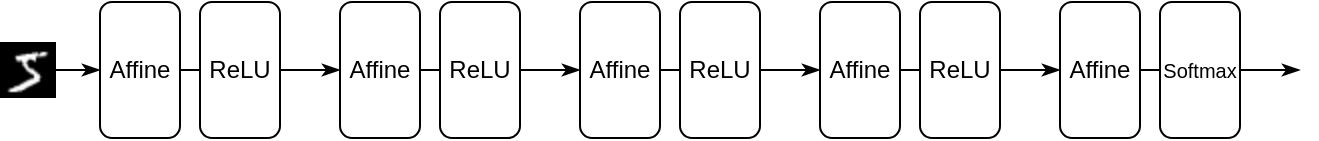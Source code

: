 <mxfile version="21.2.1" type="device" pages="11">
  <diagram name="ページ1" id="FZr7XV4rPtTpbl3X7srb">
    <mxGraphModel dx="1420" dy="822" grid="1" gridSize="10" guides="1" tooltips="1" connect="1" arrows="1" fold="1" page="1" pageScale="1" pageWidth="1654" pageHeight="1169" math="1" shadow="0">
      <root>
        <mxCell id="0" />
        <mxCell id="1" parent="0" />
        <mxCell id="SFkzVQLRIFn96huQyrtW-3" style="edgeStyle=orthogonalEdgeStyle;rounded=0;orthogonalLoop=1;jettySize=auto;html=1;entryX=0;entryY=0.5;entryDx=0;entryDy=0;endArrow=classicThin;endFill=1;" parent="1" source="SFkzVQLRIFn96huQyrtW-1" target="SFkzVQLRIFn96huQyrtW-2" edge="1">
          <mxGeometry relative="1" as="geometry" />
        </mxCell>
        <mxCell id="SFkzVQLRIFn96huQyrtW-1" value="" style="shape=image;verticalLabelPosition=bottom;labelBackgroundColor=default;verticalAlign=top;aspect=fixed;imageAspect=0;image=data:image/png,iVBORw0KGgoAAAANSUhEUgAAABwAAAAcCAAAAABXZoBIAAABAElEQVR4nGNgGMyAWUhIqK5jvdSy/9/rGRgYGFhgEnJsVjYCwQwMDAxPJgV+vniQgYGBgREqZ7iXH8r6l/SV4dn7m8gmCt3++/fv37/Htn3/iMW+gDnZf/+e5WbQnoXNNXyMs/5GoQoxwVmf/n9kSGFiwAW49/11wynJoPzx4YIcRlyygR/+/i2XxCWru+vv32nSuGQFYv/83Y3b4p9/fzpAmSyoMnohpiwM1w5h06Q+5enfv39/bcMiJVF09+/fv39P+mFKiTtd/fv3799jgZiBJLT69t+/f/8eDuDEkDJf8+jv379/v7Ryo4qzMDAwMAQGMjBc3/y35wM2V1IfAABFF16Aa0wAOwAAAABJRU5ErkJggg==;" parent="1" vertex="1">
          <mxGeometry x="170" y="280" width="28" height="28" as="geometry" />
        </mxCell>
        <mxCell id="SFkzVQLRIFn96huQyrtW-5" style="edgeStyle=orthogonalEdgeStyle;rounded=0;orthogonalLoop=1;jettySize=auto;html=1;entryX=0;entryY=0.5;entryDx=0;entryDy=0;endArrow=none;endFill=0;" parent="1" source="SFkzVQLRIFn96huQyrtW-2" target="SFkzVQLRIFn96huQyrtW-4" edge="1">
          <mxGeometry relative="1" as="geometry" />
        </mxCell>
        <mxCell id="SFkzVQLRIFn96huQyrtW-2" value="Affine" style="rounded=1;whiteSpace=wrap;html=1;" parent="1" vertex="1">
          <mxGeometry x="220" y="260" width="40" height="68" as="geometry" />
        </mxCell>
        <mxCell id="SFkzVQLRIFn96huQyrtW-9" style="edgeStyle=orthogonalEdgeStyle;rounded=0;orthogonalLoop=1;jettySize=auto;html=1;entryX=0;entryY=0.5;entryDx=0;entryDy=0;endArrow=classicThin;endFill=1;" parent="1" source="SFkzVQLRIFn96huQyrtW-4" target="SFkzVQLRIFn96huQyrtW-7" edge="1">
          <mxGeometry relative="1" as="geometry" />
        </mxCell>
        <mxCell id="SFkzVQLRIFn96huQyrtW-4" value="ReLU" style="rounded=1;whiteSpace=wrap;html=1;" parent="1" vertex="1">
          <mxGeometry x="270" y="260" width="40" height="68" as="geometry" />
        </mxCell>
        <mxCell id="SFkzVQLRIFn96huQyrtW-6" style="edgeStyle=orthogonalEdgeStyle;rounded=0;orthogonalLoop=1;jettySize=auto;html=1;entryX=0;entryY=0.5;entryDx=0;entryDy=0;endArrow=none;endFill=0;" parent="1" source="SFkzVQLRIFn96huQyrtW-7" target="SFkzVQLRIFn96huQyrtW-8" edge="1">
          <mxGeometry relative="1" as="geometry" />
        </mxCell>
        <mxCell id="SFkzVQLRIFn96huQyrtW-7" value="Affine" style="rounded=1;whiteSpace=wrap;html=1;" parent="1" vertex="1">
          <mxGeometry x="340" y="260" width="40" height="68" as="geometry" />
        </mxCell>
        <mxCell id="SFkzVQLRIFn96huQyrtW-17" style="edgeStyle=orthogonalEdgeStyle;rounded=0;orthogonalLoop=1;jettySize=auto;html=1;entryX=0;entryY=0.5;entryDx=0;entryDy=0;endArrow=classicThin;endFill=1;" parent="1" source="SFkzVQLRIFn96huQyrtW-8" target="SFkzVQLRIFn96huQyrtW-12" edge="1">
          <mxGeometry relative="1" as="geometry" />
        </mxCell>
        <mxCell id="SFkzVQLRIFn96huQyrtW-8" value="ReLU" style="rounded=1;whiteSpace=wrap;html=1;" parent="1" vertex="1">
          <mxGeometry x="390" y="260" width="40" height="68" as="geometry" />
        </mxCell>
        <mxCell id="SFkzVQLRIFn96huQyrtW-11" style="edgeStyle=orthogonalEdgeStyle;rounded=0;orthogonalLoop=1;jettySize=auto;html=1;entryX=0;entryY=0.5;entryDx=0;entryDy=0;endArrow=none;endFill=0;" parent="1" source="SFkzVQLRIFn96huQyrtW-12" target="SFkzVQLRIFn96huQyrtW-13" edge="1">
          <mxGeometry relative="1" as="geometry" />
        </mxCell>
        <mxCell id="SFkzVQLRIFn96huQyrtW-12" value="Affine" style="rounded=1;whiteSpace=wrap;html=1;" parent="1" vertex="1">
          <mxGeometry x="460" y="260" width="40" height="68" as="geometry" />
        </mxCell>
        <mxCell id="SFkzVQLRIFn96huQyrtW-20" style="edgeStyle=orthogonalEdgeStyle;rounded=0;orthogonalLoop=1;jettySize=auto;html=1;entryX=0;entryY=0.5;entryDx=0;entryDy=0;endArrow=classicThin;endFill=1;" parent="1" source="SFkzVQLRIFn96huQyrtW-13" target="SFkzVQLRIFn96huQyrtW-15" edge="1">
          <mxGeometry relative="1" as="geometry" />
        </mxCell>
        <mxCell id="SFkzVQLRIFn96huQyrtW-13" value="ReLU" style="rounded=1;whiteSpace=wrap;html=1;" parent="1" vertex="1">
          <mxGeometry x="510" y="260" width="40" height="68" as="geometry" />
        </mxCell>
        <mxCell id="SFkzVQLRIFn96huQyrtW-14" style="edgeStyle=orthogonalEdgeStyle;rounded=0;orthogonalLoop=1;jettySize=auto;html=1;entryX=0;entryY=0.5;entryDx=0;entryDy=0;endArrow=none;endFill=0;" parent="1" source="SFkzVQLRIFn96huQyrtW-15" target="SFkzVQLRIFn96huQyrtW-16" edge="1">
          <mxGeometry relative="1" as="geometry" />
        </mxCell>
        <mxCell id="SFkzVQLRIFn96huQyrtW-15" value="Affine" style="rounded=1;whiteSpace=wrap;html=1;" parent="1" vertex="1">
          <mxGeometry x="580" y="260" width="40" height="68" as="geometry" />
        </mxCell>
        <mxCell id="SFkzVQLRIFn96huQyrtW-24" style="edgeStyle=orthogonalEdgeStyle;rounded=0;orthogonalLoop=1;jettySize=auto;html=1;endArrow=classicThin;endFill=1;" parent="1" source="SFkzVQLRIFn96huQyrtW-16" target="SFkzVQLRIFn96huQyrtW-22" edge="1">
          <mxGeometry relative="1" as="geometry" />
        </mxCell>
        <mxCell id="SFkzVQLRIFn96huQyrtW-16" value="ReLU" style="rounded=1;whiteSpace=wrap;html=1;" parent="1" vertex="1">
          <mxGeometry x="630" y="260" width="40" height="68" as="geometry" />
        </mxCell>
        <mxCell id="SFkzVQLRIFn96huQyrtW-21" style="edgeStyle=orthogonalEdgeStyle;rounded=0;orthogonalLoop=1;jettySize=auto;html=1;entryX=0;entryY=0.5;entryDx=0;entryDy=0;endArrow=none;endFill=0;" parent="1" source="SFkzVQLRIFn96huQyrtW-22" target="SFkzVQLRIFn96huQyrtW-23" edge="1">
          <mxGeometry relative="1" as="geometry" />
        </mxCell>
        <mxCell id="SFkzVQLRIFn96huQyrtW-22" value="Affine" style="rounded=1;whiteSpace=wrap;html=1;" parent="1" vertex="1">
          <mxGeometry x="700" y="260" width="40" height="68" as="geometry" />
        </mxCell>
        <mxCell id="SFkzVQLRIFn96huQyrtW-25" style="edgeStyle=orthogonalEdgeStyle;rounded=0;orthogonalLoop=1;jettySize=auto;html=1;endArrow=classicThin;endFill=1;" parent="1" source="SFkzVQLRIFn96huQyrtW-23" edge="1">
          <mxGeometry relative="1" as="geometry">
            <mxPoint x="820" y="294" as="targetPoint" />
          </mxGeometry>
        </mxCell>
        <mxCell id="SFkzVQLRIFn96huQyrtW-23" value="&lt;font style=&quot;font-size: 10px;&quot;&gt;Softmax&lt;/font&gt;" style="rounded=1;whiteSpace=wrap;html=1;" parent="1" vertex="1">
          <mxGeometry x="750" y="260" width="40" height="68" as="geometry" />
        </mxCell>
      </root>
    </mxGraphModel>
  </diagram>
  <diagram id="AVnGkqDWys__C5jkYMXQ" name="ページ2">
    <mxGraphModel dx="473" dy="274" grid="1" gridSize="10" guides="1" tooltips="1" connect="1" arrows="1" fold="1" page="1" pageScale="1" pageWidth="1654" pageHeight="1169" math="1" shadow="0">
      <root>
        <mxCell id="0" />
        <mxCell id="1" parent="0" />
        <mxCell id="c1lM7B71FRsIaEZrpqDj-1" style="edgeStyle=orthogonalEdgeStyle;rounded=0;orthogonalLoop=1;jettySize=auto;html=1;entryX=0;entryY=0.5;entryDx=0;entryDy=0;endArrow=classicThin;endFill=1;" parent="1" source="c1lM7B71FRsIaEZrpqDj-2" target="c1lM7B71FRsIaEZrpqDj-4" edge="1">
          <mxGeometry relative="1" as="geometry" />
        </mxCell>
        <mxCell id="c1lM7B71FRsIaEZrpqDj-2" value="" style="shape=image;verticalLabelPosition=bottom;labelBackgroundColor=default;verticalAlign=top;aspect=fixed;imageAspect=0;image=data:image/png,iVBORw0KGgoAAAANSUhEUgAAABwAAAAcCAAAAABXZoBIAAABAElEQVR4nGNgGMyAWUhIqK5jvdSy/9/rGRgYGFhgEnJsVjYCwQwMDAxPJgV+vniQgYGBgREqZ7iXH8r6l/SV4dn7m8gmCt3++/fv37/Htn3/iMW+gDnZf/+e5WbQnoXNNXyMs/5GoQoxwVmf/n9kSGFiwAW49/11wynJoPzx4YIcRlyygR/+/i2XxCWru+vv32nSuGQFYv/83Y3b4p9/fzpAmSyoMnohpiwM1w5h06Q+5enfv39/bcMiJVF09+/fv39P+mFKiTtd/fv3799jgZiBJLT69t+/f/8eDuDEkDJf8+jv379/v7Ryo4qzMDAwMAQGMjBc3/y35wM2V1IfAABFF16Aa0wAOwAAAABJRU5ErkJggg==;" parent="1" vertex="1">
          <mxGeometry x="170" y="460" width="28" height="28" as="geometry" />
        </mxCell>
        <mxCell id="c1lM7B71FRsIaEZrpqDj-3" style="edgeStyle=orthogonalEdgeStyle;rounded=0;orthogonalLoop=1;jettySize=auto;html=1;entryX=0;entryY=0.5;entryDx=0;entryDy=0;endArrow=none;endFill=0;" parent="1" source="c1lM7B71FRsIaEZrpqDj-4" target="c1lM7B71FRsIaEZrpqDj-6" edge="1">
          <mxGeometry relative="1" as="geometry" />
        </mxCell>
        <mxCell id="c1lM7B71FRsIaEZrpqDj-4" value="Conv" style="rounded=1;whiteSpace=wrap;html=1;fillColor=#F5F5F5;" parent="1" vertex="1">
          <mxGeometry x="220" y="440" width="40" height="68" as="geometry" />
        </mxCell>
        <mxCell id="c1lM7B71FRsIaEZrpqDj-5" style="edgeStyle=orthogonalEdgeStyle;rounded=0;orthogonalLoop=1;jettySize=auto;html=1;entryX=0;entryY=0.5;entryDx=0;entryDy=0;endArrow=none;endFill=0;" parent="1" source="c1lM7B71FRsIaEZrpqDj-6" target="c1lM7B71FRsIaEZrpqDj-16" edge="1">
          <mxGeometry relative="1" as="geometry" />
        </mxCell>
        <mxCell id="c1lM7B71FRsIaEZrpqDj-6" value="ReLU" style="rounded=1;whiteSpace=wrap;html=1;" parent="1" vertex="1">
          <mxGeometry x="270" y="440" width="40" height="68" as="geometry" />
        </mxCell>
        <mxCell id="c1lM7B71FRsIaEZrpqDj-7" style="edgeStyle=orthogonalEdgeStyle;rounded=0;orthogonalLoop=1;jettySize=auto;html=1;entryX=0;entryY=0.5;entryDx=0;entryDy=0;endArrow=none;endFill=0;" parent="1" source="c1lM7B71FRsIaEZrpqDj-8" target="c1lM7B71FRsIaEZrpqDj-10" edge="1">
          <mxGeometry relative="1" as="geometry" />
        </mxCell>
        <mxCell id="c1lM7B71FRsIaEZrpqDj-8" value="Affine" style="rounded=1;whiteSpace=wrap;html=1;" parent="1" vertex="1">
          <mxGeometry x="680" y="440" width="40" height="68" as="geometry" />
        </mxCell>
        <mxCell id="c1lM7B71FRsIaEZrpqDj-9" style="edgeStyle=orthogonalEdgeStyle;rounded=0;orthogonalLoop=1;jettySize=auto;html=1;endArrow=classicThin;endFill=1;" parent="1" source="c1lM7B71FRsIaEZrpqDj-10" target="c1lM7B71FRsIaEZrpqDj-12" edge="1">
          <mxGeometry relative="1" as="geometry" />
        </mxCell>
        <mxCell id="c1lM7B71FRsIaEZrpqDj-10" value="ReLU" style="rounded=1;whiteSpace=wrap;html=1;" parent="1" vertex="1">
          <mxGeometry x="730" y="440" width="40" height="68" as="geometry" />
        </mxCell>
        <mxCell id="c1lM7B71FRsIaEZrpqDj-11" style="edgeStyle=orthogonalEdgeStyle;rounded=0;orthogonalLoop=1;jettySize=auto;html=1;entryX=0;entryY=0.5;entryDx=0;entryDy=0;endArrow=none;endFill=0;" parent="1" source="c1lM7B71FRsIaEZrpqDj-12" target="c1lM7B71FRsIaEZrpqDj-14" edge="1">
          <mxGeometry relative="1" as="geometry" />
        </mxCell>
        <mxCell id="c1lM7B71FRsIaEZrpqDj-12" value="Affine" style="rounded=1;whiteSpace=wrap;html=1;" parent="1" vertex="1">
          <mxGeometry x="800" y="440" width="40" height="68" as="geometry" />
        </mxCell>
        <mxCell id="c1lM7B71FRsIaEZrpqDj-13" style="edgeStyle=orthogonalEdgeStyle;rounded=0;orthogonalLoop=1;jettySize=auto;html=1;endArrow=classicThin;endFill=1;" parent="1" source="c1lM7B71FRsIaEZrpqDj-14" edge="1">
          <mxGeometry relative="1" as="geometry">
            <mxPoint x="920" y="474" as="targetPoint" />
          </mxGeometry>
        </mxCell>
        <mxCell id="c1lM7B71FRsIaEZrpqDj-14" value="&lt;font style=&quot;font-size: 10px;&quot;&gt;Softmax&lt;/font&gt;" style="rounded=1;whiteSpace=wrap;html=1;" parent="1" vertex="1">
          <mxGeometry x="850" y="440" width="40" height="68" as="geometry" />
        </mxCell>
        <mxCell id="c1lM7B71FRsIaEZrpqDj-15" style="edgeStyle=orthogonalEdgeStyle;rounded=0;orthogonalLoop=1;jettySize=auto;html=1;entryX=0;entryY=0.5;entryDx=0;entryDy=0;endArrow=classicThin;endFill=1;" parent="1" source="c1lM7B71FRsIaEZrpqDj-16" target="c1lM7B71FRsIaEZrpqDj-18" edge="1">
          <mxGeometry relative="1" as="geometry" />
        </mxCell>
        <mxCell id="c1lM7B71FRsIaEZrpqDj-16" value="Pooling" style="rounded=1;whiteSpace=wrap;html=1;fillColor=#F5F5F5;" parent="1" vertex="1">
          <mxGeometry x="320" y="440" width="40" height="68" as="geometry" />
        </mxCell>
        <mxCell id="c1lM7B71FRsIaEZrpqDj-17" style="edgeStyle=orthogonalEdgeStyle;rounded=0;orthogonalLoop=1;jettySize=auto;html=1;entryX=0;entryY=0.5;entryDx=0;entryDy=0;endArrow=none;endFill=0;" parent="1" source="c1lM7B71FRsIaEZrpqDj-18" target="c1lM7B71FRsIaEZrpqDj-20" edge="1">
          <mxGeometry relative="1" as="geometry" />
        </mxCell>
        <mxCell id="c1lM7B71FRsIaEZrpqDj-18" value="Conv" style="rounded=1;whiteSpace=wrap;html=1;fillColor=#F5F5F5;" parent="1" vertex="1">
          <mxGeometry x="390" y="440" width="40" height="68" as="geometry" />
        </mxCell>
        <mxCell id="c1lM7B71FRsIaEZrpqDj-19" style="edgeStyle=orthogonalEdgeStyle;rounded=0;orthogonalLoop=1;jettySize=auto;html=1;entryX=0;entryY=0.5;entryDx=0;entryDy=0;endArrow=none;endFill=0;" parent="1" source="c1lM7B71FRsIaEZrpqDj-20" target="c1lM7B71FRsIaEZrpqDj-22" edge="1">
          <mxGeometry relative="1" as="geometry" />
        </mxCell>
        <mxCell id="c1lM7B71FRsIaEZrpqDj-20" value="ReLU" style="rounded=1;whiteSpace=wrap;html=1;" parent="1" vertex="1">
          <mxGeometry x="440" y="440" width="40" height="68" as="geometry" />
        </mxCell>
        <mxCell id="c1lM7B71FRsIaEZrpqDj-21" style="edgeStyle=orthogonalEdgeStyle;rounded=0;orthogonalLoop=1;jettySize=auto;html=1;entryX=0;entryY=0.5;entryDx=0;entryDy=0;endArrow=classicThin;endFill=1;" parent="1" source="c1lM7B71FRsIaEZrpqDj-22" target="c1lM7B71FRsIaEZrpqDj-24" edge="1">
          <mxGeometry relative="1" as="geometry" />
        </mxCell>
        <mxCell id="c1lM7B71FRsIaEZrpqDj-22" value="Pooling" style="rounded=1;whiteSpace=wrap;html=1;fillColor=#F5F5F5;" parent="1" vertex="1">
          <mxGeometry x="490" y="440" width="40" height="68" as="geometry" />
        </mxCell>
        <mxCell id="c1lM7B71FRsIaEZrpqDj-23" style="edgeStyle=orthogonalEdgeStyle;rounded=0;orthogonalLoop=1;jettySize=auto;html=1;entryX=0;entryY=0.5;entryDx=0;entryDy=0;endArrow=none;endFill=0;" parent="1" source="c1lM7B71FRsIaEZrpqDj-24" target="c1lM7B71FRsIaEZrpqDj-26" edge="1">
          <mxGeometry relative="1" as="geometry" />
        </mxCell>
        <mxCell id="c1lM7B71FRsIaEZrpqDj-24" value="Conv" style="rounded=1;whiteSpace=wrap;html=1;fillColor=#F5F5F5;" parent="1" vertex="1">
          <mxGeometry x="560" y="440" width="40" height="68" as="geometry" />
        </mxCell>
        <mxCell id="c1lM7B71FRsIaEZrpqDj-25" style="edgeStyle=orthogonalEdgeStyle;rounded=0;orthogonalLoop=1;jettySize=auto;html=1;entryX=0;entryY=0.5;entryDx=0;entryDy=0;endArrow=classicThin;endFill=1;" parent="1" source="c1lM7B71FRsIaEZrpqDj-26" target="c1lM7B71FRsIaEZrpqDj-8" edge="1">
          <mxGeometry relative="1" as="geometry" />
        </mxCell>
        <mxCell id="c1lM7B71FRsIaEZrpqDj-26" value="ReLU" style="rounded=1;whiteSpace=wrap;html=1;" parent="1" vertex="1">
          <mxGeometry x="610" y="440" width="40" height="68" as="geometry" />
        </mxCell>
      </root>
    </mxGraphModel>
  </diagram>
  <diagram id="H421U7kpuCpsN5cQgZzt" name="ページ3">
    <mxGraphModel dx="811" dy="470" grid="1" gridSize="10" guides="1" tooltips="1" connect="1" arrows="1" fold="1" page="1" pageScale="1" pageWidth="1654" pageHeight="1169" math="1" shadow="0">
      <root>
        <mxCell id="0" />
        <mxCell id="1" parent="0" />
        <mxCell id="RDJEsx5_a5okhnjiItX9-1" value="" style="shape=table;startSize=0;container=1;collapsible=0;childLayout=tableLayout;fontSize=16;" vertex="1" parent="1">
          <mxGeometry x="520" y="280" width="160" height="160" as="geometry" />
        </mxCell>
        <mxCell id="RDJEsx5_a5okhnjiItX9-51" style="shape=tableRow;horizontal=0;startSize=0;swimlaneHead=0;swimlaneBody=0;strokeColor=inherit;top=0;left=0;bottom=0;right=0;collapsible=0;dropTarget=0;fillColor=none;points=[[0,0.5],[1,0.5]];portConstraint=eastwest;fontSize=16;" vertex="1" parent="RDJEsx5_a5okhnjiItX9-1">
          <mxGeometry width="160" height="40" as="geometry" />
        </mxCell>
        <mxCell id="RDJEsx5_a5okhnjiItX9-52" value="1" style="shape=partialRectangle;html=1;whiteSpace=wrap;connectable=0;strokeColor=inherit;overflow=hidden;fillColor=none;top=0;left=0;bottom=0;right=0;pointerEvents=1;fontSize=16;" vertex="1" parent="RDJEsx5_a5okhnjiItX9-51">
          <mxGeometry width="40" height="40" as="geometry">
            <mxRectangle width="40" height="40" as="alternateBounds" />
          </mxGeometry>
        </mxCell>
        <mxCell id="RDJEsx5_a5okhnjiItX9-53" value="2" style="shape=partialRectangle;html=1;whiteSpace=wrap;connectable=0;strokeColor=inherit;overflow=hidden;fillColor=none;top=0;left=0;bottom=0;right=0;pointerEvents=1;fontSize=16;" vertex="1" parent="RDJEsx5_a5okhnjiItX9-51">
          <mxGeometry x="40" width="40" height="40" as="geometry">
            <mxRectangle width="40" height="40" as="alternateBounds" />
          </mxGeometry>
        </mxCell>
        <mxCell id="RDJEsx5_a5okhnjiItX9-54" value="3" style="shape=partialRectangle;html=1;whiteSpace=wrap;connectable=0;strokeColor=inherit;overflow=hidden;fillColor=none;top=0;left=0;bottom=0;right=0;pointerEvents=1;fontSize=16;" vertex="1" parent="RDJEsx5_a5okhnjiItX9-51">
          <mxGeometry x="80" width="40" height="40" as="geometry">
            <mxRectangle width="40" height="40" as="alternateBounds" />
          </mxGeometry>
        </mxCell>
        <mxCell id="RDJEsx5_a5okhnjiItX9-55" value="0" style="shape=partialRectangle;html=1;whiteSpace=wrap;connectable=0;strokeColor=inherit;overflow=hidden;fillColor=none;top=0;left=0;bottom=0;right=0;pointerEvents=1;fontSize=16;" vertex="1" parent="RDJEsx5_a5okhnjiItX9-51">
          <mxGeometry x="120" width="40" height="40" as="geometry">
            <mxRectangle width="40" height="40" as="alternateBounds" />
          </mxGeometry>
        </mxCell>
        <mxCell id="RDJEsx5_a5okhnjiItX9-2" value="" style="shape=tableRow;horizontal=0;startSize=0;swimlaneHead=0;swimlaneBody=0;strokeColor=inherit;top=0;left=0;bottom=0;right=0;collapsible=0;dropTarget=0;fillColor=none;points=[[0,0.5],[1,0.5]];portConstraint=eastwest;fontSize=16;" vertex="1" parent="RDJEsx5_a5okhnjiItX9-1">
          <mxGeometry y="40" width="160" height="40" as="geometry" />
        </mxCell>
        <mxCell id="RDJEsx5_a5okhnjiItX9-3" value="0" style="shape=partialRectangle;html=1;whiteSpace=wrap;connectable=0;strokeColor=inherit;overflow=hidden;fillColor=none;top=0;left=0;bottom=0;right=0;pointerEvents=1;fontSize=16;" vertex="1" parent="RDJEsx5_a5okhnjiItX9-2">
          <mxGeometry width="40" height="40" as="geometry">
            <mxRectangle width="40" height="40" as="alternateBounds" />
          </mxGeometry>
        </mxCell>
        <mxCell id="RDJEsx5_a5okhnjiItX9-4" value="1" style="shape=partialRectangle;html=1;whiteSpace=wrap;connectable=0;strokeColor=inherit;overflow=hidden;fillColor=none;top=0;left=0;bottom=0;right=0;pointerEvents=1;fontSize=16;" vertex="1" parent="RDJEsx5_a5okhnjiItX9-2">
          <mxGeometry x="40" width="40" height="40" as="geometry">
            <mxRectangle width="40" height="40" as="alternateBounds" />
          </mxGeometry>
        </mxCell>
        <mxCell id="RDJEsx5_a5okhnjiItX9-5" value="2" style="shape=partialRectangle;html=1;whiteSpace=wrap;connectable=0;strokeColor=inherit;overflow=hidden;fillColor=none;top=0;left=0;bottom=0;right=0;pointerEvents=1;fontSize=16;" vertex="1" parent="RDJEsx5_a5okhnjiItX9-2">
          <mxGeometry x="80" width="40" height="40" as="geometry">
            <mxRectangle width="40" height="40" as="alternateBounds" />
          </mxGeometry>
        </mxCell>
        <mxCell id="RDJEsx5_a5okhnjiItX9-48" value="3" style="shape=partialRectangle;html=1;whiteSpace=wrap;connectable=0;strokeColor=inherit;overflow=hidden;fillColor=none;top=0;left=0;bottom=0;right=0;pointerEvents=1;fontSize=16;" vertex="1" parent="RDJEsx5_a5okhnjiItX9-2">
          <mxGeometry x="120" width="40" height="40" as="geometry">
            <mxRectangle width="40" height="40" as="alternateBounds" />
          </mxGeometry>
        </mxCell>
        <mxCell id="RDJEsx5_a5okhnjiItX9-6" value="" style="shape=tableRow;horizontal=0;startSize=0;swimlaneHead=0;swimlaneBody=0;strokeColor=inherit;top=0;left=0;bottom=0;right=0;collapsible=0;dropTarget=0;fillColor=none;points=[[0,0.5],[1,0.5]];portConstraint=eastwest;fontSize=16;" vertex="1" parent="RDJEsx5_a5okhnjiItX9-1">
          <mxGeometry y="80" width="160" height="40" as="geometry" />
        </mxCell>
        <mxCell id="RDJEsx5_a5okhnjiItX9-7" value="3" style="shape=partialRectangle;html=1;whiteSpace=wrap;connectable=0;strokeColor=inherit;overflow=hidden;fillColor=none;top=0;left=0;bottom=0;right=0;pointerEvents=1;fontSize=16;" vertex="1" parent="RDJEsx5_a5okhnjiItX9-6">
          <mxGeometry width="40" height="40" as="geometry">
            <mxRectangle width="40" height="40" as="alternateBounds" />
          </mxGeometry>
        </mxCell>
        <mxCell id="RDJEsx5_a5okhnjiItX9-8" value="0" style="shape=partialRectangle;html=1;whiteSpace=wrap;connectable=0;strokeColor=inherit;overflow=hidden;fillColor=none;top=0;left=0;bottom=0;right=0;pointerEvents=1;fontSize=16;" vertex="1" parent="RDJEsx5_a5okhnjiItX9-6">
          <mxGeometry x="40" width="40" height="40" as="geometry">
            <mxRectangle width="40" height="40" as="alternateBounds" />
          </mxGeometry>
        </mxCell>
        <mxCell id="RDJEsx5_a5okhnjiItX9-9" value="1" style="shape=partialRectangle;html=1;whiteSpace=wrap;connectable=0;strokeColor=inherit;overflow=hidden;fillColor=none;top=0;left=0;bottom=0;right=0;pointerEvents=1;fontSize=16;" vertex="1" parent="RDJEsx5_a5okhnjiItX9-6">
          <mxGeometry x="80" width="40" height="40" as="geometry">
            <mxRectangle width="40" height="40" as="alternateBounds" />
          </mxGeometry>
        </mxCell>
        <mxCell id="RDJEsx5_a5okhnjiItX9-49" value="2" style="shape=partialRectangle;html=1;whiteSpace=wrap;connectable=0;strokeColor=inherit;overflow=hidden;fillColor=none;top=0;left=0;bottom=0;right=0;pointerEvents=1;fontSize=16;" vertex="1" parent="RDJEsx5_a5okhnjiItX9-6">
          <mxGeometry x="120" width="40" height="40" as="geometry">
            <mxRectangle width="40" height="40" as="alternateBounds" />
          </mxGeometry>
        </mxCell>
        <mxCell id="RDJEsx5_a5okhnjiItX9-10" value="" style="shape=tableRow;horizontal=0;startSize=0;swimlaneHead=0;swimlaneBody=0;strokeColor=inherit;top=0;left=0;bottom=0;right=0;collapsible=0;dropTarget=0;fillColor=none;points=[[0,0.5],[1,0.5]];portConstraint=eastwest;fontSize=16;" vertex="1" parent="RDJEsx5_a5okhnjiItX9-1">
          <mxGeometry y="120" width="160" height="40" as="geometry" />
        </mxCell>
        <mxCell id="RDJEsx5_a5okhnjiItX9-11" value="2" style="shape=partialRectangle;html=1;whiteSpace=wrap;connectable=0;strokeColor=inherit;overflow=hidden;fillColor=none;top=0;left=0;bottom=0;right=0;pointerEvents=1;fontSize=16;" vertex="1" parent="RDJEsx5_a5okhnjiItX9-10">
          <mxGeometry width="40" height="40" as="geometry">
            <mxRectangle width="40" height="40" as="alternateBounds" />
          </mxGeometry>
        </mxCell>
        <mxCell id="RDJEsx5_a5okhnjiItX9-12" value="3" style="shape=partialRectangle;html=1;whiteSpace=wrap;connectable=0;strokeColor=inherit;overflow=hidden;fillColor=none;top=0;left=0;bottom=0;right=0;pointerEvents=1;fontSize=16;" vertex="1" parent="RDJEsx5_a5okhnjiItX9-10">
          <mxGeometry x="40" width="40" height="40" as="geometry">
            <mxRectangle width="40" height="40" as="alternateBounds" />
          </mxGeometry>
        </mxCell>
        <mxCell id="RDJEsx5_a5okhnjiItX9-13" value="0" style="shape=partialRectangle;html=1;whiteSpace=wrap;connectable=0;strokeColor=inherit;overflow=hidden;fillColor=none;top=0;left=0;bottom=0;right=0;pointerEvents=1;fontSize=16;" vertex="1" parent="RDJEsx5_a5okhnjiItX9-10">
          <mxGeometry x="80" width="40" height="40" as="geometry">
            <mxRectangle width="40" height="40" as="alternateBounds" />
          </mxGeometry>
        </mxCell>
        <mxCell id="RDJEsx5_a5okhnjiItX9-50" value="1" style="shape=partialRectangle;html=1;whiteSpace=wrap;connectable=0;strokeColor=inherit;overflow=hidden;fillColor=none;top=0;left=0;bottom=0;right=0;pointerEvents=1;fontSize=16;" vertex="1" parent="RDJEsx5_a5okhnjiItX9-10">
          <mxGeometry x="120" width="40" height="40" as="geometry">
            <mxRectangle width="40" height="40" as="alternateBounds" />
          </mxGeometry>
        </mxCell>
        <mxCell id="RDJEsx5_a5okhnjiItX9-57" value="" style="shape=table;startSize=0;container=1;collapsible=0;childLayout=tableLayout;fontSize=16;" vertex="1" parent="1">
          <mxGeometry x="720" y="300" width="120" height="120" as="geometry" />
        </mxCell>
        <mxCell id="RDJEsx5_a5okhnjiItX9-58" style="shape=tableRow;horizontal=0;startSize=0;swimlaneHead=0;swimlaneBody=0;strokeColor=inherit;top=0;left=0;bottom=0;right=0;collapsible=0;dropTarget=0;fillColor=none;points=[[0,0.5],[1,0.5]];portConstraint=eastwest;fontSize=16;" vertex="1" parent="RDJEsx5_a5okhnjiItX9-57">
          <mxGeometry width="120" height="40" as="geometry" />
        </mxCell>
        <mxCell id="RDJEsx5_a5okhnjiItX9-59" value="2" style="shape=partialRectangle;html=1;whiteSpace=wrap;connectable=0;strokeColor=inherit;overflow=hidden;fillColor=none;top=0;left=0;bottom=0;right=0;pointerEvents=1;fontSize=16;" vertex="1" parent="RDJEsx5_a5okhnjiItX9-58">
          <mxGeometry width="40" height="40" as="geometry">
            <mxRectangle width="40" height="40" as="alternateBounds" />
          </mxGeometry>
        </mxCell>
        <mxCell id="RDJEsx5_a5okhnjiItX9-60" value="0" style="shape=partialRectangle;html=1;whiteSpace=wrap;connectable=0;strokeColor=inherit;overflow=hidden;fillColor=none;top=0;left=0;bottom=0;right=0;pointerEvents=1;fontSize=16;" vertex="1" parent="RDJEsx5_a5okhnjiItX9-58">
          <mxGeometry x="40" width="40" height="40" as="geometry">
            <mxRectangle width="40" height="40" as="alternateBounds" />
          </mxGeometry>
        </mxCell>
        <mxCell id="RDJEsx5_a5okhnjiItX9-61" value="1" style="shape=partialRectangle;html=1;whiteSpace=wrap;connectable=0;strokeColor=inherit;overflow=hidden;fillColor=none;top=0;left=0;bottom=0;right=0;pointerEvents=1;fontSize=16;" vertex="1" parent="RDJEsx5_a5okhnjiItX9-58">
          <mxGeometry x="80" width="40" height="40" as="geometry">
            <mxRectangle width="40" height="40" as="alternateBounds" />
          </mxGeometry>
        </mxCell>
        <mxCell id="RDJEsx5_a5okhnjiItX9-63" value="" style="shape=tableRow;horizontal=0;startSize=0;swimlaneHead=0;swimlaneBody=0;strokeColor=inherit;top=0;left=0;bottom=0;right=0;collapsible=0;dropTarget=0;fillColor=none;points=[[0,0.5],[1,0.5]];portConstraint=eastwest;fontSize=16;" vertex="1" parent="RDJEsx5_a5okhnjiItX9-57">
          <mxGeometry y="40" width="120" height="40" as="geometry" />
        </mxCell>
        <mxCell id="RDJEsx5_a5okhnjiItX9-64" value="0" style="shape=partialRectangle;html=1;whiteSpace=wrap;connectable=0;strokeColor=inherit;overflow=hidden;fillColor=none;top=0;left=0;bottom=0;right=0;pointerEvents=1;fontSize=16;" vertex="1" parent="RDJEsx5_a5okhnjiItX9-63">
          <mxGeometry width="40" height="40" as="geometry">
            <mxRectangle width="40" height="40" as="alternateBounds" />
          </mxGeometry>
        </mxCell>
        <mxCell id="RDJEsx5_a5okhnjiItX9-65" value="1" style="shape=partialRectangle;html=1;whiteSpace=wrap;connectable=0;strokeColor=inherit;overflow=hidden;fillColor=none;top=0;left=0;bottom=0;right=0;pointerEvents=1;fontSize=16;" vertex="1" parent="RDJEsx5_a5okhnjiItX9-63">
          <mxGeometry x="40" width="40" height="40" as="geometry">
            <mxRectangle width="40" height="40" as="alternateBounds" />
          </mxGeometry>
        </mxCell>
        <mxCell id="RDJEsx5_a5okhnjiItX9-66" value="2" style="shape=partialRectangle;html=1;whiteSpace=wrap;connectable=0;strokeColor=inherit;overflow=hidden;fillColor=none;top=0;left=0;bottom=0;right=0;pointerEvents=1;fontSize=16;" vertex="1" parent="RDJEsx5_a5okhnjiItX9-63">
          <mxGeometry x="80" width="40" height="40" as="geometry">
            <mxRectangle width="40" height="40" as="alternateBounds" />
          </mxGeometry>
        </mxCell>
        <mxCell id="RDJEsx5_a5okhnjiItX9-68" value="" style="shape=tableRow;horizontal=0;startSize=0;swimlaneHead=0;swimlaneBody=0;strokeColor=inherit;top=0;left=0;bottom=0;right=0;collapsible=0;dropTarget=0;fillColor=none;points=[[0,0.5],[1,0.5]];portConstraint=eastwest;fontSize=16;" vertex="1" parent="RDJEsx5_a5okhnjiItX9-57">
          <mxGeometry y="80" width="120" height="40" as="geometry" />
        </mxCell>
        <mxCell id="RDJEsx5_a5okhnjiItX9-69" value="1" style="shape=partialRectangle;html=1;whiteSpace=wrap;connectable=0;strokeColor=inherit;overflow=hidden;fillColor=none;top=0;left=0;bottom=0;right=0;pointerEvents=1;fontSize=16;" vertex="1" parent="RDJEsx5_a5okhnjiItX9-68">
          <mxGeometry width="40" height="40" as="geometry">
            <mxRectangle width="40" height="40" as="alternateBounds" />
          </mxGeometry>
        </mxCell>
        <mxCell id="RDJEsx5_a5okhnjiItX9-70" value="0" style="shape=partialRectangle;html=1;whiteSpace=wrap;connectable=0;strokeColor=inherit;overflow=hidden;fillColor=none;top=0;left=0;bottom=0;right=0;pointerEvents=1;fontSize=16;" vertex="1" parent="RDJEsx5_a5okhnjiItX9-68">
          <mxGeometry x="40" width="40" height="40" as="geometry">
            <mxRectangle width="40" height="40" as="alternateBounds" />
          </mxGeometry>
        </mxCell>
        <mxCell id="RDJEsx5_a5okhnjiItX9-71" value="2" style="shape=partialRectangle;html=1;whiteSpace=wrap;connectable=0;strokeColor=inherit;overflow=hidden;fillColor=none;top=0;left=0;bottom=0;right=0;pointerEvents=1;fontSize=16;" vertex="1" parent="RDJEsx5_a5okhnjiItX9-68">
          <mxGeometry x="80" width="40" height="40" as="geometry">
            <mxRectangle width="40" height="40" as="alternateBounds" />
          </mxGeometry>
        </mxCell>
        <mxCell id="RDJEsx5_a5okhnjiItX9-82" value="" style="shape=table;startSize=0;container=1;collapsible=0;childLayout=tableLayout;fontSize=16;" vertex="1" parent="1">
          <mxGeometry x="880" y="320" width="80" height="80" as="geometry" />
        </mxCell>
        <mxCell id="RDJEsx5_a5okhnjiItX9-83" style="shape=tableRow;horizontal=0;startSize=0;swimlaneHead=0;swimlaneBody=0;strokeColor=inherit;top=0;left=0;bottom=0;right=0;collapsible=0;dropTarget=0;fillColor=none;points=[[0,0.5],[1,0.5]];portConstraint=eastwest;fontSize=16;" vertex="1" parent="RDJEsx5_a5okhnjiItX9-82">
          <mxGeometry width="80" height="40" as="geometry" />
        </mxCell>
        <mxCell id="RDJEsx5_a5okhnjiItX9-84" value="15" style="shape=partialRectangle;html=1;whiteSpace=wrap;connectable=0;strokeColor=inherit;overflow=hidden;fillColor=none;top=0;left=0;bottom=0;right=0;pointerEvents=1;fontSize=16;" vertex="1" parent="RDJEsx5_a5okhnjiItX9-83">
          <mxGeometry width="40" height="40" as="geometry">
            <mxRectangle width="40" height="40" as="alternateBounds" />
          </mxGeometry>
        </mxCell>
        <mxCell id="RDJEsx5_a5okhnjiItX9-85" value="16" style="shape=partialRectangle;html=1;whiteSpace=wrap;connectable=0;strokeColor=inherit;overflow=hidden;fillColor=none;top=0;left=0;bottom=0;right=0;pointerEvents=1;fontSize=16;" vertex="1" parent="RDJEsx5_a5okhnjiItX9-83">
          <mxGeometry x="40" width="40" height="40" as="geometry">
            <mxRectangle width="40" height="40" as="alternateBounds" />
          </mxGeometry>
        </mxCell>
        <mxCell id="RDJEsx5_a5okhnjiItX9-87" value="" style="shape=tableRow;horizontal=0;startSize=0;swimlaneHead=0;swimlaneBody=0;strokeColor=inherit;top=0;left=0;bottom=0;right=0;collapsible=0;dropTarget=0;fillColor=none;points=[[0,0.5],[1,0.5]];portConstraint=eastwest;fontSize=16;" vertex="1" parent="RDJEsx5_a5okhnjiItX9-82">
          <mxGeometry y="40" width="80" height="40" as="geometry" />
        </mxCell>
        <mxCell id="RDJEsx5_a5okhnjiItX9-88" value="6" style="shape=partialRectangle;html=1;whiteSpace=wrap;connectable=0;strokeColor=inherit;overflow=hidden;fillColor=none;top=0;left=0;bottom=0;right=0;pointerEvents=1;fontSize=16;" vertex="1" parent="RDJEsx5_a5okhnjiItX9-87">
          <mxGeometry width="40" height="40" as="geometry">
            <mxRectangle width="40" height="40" as="alternateBounds" />
          </mxGeometry>
        </mxCell>
        <mxCell id="RDJEsx5_a5okhnjiItX9-89" value="15" style="shape=partialRectangle;html=1;whiteSpace=wrap;connectable=0;strokeColor=inherit;overflow=hidden;fillColor=none;top=0;left=0;bottom=0;right=0;pointerEvents=1;fontSize=16;" vertex="1" parent="RDJEsx5_a5okhnjiItX9-87">
          <mxGeometry x="40" width="40" height="40" as="geometry">
            <mxRectangle width="40" height="40" as="alternateBounds" />
          </mxGeometry>
        </mxCell>
        <mxCell id="RDJEsx5_a5okhnjiItX9-95" value="&lt;font style=&quot;font-size: 20px;&quot;&gt;\(\circledast\)&lt;/font&gt;" style="text;html=1;align=center;verticalAlign=middle;resizable=0;points=[];autosize=1;strokeColor=none;fillColor=none;" vertex="1" parent="1">
          <mxGeometry x="630" y="340" width="140" height="40" as="geometry" />
        </mxCell>
        <mxCell id="RDJEsx5_a5okhnjiItX9-96" value="&lt;font style=&quot;font-size: 20px;&quot;&gt;\(=\)&lt;/font&gt;" style="text;html=1;align=center;verticalAlign=middle;resizable=0;points=[];autosize=1;strokeColor=none;fillColor=none;" vertex="1" parent="1">
          <mxGeometry x="830" y="340" width="60" height="40" as="geometry" />
        </mxCell>
        <mxCell id="CPktsRpjByf2YBtoJm7n-1" value="入力データ" style="text;html=1;align=center;verticalAlign=middle;resizable=0;points=[];autosize=1;strokeColor=none;fillColor=none;" vertex="1" parent="1">
          <mxGeometry x="560" y="440" width="80" height="30" as="geometry" />
        </mxCell>
        <mxCell id="CPktsRpjByf2YBtoJm7n-2" value="フィルター" style="text;html=1;align=center;verticalAlign=middle;resizable=0;points=[];autosize=1;strokeColor=none;fillColor=none;" vertex="1" parent="1">
          <mxGeometry x="740" y="420" width="80" height="30" as="geometry" />
        </mxCell>
      </root>
    </mxGraphModel>
  </diagram>
  <diagram id="KhweVkSEmAxSgeo6NVAg" name="ページ4">
    <mxGraphModel dx="676" dy="391" grid="1" gridSize="10" guides="1" tooltips="1" connect="1" arrows="1" fold="1" page="1" pageScale="1" pageWidth="1654" pageHeight="1169" math="1" shadow="0">
      <root>
        <mxCell id="0" />
        <mxCell id="1" parent="0" />
        <mxCell id="pZXdLZHlyzKexOeDlJqY-1" value="" style="shape=table;startSize=0;container=1;collapsible=0;childLayout=tableLayout;fontSize=16;" vertex="1" parent="1">
          <mxGeometry x="520" y="280" width="160" height="160" as="geometry" />
        </mxCell>
        <mxCell id="pZXdLZHlyzKexOeDlJqY-2" style="shape=tableRow;horizontal=0;startSize=0;swimlaneHead=0;swimlaneBody=0;strokeColor=inherit;top=0;left=0;bottom=0;right=0;collapsible=0;dropTarget=0;fillColor=none;points=[[0,0.5],[1,0.5]];portConstraint=eastwest;fontSize=16;" vertex="1" parent="pZXdLZHlyzKexOeDlJqY-1">
          <mxGeometry width="160" height="40" as="geometry" />
        </mxCell>
        <mxCell id="pZXdLZHlyzKexOeDlJqY-3" value="1" style="shape=partialRectangle;html=1;whiteSpace=wrap;connectable=0;strokeColor=inherit;overflow=hidden;fillColor=#000000;top=0;left=0;bottom=0;right=0;pointerEvents=1;fontSize=16;fillStyle=auto;strokeWidth=1;perimeterSpacing=0;opacity=10;" vertex="1" parent="pZXdLZHlyzKexOeDlJqY-2">
          <mxGeometry width="40" height="40" as="geometry">
            <mxRectangle width="40" height="40" as="alternateBounds" />
          </mxGeometry>
        </mxCell>
        <mxCell id="pZXdLZHlyzKexOeDlJqY-4" value="2" style="shape=partialRectangle;html=1;whiteSpace=wrap;connectable=0;strokeColor=inherit;overflow=hidden;fillColor=#000000;top=0;left=0;bottom=0;right=0;pointerEvents=1;fontSize=16;fillStyle=auto;strokeWidth=1;perimeterSpacing=0;opacity=10;" vertex="1" parent="pZXdLZHlyzKexOeDlJqY-2">
          <mxGeometry x="40" width="40" height="40" as="geometry">
            <mxRectangle width="40" height="40" as="alternateBounds" />
          </mxGeometry>
        </mxCell>
        <mxCell id="pZXdLZHlyzKexOeDlJqY-5" value="3" style="shape=partialRectangle;html=1;whiteSpace=wrap;connectable=0;strokeColor=inherit;overflow=hidden;fillColor=#000000;top=0;left=0;bottom=0;right=0;pointerEvents=1;fontSize=16;fillStyle=auto;strokeWidth=1;perimeterSpacing=0;opacity=10;" vertex="1" parent="pZXdLZHlyzKexOeDlJqY-2">
          <mxGeometry x="80" width="40" height="40" as="geometry">
            <mxRectangle width="40" height="40" as="alternateBounds" />
          </mxGeometry>
        </mxCell>
        <mxCell id="pZXdLZHlyzKexOeDlJqY-6" value="0" style="shape=partialRectangle;html=1;whiteSpace=wrap;connectable=0;strokeColor=inherit;overflow=hidden;fillColor=none;top=0;left=0;bottom=0;right=0;pointerEvents=1;fontSize=16;" vertex="1" parent="pZXdLZHlyzKexOeDlJqY-2">
          <mxGeometry x="120" width="40" height="40" as="geometry">
            <mxRectangle width="40" height="40" as="alternateBounds" />
          </mxGeometry>
        </mxCell>
        <mxCell id="pZXdLZHlyzKexOeDlJqY-7" value="" style="shape=tableRow;horizontal=0;startSize=0;swimlaneHead=0;swimlaneBody=0;strokeColor=inherit;top=0;left=0;bottom=0;right=0;collapsible=0;dropTarget=0;fillColor=none;points=[[0,0.5],[1,0.5]];portConstraint=eastwest;fontSize=16;" vertex="1" parent="pZXdLZHlyzKexOeDlJqY-1">
          <mxGeometry y="40" width="160" height="40" as="geometry" />
        </mxCell>
        <mxCell id="pZXdLZHlyzKexOeDlJqY-8" value="0" style="shape=partialRectangle;html=1;whiteSpace=wrap;connectable=0;strokeColor=inherit;overflow=hidden;fillColor=#000000;top=0;left=0;bottom=0;right=0;pointerEvents=1;fontSize=16;fillStyle=auto;strokeWidth=1;perimeterSpacing=0;opacity=10;" vertex="1" parent="pZXdLZHlyzKexOeDlJqY-7">
          <mxGeometry width="40" height="40" as="geometry">
            <mxRectangle width="40" height="40" as="alternateBounds" />
          </mxGeometry>
        </mxCell>
        <mxCell id="pZXdLZHlyzKexOeDlJqY-9" value="1" style="shape=partialRectangle;html=1;whiteSpace=wrap;connectable=0;strokeColor=inherit;overflow=hidden;fillColor=#000000;top=0;left=0;bottom=0;right=0;pointerEvents=1;fontSize=16;fillStyle=auto;strokeWidth=1;perimeterSpacing=0;opacity=10;" vertex="1" parent="pZXdLZHlyzKexOeDlJqY-7">
          <mxGeometry x="40" width="40" height="40" as="geometry">
            <mxRectangle width="40" height="40" as="alternateBounds" />
          </mxGeometry>
        </mxCell>
        <mxCell id="pZXdLZHlyzKexOeDlJqY-10" value="2" style="shape=partialRectangle;html=1;whiteSpace=wrap;connectable=0;strokeColor=inherit;overflow=hidden;fillColor=#000000;top=0;left=0;bottom=0;right=0;pointerEvents=1;fontSize=16;fillStyle=auto;strokeWidth=1;perimeterSpacing=0;opacity=10;" vertex="1" parent="pZXdLZHlyzKexOeDlJqY-7">
          <mxGeometry x="80" width="40" height="40" as="geometry">
            <mxRectangle width="40" height="40" as="alternateBounds" />
          </mxGeometry>
        </mxCell>
        <mxCell id="pZXdLZHlyzKexOeDlJqY-11" value="3" style="shape=partialRectangle;html=1;whiteSpace=wrap;connectable=0;strokeColor=inherit;overflow=hidden;fillColor=none;top=0;left=0;bottom=0;right=0;pointerEvents=1;fontSize=16;" vertex="1" parent="pZXdLZHlyzKexOeDlJqY-7">
          <mxGeometry x="120" width="40" height="40" as="geometry">
            <mxRectangle width="40" height="40" as="alternateBounds" />
          </mxGeometry>
        </mxCell>
        <mxCell id="pZXdLZHlyzKexOeDlJqY-12" value="" style="shape=tableRow;horizontal=0;startSize=0;swimlaneHead=0;swimlaneBody=0;strokeColor=inherit;top=0;left=0;bottom=0;right=0;collapsible=0;dropTarget=0;fillColor=none;points=[[0,0.5],[1,0.5]];portConstraint=eastwest;fontSize=16;" vertex="1" parent="pZXdLZHlyzKexOeDlJqY-1">
          <mxGeometry y="80" width="160" height="40" as="geometry" />
        </mxCell>
        <mxCell id="pZXdLZHlyzKexOeDlJqY-13" value="3" style="shape=partialRectangle;html=1;whiteSpace=wrap;connectable=0;strokeColor=inherit;overflow=hidden;fillColor=#000000;top=0;left=0;bottom=0;right=0;pointerEvents=1;fontSize=16;fillStyle=auto;strokeWidth=1;perimeterSpacing=0;opacity=10;" vertex="1" parent="pZXdLZHlyzKexOeDlJqY-12">
          <mxGeometry width="40" height="40" as="geometry">
            <mxRectangle width="40" height="40" as="alternateBounds" />
          </mxGeometry>
        </mxCell>
        <mxCell id="pZXdLZHlyzKexOeDlJqY-14" value="0" style="shape=partialRectangle;html=1;whiteSpace=wrap;connectable=0;strokeColor=inherit;overflow=hidden;fillColor=#000000;top=0;left=0;bottom=0;right=0;pointerEvents=1;fontSize=16;fillStyle=auto;strokeWidth=1;perimeterSpacing=0;opacity=10;" vertex="1" parent="pZXdLZHlyzKexOeDlJqY-12">
          <mxGeometry x="40" width="40" height="40" as="geometry">
            <mxRectangle width="40" height="40" as="alternateBounds" />
          </mxGeometry>
        </mxCell>
        <mxCell id="pZXdLZHlyzKexOeDlJqY-15" value="1" style="shape=partialRectangle;html=1;whiteSpace=wrap;connectable=0;strokeColor=inherit;overflow=hidden;fillColor=#000000;top=0;left=0;bottom=0;right=0;pointerEvents=1;fontSize=16;fillStyle=auto;strokeWidth=1;perimeterSpacing=0;opacity=10;" vertex="1" parent="pZXdLZHlyzKexOeDlJqY-12">
          <mxGeometry x="80" width="40" height="40" as="geometry">
            <mxRectangle width="40" height="40" as="alternateBounds" />
          </mxGeometry>
        </mxCell>
        <mxCell id="pZXdLZHlyzKexOeDlJqY-16" value="2" style="shape=partialRectangle;html=1;whiteSpace=wrap;connectable=0;strokeColor=inherit;overflow=hidden;fillColor=none;top=0;left=0;bottom=0;right=0;pointerEvents=1;fontSize=16;" vertex="1" parent="pZXdLZHlyzKexOeDlJqY-12">
          <mxGeometry x="120" width="40" height="40" as="geometry">
            <mxRectangle width="40" height="40" as="alternateBounds" />
          </mxGeometry>
        </mxCell>
        <mxCell id="pZXdLZHlyzKexOeDlJqY-17" value="" style="shape=tableRow;horizontal=0;startSize=0;swimlaneHead=0;swimlaneBody=0;strokeColor=inherit;top=0;left=0;bottom=0;right=0;collapsible=0;dropTarget=0;fillColor=none;points=[[0,0.5],[1,0.5]];portConstraint=eastwest;fontSize=16;" vertex="1" parent="pZXdLZHlyzKexOeDlJqY-1">
          <mxGeometry y="120" width="160" height="40" as="geometry" />
        </mxCell>
        <mxCell id="pZXdLZHlyzKexOeDlJqY-18" value="2" style="shape=partialRectangle;html=1;whiteSpace=wrap;connectable=0;strokeColor=inherit;overflow=hidden;fillColor=none;top=0;left=0;bottom=0;right=0;pointerEvents=1;fontSize=16;" vertex="1" parent="pZXdLZHlyzKexOeDlJqY-17">
          <mxGeometry width="40" height="40" as="geometry">
            <mxRectangle width="40" height="40" as="alternateBounds" />
          </mxGeometry>
        </mxCell>
        <mxCell id="pZXdLZHlyzKexOeDlJqY-19" value="3" style="shape=partialRectangle;html=1;whiteSpace=wrap;connectable=0;strokeColor=inherit;overflow=hidden;fillColor=none;top=0;left=0;bottom=0;right=0;pointerEvents=1;fontSize=16;" vertex="1" parent="pZXdLZHlyzKexOeDlJqY-17">
          <mxGeometry x="40" width="40" height="40" as="geometry">
            <mxRectangle width="40" height="40" as="alternateBounds" />
          </mxGeometry>
        </mxCell>
        <mxCell id="pZXdLZHlyzKexOeDlJqY-20" value="0" style="shape=partialRectangle;html=1;whiteSpace=wrap;connectable=0;strokeColor=inherit;overflow=hidden;fillColor=none;top=0;left=0;bottom=0;right=0;pointerEvents=1;fontSize=16;" vertex="1" parent="pZXdLZHlyzKexOeDlJqY-17">
          <mxGeometry x="80" width="40" height="40" as="geometry">
            <mxRectangle width="40" height="40" as="alternateBounds" />
          </mxGeometry>
        </mxCell>
        <mxCell id="pZXdLZHlyzKexOeDlJqY-21" value="1" style="shape=partialRectangle;html=1;whiteSpace=wrap;connectable=0;strokeColor=inherit;overflow=hidden;fillColor=none;top=0;left=0;bottom=0;right=0;pointerEvents=1;fontSize=16;" vertex="1" parent="pZXdLZHlyzKexOeDlJqY-17">
          <mxGeometry x="120" width="40" height="40" as="geometry">
            <mxRectangle width="40" height="40" as="alternateBounds" />
          </mxGeometry>
        </mxCell>
        <mxCell id="pZXdLZHlyzKexOeDlJqY-22" value="" style="shape=table;startSize=0;container=1;collapsible=0;childLayout=tableLayout;fontSize=16;" vertex="1" parent="1">
          <mxGeometry x="720" y="300" width="120" height="120" as="geometry" />
        </mxCell>
        <mxCell id="pZXdLZHlyzKexOeDlJqY-23" style="shape=tableRow;horizontal=0;startSize=0;swimlaneHead=0;swimlaneBody=0;strokeColor=inherit;top=0;left=0;bottom=0;right=0;collapsible=0;dropTarget=0;fillColor=none;points=[[0,0.5],[1,0.5]];portConstraint=eastwest;fontSize=16;" vertex="1" parent="pZXdLZHlyzKexOeDlJqY-22">
          <mxGeometry width="120" height="40" as="geometry" />
        </mxCell>
        <mxCell id="pZXdLZHlyzKexOeDlJqY-24" value="2" style="shape=partialRectangle;html=1;whiteSpace=wrap;connectable=0;strokeColor=inherit;overflow=hidden;fillColor=none;top=0;left=0;bottom=0;right=0;pointerEvents=1;fontSize=16;" vertex="1" parent="pZXdLZHlyzKexOeDlJqY-23">
          <mxGeometry width="40" height="40" as="geometry">
            <mxRectangle width="40" height="40" as="alternateBounds" />
          </mxGeometry>
        </mxCell>
        <mxCell id="pZXdLZHlyzKexOeDlJqY-25" value="0" style="shape=partialRectangle;html=1;whiteSpace=wrap;connectable=0;strokeColor=inherit;overflow=hidden;fillColor=none;top=0;left=0;bottom=0;right=0;pointerEvents=1;fontSize=16;" vertex="1" parent="pZXdLZHlyzKexOeDlJqY-23">
          <mxGeometry x="40" width="40" height="40" as="geometry">
            <mxRectangle width="40" height="40" as="alternateBounds" />
          </mxGeometry>
        </mxCell>
        <mxCell id="pZXdLZHlyzKexOeDlJqY-26" value="1" style="shape=partialRectangle;html=1;whiteSpace=wrap;connectable=0;strokeColor=inherit;overflow=hidden;fillColor=none;top=0;left=0;bottom=0;right=0;pointerEvents=1;fontSize=16;" vertex="1" parent="pZXdLZHlyzKexOeDlJqY-23">
          <mxGeometry x="80" width="40" height="40" as="geometry">
            <mxRectangle width="40" height="40" as="alternateBounds" />
          </mxGeometry>
        </mxCell>
        <mxCell id="pZXdLZHlyzKexOeDlJqY-27" value="" style="shape=tableRow;horizontal=0;startSize=0;swimlaneHead=0;swimlaneBody=0;strokeColor=inherit;top=0;left=0;bottom=0;right=0;collapsible=0;dropTarget=0;fillColor=none;points=[[0,0.5],[1,0.5]];portConstraint=eastwest;fontSize=16;" vertex="1" parent="pZXdLZHlyzKexOeDlJqY-22">
          <mxGeometry y="40" width="120" height="40" as="geometry" />
        </mxCell>
        <mxCell id="pZXdLZHlyzKexOeDlJqY-28" value="0" style="shape=partialRectangle;html=1;whiteSpace=wrap;connectable=0;strokeColor=inherit;overflow=hidden;fillColor=none;top=0;left=0;bottom=0;right=0;pointerEvents=1;fontSize=16;" vertex="1" parent="pZXdLZHlyzKexOeDlJqY-27">
          <mxGeometry width="40" height="40" as="geometry">
            <mxRectangle width="40" height="40" as="alternateBounds" />
          </mxGeometry>
        </mxCell>
        <mxCell id="pZXdLZHlyzKexOeDlJqY-29" value="1" style="shape=partialRectangle;html=1;whiteSpace=wrap;connectable=0;strokeColor=inherit;overflow=hidden;fillColor=none;top=0;left=0;bottom=0;right=0;pointerEvents=1;fontSize=16;" vertex="1" parent="pZXdLZHlyzKexOeDlJqY-27">
          <mxGeometry x="40" width="40" height="40" as="geometry">
            <mxRectangle width="40" height="40" as="alternateBounds" />
          </mxGeometry>
        </mxCell>
        <mxCell id="pZXdLZHlyzKexOeDlJqY-30" value="2" style="shape=partialRectangle;html=1;whiteSpace=wrap;connectable=0;strokeColor=inherit;overflow=hidden;fillColor=none;top=0;left=0;bottom=0;right=0;pointerEvents=1;fontSize=16;" vertex="1" parent="pZXdLZHlyzKexOeDlJqY-27">
          <mxGeometry x="80" width="40" height="40" as="geometry">
            <mxRectangle width="40" height="40" as="alternateBounds" />
          </mxGeometry>
        </mxCell>
        <mxCell id="pZXdLZHlyzKexOeDlJqY-31" value="" style="shape=tableRow;horizontal=0;startSize=0;swimlaneHead=0;swimlaneBody=0;strokeColor=inherit;top=0;left=0;bottom=0;right=0;collapsible=0;dropTarget=0;fillColor=none;points=[[0,0.5],[1,0.5]];portConstraint=eastwest;fontSize=16;" vertex="1" parent="pZXdLZHlyzKexOeDlJqY-22">
          <mxGeometry y="80" width="120" height="40" as="geometry" />
        </mxCell>
        <mxCell id="pZXdLZHlyzKexOeDlJqY-32" value="1" style="shape=partialRectangle;html=1;whiteSpace=wrap;connectable=0;strokeColor=inherit;overflow=hidden;fillColor=none;top=0;left=0;bottom=0;right=0;pointerEvents=1;fontSize=16;" vertex="1" parent="pZXdLZHlyzKexOeDlJqY-31">
          <mxGeometry width="40" height="40" as="geometry">
            <mxRectangle width="40" height="40" as="alternateBounds" />
          </mxGeometry>
        </mxCell>
        <mxCell id="pZXdLZHlyzKexOeDlJqY-33" value="0" style="shape=partialRectangle;html=1;whiteSpace=wrap;connectable=0;strokeColor=inherit;overflow=hidden;fillColor=none;top=0;left=0;bottom=0;right=0;pointerEvents=1;fontSize=16;" vertex="1" parent="pZXdLZHlyzKexOeDlJqY-31">
          <mxGeometry x="40" width="40" height="40" as="geometry">
            <mxRectangle width="40" height="40" as="alternateBounds" />
          </mxGeometry>
        </mxCell>
        <mxCell id="pZXdLZHlyzKexOeDlJqY-34" value="2" style="shape=partialRectangle;html=1;whiteSpace=wrap;connectable=0;strokeColor=inherit;overflow=hidden;fillColor=none;top=0;left=0;bottom=0;right=0;pointerEvents=1;fontSize=16;" vertex="1" parent="pZXdLZHlyzKexOeDlJqY-31">
          <mxGeometry x="80" width="40" height="40" as="geometry">
            <mxRectangle width="40" height="40" as="alternateBounds" />
          </mxGeometry>
        </mxCell>
        <mxCell id="pZXdLZHlyzKexOeDlJqY-35" value="" style="shape=table;startSize=0;container=1;collapsible=0;childLayout=tableLayout;fontSize=16;" vertex="1" parent="1">
          <mxGeometry x="880" y="320" width="80" height="80" as="geometry" />
        </mxCell>
        <mxCell id="pZXdLZHlyzKexOeDlJqY-36" style="shape=tableRow;horizontal=0;startSize=0;swimlaneHead=0;swimlaneBody=0;strokeColor=inherit;top=0;left=0;bottom=0;right=0;collapsible=0;dropTarget=0;fillColor=none;points=[[0,0.5],[1,0.5]];portConstraint=eastwest;fontSize=16;" vertex="1" parent="pZXdLZHlyzKexOeDlJqY-35">
          <mxGeometry width="80" height="40" as="geometry" />
        </mxCell>
        <mxCell id="pZXdLZHlyzKexOeDlJqY-37" value="15" style="shape=partialRectangle;html=1;whiteSpace=wrap;connectable=0;strokeColor=inherit;overflow=hidden;fillColor=#000000;top=0;left=0;bottom=0;right=0;pointerEvents=1;fontSize=16;opacity=10;" vertex="1" parent="pZXdLZHlyzKexOeDlJqY-36">
          <mxGeometry width="40" height="40" as="geometry">
            <mxRectangle width="40" height="40" as="alternateBounds" />
          </mxGeometry>
        </mxCell>
        <mxCell id="pZXdLZHlyzKexOeDlJqY-38" value="" style="shape=partialRectangle;html=1;whiteSpace=wrap;connectable=0;strokeColor=inherit;overflow=hidden;fillColor=none;top=0;left=0;bottom=0;right=0;pointerEvents=1;fontSize=16;" vertex="1" parent="pZXdLZHlyzKexOeDlJqY-36">
          <mxGeometry x="40" width="40" height="40" as="geometry">
            <mxRectangle width="40" height="40" as="alternateBounds" />
          </mxGeometry>
        </mxCell>
        <mxCell id="pZXdLZHlyzKexOeDlJqY-39" value="" style="shape=tableRow;horizontal=0;startSize=0;swimlaneHead=0;swimlaneBody=0;strokeColor=inherit;top=0;left=0;bottom=0;right=0;collapsible=0;dropTarget=0;fillColor=none;points=[[0,0.5],[1,0.5]];portConstraint=eastwest;fontSize=16;" vertex="1" parent="pZXdLZHlyzKexOeDlJqY-35">
          <mxGeometry y="40" width="80" height="40" as="geometry" />
        </mxCell>
        <mxCell id="pZXdLZHlyzKexOeDlJqY-40" value="" style="shape=partialRectangle;html=1;whiteSpace=wrap;connectable=0;strokeColor=inherit;overflow=hidden;fillColor=none;top=0;left=0;bottom=0;right=0;pointerEvents=1;fontSize=16;" vertex="1" parent="pZXdLZHlyzKexOeDlJqY-39">
          <mxGeometry width="40" height="40" as="geometry">
            <mxRectangle width="40" height="40" as="alternateBounds" />
          </mxGeometry>
        </mxCell>
        <mxCell id="pZXdLZHlyzKexOeDlJqY-41" value="" style="shape=partialRectangle;html=1;whiteSpace=wrap;connectable=0;strokeColor=inherit;overflow=hidden;fillColor=none;top=0;left=0;bottom=0;right=0;pointerEvents=1;fontSize=16;" vertex="1" parent="pZXdLZHlyzKexOeDlJqY-39">
          <mxGeometry x="40" width="40" height="40" as="geometry">
            <mxRectangle width="40" height="40" as="alternateBounds" />
          </mxGeometry>
        </mxCell>
        <mxCell id="pZXdLZHlyzKexOeDlJqY-42" value="&lt;font style=&quot;font-size: 20px;&quot;&gt;\(\circledast\)&lt;/font&gt;" style="text;html=1;align=center;verticalAlign=middle;resizable=0;points=[];autosize=1;strokeColor=none;fillColor=none;" vertex="1" parent="1">
          <mxGeometry x="630" y="340" width="140" height="40" as="geometry" />
        </mxCell>
        <mxCell id="pZXdLZHlyzKexOeDlJqY-43" value="&lt;font style=&quot;font-size: 20px;&quot;&gt;\(=\)&lt;/font&gt;" style="text;html=1;align=center;verticalAlign=middle;resizable=0;points=[];autosize=1;strokeColor=none;fillColor=none;" vertex="1" parent="1">
          <mxGeometry x="830" y="340" width="60" height="40" as="geometry" />
        </mxCell>
      </root>
    </mxGraphModel>
  </diagram>
  <diagram id="upKRw6Bus3pi-SsdHABx" name="ページ5">
    <mxGraphModel dx="979" dy="567" grid="1" gridSize="10" guides="1" tooltips="1" connect="1" arrows="1" fold="1" page="1" pageScale="1" pageWidth="1654" pageHeight="1169" math="1" shadow="0">
      <root>
        <mxCell id="0" />
        <mxCell id="1" parent="0" />
        <mxCell id="Ko_LaWzT_nXEWGtbSaBv-1" value="" style="shape=table;startSize=0;container=1;collapsible=0;childLayout=tableLayout;fontSize=16;" vertex="1" parent="1">
          <mxGeometry x="520" y="280" width="160" height="160" as="geometry" />
        </mxCell>
        <mxCell id="Ko_LaWzT_nXEWGtbSaBv-2" style="shape=tableRow;horizontal=0;startSize=0;swimlaneHead=0;swimlaneBody=0;strokeColor=inherit;top=0;left=0;bottom=0;right=0;collapsible=0;dropTarget=0;fillColor=none;points=[[0,0.5],[1,0.5]];portConstraint=eastwest;fontSize=16;" vertex="1" parent="Ko_LaWzT_nXEWGtbSaBv-1">
          <mxGeometry width="160" height="40" as="geometry" />
        </mxCell>
        <mxCell id="Ko_LaWzT_nXEWGtbSaBv-3" value="1" style="shape=partialRectangle;html=1;whiteSpace=wrap;connectable=0;strokeColor=inherit;overflow=hidden;fillColor=none;top=0;left=0;bottom=0;right=0;pointerEvents=1;fontSize=16;" vertex="1" parent="Ko_LaWzT_nXEWGtbSaBv-2">
          <mxGeometry width="40" height="40" as="geometry">
            <mxRectangle width="40" height="40" as="alternateBounds" />
          </mxGeometry>
        </mxCell>
        <mxCell id="Ko_LaWzT_nXEWGtbSaBv-4" value="2" style="shape=partialRectangle;html=1;whiteSpace=wrap;connectable=0;strokeColor=inherit;overflow=hidden;fillColor=none;top=0;left=0;bottom=0;right=0;pointerEvents=1;fontSize=16;" vertex="1" parent="Ko_LaWzT_nXEWGtbSaBv-2">
          <mxGeometry x="40" width="40" height="40" as="geometry">
            <mxRectangle width="40" height="40" as="alternateBounds" />
          </mxGeometry>
        </mxCell>
        <mxCell id="Ko_LaWzT_nXEWGtbSaBv-5" value="3" style="shape=partialRectangle;html=1;whiteSpace=wrap;connectable=0;strokeColor=inherit;overflow=hidden;fillColor=none;top=0;left=0;bottom=0;right=0;pointerEvents=1;fontSize=16;" vertex="1" parent="Ko_LaWzT_nXEWGtbSaBv-2">
          <mxGeometry x="80" width="40" height="40" as="geometry">
            <mxRectangle width="40" height="40" as="alternateBounds" />
          </mxGeometry>
        </mxCell>
        <mxCell id="Ko_LaWzT_nXEWGtbSaBv-6" value="0" style="shape=partialRectangle;html=1;whiteSpace=wrap;connectable=0;strokeColor=inherit;overflow=hidden;fillColor=none;top=0;left=0;bottom=0;right=0;pointerEvents=1;fontSize=16;" vertex="1" parent="Ko_LaWzT_nXEWGtbSaBv-2">
          <mxGeometry x="120" width="40" height="40" as="geometry">
            <mxRectangle width="40" height="40" as="alternateBounds" />
          </mxGeometry>
        </mxCell>
        <mxCell id="Ko_LaWzT_nXEWGtbSaBv-7" value="" style="shape=tableRow;horizontal=0;startSize=0;swimlaneHead=0;swimlaneBody=0;strokeColor=inherit;top=0;left=0;bottom=0;right=0;collapsible=0;dropTarget=0;fillColor=none;points=[[0,0.5],[1,0.5]];portConstraint=eastwest;fontSize=16;" vertex="1" parent="Ko_LaWzT_nXEWGtbSaBv-1">
          <mxGeometry y="40" width="160" height="40" as="geometry" />
        </mxCell>
        <mxCell id="Ko_LaWzT_nXEWGtbSaBv-8" value="0" style="shape=partialRectangle;html=1;whiteSpace=wrap;connectable=0;strokeColor=inherit;overflow=hidden;fillColor=none;top=0;left=0;bottom=0;right=0;pointerEvents=1;fontSize=16;" vertex="1" parent="Ko_LaWzT_nXEWGtbSaBv-7">
          <mxGeometry width="40" height="40" as="geometry">
            <mxRectangle width="40" height="40" as="alternateBounds" />
          </mxGeometry>
        </mxCell>
        <mxCell id="Ko_LaWzT_nXEWGtbSaBv-9" value="1" style="shape=partialRectangle;html=1;whiteSpace=wrap;connectable=0;strokeColor=inherit;overflow=hidden;fillColor=none;top=0;left=0;bottom=0;right=0;pointerEvents=1;fontSize=16;" vertex="1" parent="Ko_LaWzT_nXEWGtbSaBv-7">
          <mxGeometry x="40" width="40" height="40" as="geometry">
            <mxRectangle width="40" height="40" as="alternateBounds" />
          </mxGeometry>
        </mxCell>
        <mxCell id="Ko_LaWzT_nXEWGtbSaBv-10" value="2" style="shape=partialRectangle;html=1;whiteSpace=wrap;connectable=0;strokeColor=inherit;overflow=hidden;fillColor=none;top=0;left=0;bottom=0;right=0;pointerEvents=1;fontSize=16;" vertex="1" parent="Ko_LaWzT_nXEWGtbSaBv-7">
          <mxGeometry x="80" width="40" height="40" as="geometry">
            <mxRectangle width="40" height="40" as="alternateBounds" />
          </mxGeometry>
        </mxCell>
        <mxCell id="Ko_LaWzT_nXEWGtbSaBv-11" value="3" style="shape=partialRectangle;html=1;whiteSpace=wrap;connectable=0;strokeColor=inherit;overflow=hidden;fillColor=none;top=0;left=0;bottom=0;right=0;pointerEvents=1;fontSize=16;" vertex="1" parent="Ko_LaWzT_nXEWGtbSaBv-7">
          <mxGeometry x="120" width="40" height="40" as="geometry">
            <mxRectangle width="40" height="40" as="alternateBounds" />
          </mxGeometry>
        </mxCell>
        <mxCell id="Ko_LaWzT_nXEWGtbSaBv-12" value="" style="shape=tableRow;horizontal=0;startSize=0;swimlaneHead=0;swimlaneBody=0;strokeColor=inherit;top=0;left=0;bottom=0;right=0;collapsible=0;dropTarget=0;fillColor=none;points=[[0,0.5],[1,0.5]];portConstraint=eastwest;fontSize=16;" vertex="1" parent="Ko_LaWzT_nXEWGtbSaBv-1">
          <mxGeometry y="80" width="160" height="40" as="geometry" />
        </mxCell>
        <mxCell id="Ko_LaWzT_nXEWGtbSaBv-13" value="3" style="shape=partialRectangle;html=1;whiteSpace=wrap;connectable=0;strokeColor=inherit;overflow=hidden;fillColor=none;top=0;left=0;bottom=0;right=0;pointerEvents=1;fontSize=16;" vertex="1" parent="Ko_LaWzT_nXEWGtbSaBv-12">
          <mxGeometry width="40" height="40" as="geometry">
            <mxRectangle width="40" height="40" as="alternateBounds" />
          </mxGeometry>
        </mxCell>
        <mxCell id="Ko_LaWzT_nXEWGtbSaBv-14" value="0" style="shape=partialRectangle;html=1;whiteSpace=wrap;connectable=0;strokeColor=inherit;overflow=hidden;fillColor=none;top=0;left=0;bottom=0;right=0;pointerEvents=1;fontSize=16;" vertex="1" parent="Ko_LaWzT_nXEWGtbSaBv-12">
          <mxGeometry x="40" width="40" height="40" as="geometry">
            <mxRectangle width="40" height="40" as="alternateBounds" />
          </mxGeometry>
        </mxCell>
        <mxCell id="Ko_LaWzT_nXEWGtbSaBv-15" value="1" style="shape=partialRectangle;html=1;whiteSpace=wrap;connectable=0;strokeColor=inherit;overflow=hidden;fillColor=none;top=0;left=0;bottom=0;right=0;pointerEvents=1;fontSize=16;" vertex="1" parent="Ko_LaWzT_nXEWGtbSaBv-12">
          <mxGeometry x="80" width="40" height="40" as="geometry">
            <mxRectangle width="40" height="40" as="alternateBounds" />
          </mxGeometry>
        </mxCell>
        <mxCell id="Ko_LaWzT_nXEWGtbSaBv-16" value="2" style="shape=partialRectangle;html=1;whiteSpace=wrap;connectable=0;strokeColor=inherit;overflow=hidden;fillColor=none;top=0;left=0;bottom=0;right=0;pointerEvents=1;fontSize=16;" vertex="1" parent="Ko_LaWzT_nXEWGtbSaBv-12">
          <mxGeometry x="120" width="40" height="40" as="geometry">
            <mxRectangle width="40" height="40" as="alternateBounds" />
          </mxGeometry>
        </mxCell>
        <mxCell id="Ko_LaWzT_nXEWGtbSaBv-17" value="" style="shape=tableRow;horizontal=0;startSize=0;swimlaneHead=0;swimlaneBody=0;strokeColor=inherit;top=0;left=0;bottom=0;right=0;collapsible=0;dropTarget=0;fillColor=none;points=[[0,0.5],[1,0.5]];portConstraint=eastwest;fontSize=16;" vertex="1" parent="Ko_LaWzT_nXEWGtbSaBv-1">
          <mxGeometry y="120" width="160" height="40" as="geometry" />
        </mxCell>
        <mxCell id="Ko_LaWzT_nXEWGtbSaBv-18" value="2" style="shape=partialRectangle;html=1;whiteSpace=wrap;connectable=0;strokeColor=inherit;overflow=hidden;fillColor=none;top=0;left=0;bottom=0;right=0;pointerEvents=1;fontSize=16;" vertex="1" parent="Ko_LaWzT_nXEWGtbSaBv-17">
          <mxGeometry width="40" height="40" as="geometry">
            <mxRectangle width="40" height="40" as="alternateBounds" />
          </mxGeometry>
        </mxCell>
        <mxCell id="Ko_LaWzT_nXEWGtbSaBv-19" value="3" style="shape=partialRectangle;html=1;whiteSpace=wrap;connectable=0;strokeColor=inherit;overflow=hidden;fillColor=none;top=0;left=0;bottom=0;right=0;pointerEvents=1;fontSize=16;" vertex="1" parent="Ko_LaWzT_nXEWGtbSaBv-17">
          <mxGeometry x="40" width="40" height="40" as="geometry">
            <mxRectangle width="40" height="40" as="alternateBounds" />
          </mxGeometry>
        </mxCell>
        <mxCell id="Ko_LaWzT_nXEWGtbSaBv-20" value="0" style="shape=partialRectangle;html=1;whiteSpace=wrap;connectable=0;strokeColor=inherit;overflow=hidden;fillColor=none;top=0;left=0;bottom=0;right=0;pointerEvents=1;fontSize=16;" vertex="1" parent="Ko_LaWzT_nXEWGtbSaBv-17">
          <mxGeometry x="80" width="40" height="40" as="geometry">
            <mxRectangle width="40" height="40" as="alternateBounds" />
          </mxGeometry>
        </mxCell>
        <mxCell id="Ko_LaWzT_nXEWGtbSaBv-21" value="1" style="shape=partialRectangle;html=1;whiteSpace=wrap;connectable=0;strokeColor=inherit;overflow=hidden;fillColor=none;top=0;left=0;bottom=0;right=0;pointerEvents=1;fontSize=16;" vertex="1" parent="Ko_LaWzT_nXEWGtbSaBv-17">
          <mxGeometry x="120" width="40" height="40" as="geometry">
            <mxRectangle width="40" height="40" as="alternateBounds" />
          </mxGeometry>
        </mxCell>
        <mxCell id="Ko_LaWzT_nXEWGtbSaBv-22" value="" style="shape=table;startSize=0;container=1;collapsible=0;childLayout=tableLayout;fontSize=16;" vertex="1" parent="1">
          <mxGeometry x="720" y="300" width="120" height="120" as="geometry" />
        </mxCell>
        <mxCell id="Ko_LaWzT_nXEWGtbSaBv-23" style="shape=tableRow;horizontal=0;startSize=0;swimlaneHead=0;swimlaneBody=0;strokeColor=inherit;top=0;left=0;bottom=0;right=0;collapsible=0;dropTarget=0;fillColor=none;points=[[0,0.5],[1,0.5]];portConstraint=eastwest;fontSize=16;" vertex="1" parent="Ko_LaWzT_nXEWGtbSaBv-22">
          <mxGeometry width="120" height="40" as="geometry" />
        </mxCell>
        <mxCell id="Ko_LaWzT_nXEWGtbSaBv-24" value="2" style="shape=partialRectangle;html=1;whiteSpace=wrap;connectable=0;strokeColor=inherit;overflow=hidden;fillColor=none;top=0;left=0;bottom=0;right=0;pointerEvents=1;fontSize=16;" vertex="1" parent="Ko_LaWzT_nXEWGtbSaBv-23">
          <mxGeometry width="40" height="40" as="geometry">
            <mxRectangle width="40" height="40" as="alternateBounds" />
          </mxGeometry>
        </mxCell>
        <mxCell id="Ko_LaWzT_nXEWGtbSaBv-25" value="0" style="shape=partialRectangle;html=1;whiteSpace=wrap;connectable=0;strokeColor=inherit;overflow=hidden;fillColor=none;top=0;left=0;bottom=0;right=0;pointerEvents=1;fontSize=16;" vertex="1" parent="Ko_LaWzT_nXEWGtbSaBv-23">
          <mxGeometry x="40" width="40" height="40" as="geometry">
            <mxRectangle width="40" height="40" as="alternateBounds" />
          </mxGeometry>
        </mxCell>
        <mxCell id="Ko_LaWzT_nXEWGtbSaBv-26" value="1" style="shape=partialRectangle;html=1;whiteSpace=wrap;connectable=0;strokeColor=inherit;overflow=hidden;fillColor=none;top=0;left=0;bottom=0;right=0;pointerEvents=1;fontSize=16;" vertex="1" parent="Ko_LaWzT_nXEWGtbSaBv-23">
          <mxGeometry x="80" width="40" height="40" as="geometry">
            <mxRectangle width="40" height="40" as="alternateBounds" />
          </mxGeometry>
        </mxCell>
        <mxCell id="Ko_LaWzT_nXEWGtbSaBv-27" value="" style="shape=tableRow;horizontal=0;startSize=0;swimlaneHead=0;swimlaneBody=0;strokeColor=inherit;top=0;left=0;bottom=0;right=0;collapsible=0;dropTarget=0;fillColor=none;points=[[0,0.5],[1,0.5]];portConstraint=eastwest;fontSize=16;" vertex="1" parent="Ko_LaWzT_nXEWGtbSaBv-22">
          <mxGeometry y="40" width="120" height="40" as="geometry" />
        </mxCell>
        <mxCell id="Ko_LaWzT_nXEWGtbSaBv-28" value="0" style="shape=partialRectangle;html=1;whiteSpace=wrap;connectable=0;strokeColor=inherit;overflow=hidden;fillColor=none;top=0;left=0;bottom=0;right=0;pointerEvents=1;fontSize=16;" vertex="1" parent="Ko_LaWzT_nXEWGtbSaBv-27">
          <mxGeometry width="40" height="40" as="geometry">
            <mxRectangle width="40" height="40" as="alternateBounds" />
          </mxGeometry>
        </mxCell>
        <mxCell id="Ko_LaWzT_nXEWGtbSaBv-29" value="1" style="shape=partialRectangle;html=1;whiteSpace=wrap;connectable=0;strokeColor=inherit;overflow=hidden;fillColor=none;top=0;left=0;bottom=0;right=0;pointerEvents=1;fontSize=16;" vertex="1" parent="Ko_LaWzT_nXEWGtbSaBv-27">
          <mxGeometry x="40" width="40" height="40" as="geometry">
            <mxRectangle width="40" height="40" as="alternateBounds" />
          </mxGeometry>
        </mxCell>
        <mxCell id="Ko_LaWzT_nXEWGtbSaBv-30" value="2" style="shape=partialRectangle;html=1;whiteSpace=wrap;connectable=0;strokeColor=inherit;overflow=hidden;fillColor=none;top=0;left=0;bottom=0;right=0;pointerEvents=1;fontSize=16;" vertex="1" parent="Ko_LaWzT_nXEWGtbSaBv-27">
          <mxGeometry x="80" width="40" height="40" as="geometry">
            <mxRectangle width="40" height="40" as="alternateBounds" />
          </mxGeometry>
        </mxCell>
        <mxCell id="Ko_LaWzT_nXEWGtbSaBv-31" value="" style="shape=tableRow;horizontal=0;startSize=0;swimlaneHead=0;swimlaneBody=0;strokeColor=inherit;top=0;left=0;bottom=0;right=0;collapsible=0;dropTarget=0;fillColor=none;points=[[0,0.5],[1,0.5]];portConstraint=eastwest;fontSize=16;" vertex="1" parent="Ko_LaWzT_nXEWGtbSaBv-22">
          <mxGeometry y="80" width="120" height="40" as="geometry" />
        </mxCell>
        <mxCell id="Ko_LaWzT_nXEWGtbSaBv-32" value="1" style="shape=partialRectangle;html=1;whiteSpace=wrap;connectable=0;strokeColor=inherit;overflow=hidden;fillColor=none;top=0;left=0;bottom=0;right=0;pointerEvents=1;fontSize=16;" vertex="1" parent="Ko_LaWzT_nXEWGtbSaBv-31">
          <mxGeometry width="40" height="40" as="geometry">
            <mxRectangle width="40" height="40" as="alternateBounds" />
          </mxGeometry>
        </mxCell>
        <mxCell id="Ko_LaWzT_nXEWGtbSaBv-33" value="0" style="shape=partialRectangle;html=1;whiteSpace=wrap;connectable=0;strokeColor=inherit;overflow=hidden;fillColor=none;top=0;left=0;bottom=0;right=0;pointerEvents=1;fontSize=16;" vertex="1" parent="Ko_LaWzT_nXEWGtbSaBv-31">
          <mxGeometry x="40" width="40" height="40" as="geometry">
            <mxRectangle width="40" height="40" as="alternateBounds" />
          </mxGeometry>
        </mxCell>
        <mxCell id="Ko_LaWzT_nXEWGtbSaBv-34" value="2" style="shape=partialRectangle;html=1;whiteSpace=wrap;connectable=0;strokeColor=inherit;overflow=hidden;fillColor=none;top=0;left=0;bottom=0;right=0;pointerEvents=1;fontSize=16;" vertex="1" parent="Ko_LaWzT_nXEWGtbSaBv-31">
          <mxGeometry x="80" width="40" height="40" as="geometry">
            <mxRectangle width="40" height="40" as="alternateBounds" />
          </mxGeometry>
        </mxCell>
        <mxCell id="Ko_LaWzT_nXEWGtbSaBv-35" value="" style="shape=table;startSize=0;container=1;collapsible=0;childLayout=tableLayout;fontSize=16;" vertex="1" parent="1">
          <mxGeometry x="900" y="320" width="80" height="80" as="geometry" />
        </mxCell>
        <mxCell id="Ko_LaWzT_nXEWGtbSaBv-36" style="shape=tableRow;horizontal=0;startSize=0;swimlaneHead=0;swimlaneBody=0;strokeColor=inherit;top=0;left=0;bottom=0;right=0;collapsible=0;dropTarget=0;fillColor=none;points=[[0,0.5],[1,0.5]];portConstraint=eastwest;fontSize=16;" vertex="1" parent="Ko_LaWzT_nXEWGtbSaBv-35">
          <mxGeometry width="80" height="40" as="geometry" />
        </mxCell>
        <mxCell id="Ko_LaWzT_nXEWGtbSaBv-37" value="15" style="shape=partialRectangle;html=1;whiteSpace=wrap;connectable=0;strokeColor=inherit;overflow=hidden;fillColor=none;top=0;left=0;bottom=0;right=0;pointerEvents=1;fontSize=16;" vertex="1" parent="Ko_LaWzT_nXEWGtbSaBv-36">
          <mxGeometry width="40" height="40" as="geometry">
            <mxRectangle width="40" height="40" as="alternateBounds" />
          </mxGeometry>
        </mxCell>
        <mxCell id="Ko_LaWzT_nXEWGtbSaBv-38" value="16" style="shape=partialRectangle;html=1;whiteSpace=wrap;connectable=0;strokeColor=inherit;overflow=hidden;fillColor=none;top=0;left=0;bottom=0;right=0;pointerEvents=1;fontSize=16;" vertex="1" parent="Ko_LaWzT_nXEWGtbSaBv-36">
          <mxGeometry x="40" width="40" height="40" as="geometry">
            <mxRectangle width="40" height="40" as="alternateBounds" />
          </mxGeometry>
        </mxCell>
        <mxCell id="Ko_LaWzT_nXEWGtbSaBv-39" value="" style="shape=tableRow;horizontal=0;startSize=0;swimlaneHead=0;swimlaneBody=0;strokeColor=inherit;top=0;left=0;bottom=0;right=0;collapsible=0;dropTarget=0;fillColor=none;points=[[0,0.5],[1,0.5]];portConstraint=eastwest;fontSize=16;" vertex="1" parent="Ko_LaWzT_nXEWGtbSaBv-35">
          <mxGeometry y="40" width="80" height="40" as="geometry" />
        </mxCell>
        <mxCell id="Ko_LaWzT_nXEWGtbSaBv-40" value="6" style="shape=partialRectangle;html=1;whiteSpace=wrap;connectable=0;strokeColor=inherit;overflow=hidden;fillColor=none;top=0;left=0;bottom=0;right=0;pointerEvents=1;fontSize=16;" vertex="1" parent="Ko_LaWzT_nXEWGtbSaBv-39">
          <mxGeometry width="40" height="40" as="geometry">
            <mxRectangle width="40" height="40" as="alternateBounds" />
          </mxGeometry>
        </mxCell>
        <mxCell id="Ko_LaWzT_nXEWGtbSaBv-41" value="15" style="shape=partialRectangle;html=1;whiteSpace=wrap;connectable=0;strokeColor=inherit;overflow=hidden;fillColor=none;top=0;left=0;bottom=0;right=0;pointerEvents=1;fontSize=16;" vertex="1" parent="Ko_LaWzT_nXEWGtbSaBv-39">
          <mxGeometry x="40" width="40" height="40" as="geometry">
            <mxRectangle width="40" height="40" as="alternateBounds" />
          </mxGeometry>
        </mxCell>
        <mxCell id="Ko_LaWzT_nXEWGtbSaBv-42" value="&lt;font style=&quot;font-size: 20px;&quot;&gt;\(\circledast\)&lt;/font&gt;" style="text;html=1;align=center;verticalAlign=middle;resizable=0;points=[];autosize=1;strokeColor=none;fillColor=none;" vertex="1" parent="1">
          <mxGeometry x="630" y="340" width="140" height="40" as="geometry" />
        </mxCell>
        <mxCell id="Ko_LaWzT_nXEWGtbSaBv-45" style="edgeStyle=orthogonalEdgeStyle;rounded=0;orthogonalLoop=1;jettySize=auto;html=1;jumpStyle=none;endSize=6;targetPerimeterSpacing=10;sourcePerimeterSpacing=10;" edge="1" parent="1" source="Ko_LaWzT_nXEWGtbSaBv-27" target="Ko_LaWzT_nXEWGtbSaBv-35">
          <mxGeometry relative="1" as="geometry" />
        </mxCell>
        <mxCell id="Ko_LaWzT_nXEWGtbSaBv-60" value="" style="edgeStyle=orthogonalEdgeStyle;rounded=0;orthogonalLoop=1;jettySize=auto;html=1;targetPerimeterSpacing=10;sourcePerimeterSpacing=10;" edge="1" parent="1" source="Ko_LaWzT_nXEWGtbSaBv-46" target="Ko_LaWzT_nXEWGtbSaBv-57">
          <mxGeometry relative="1" as="geometry" />
        </mxCell>
        <mxCell id="Ko_LaWzT_nXEWGtbSaBv-46" value="" style="shape=table;startSize=0;container=1;collapsible=0;childLayout=tableLayout;fontSize=16;" vertex="1" parent="1">
          <mxGeometry x="1020" y="340" width="40" height="40" as="geometry" />
        </mxCell>
        <mxCell id="Ko_LaWzT_nXEWGtbSaBv-47" style="shape=tableRow;horizontal=0;startSize=0;swimlaneHead=0;swimlaneBody=0;strokeColor=inherit;top=0;left=0;bottom=0;right=0;collapsible=0;dropTarget=0;fillColor=none;points=[[0,0.5],[1,0.5]];portConstraint=eastwest;fontSize=16;" vertex="1" parent="Ko_LaWzT_nXEWGtbSaBv-46">
          <mxGeometry width="40" height="40" as="geometry" />
        </mxCell>
        <mxCell id="Ko_LaWzT_nXEWGtbSaBv-48" value="3" style="shape=partialRectangle;html=1;whiteSpace=wrap;connectable=0;strokeColor=inherit;overflow=hidden;fillColor=none;top=0;left=0;bottom=0;right=0;pointerEvents=1;fontSize=16;" vertex="1" parent="Ko_LaWzT_nXEWGtbSaBv-47">
          <mxGeometry width="40" height="40" as="geometry">
            <mxRectangle width="40" height="40" as="alternateBounds" />
          </mxGeometry>
        </mxCell>
        <mxCell id="Ko_LaWzT_nXEWGtbSaBv-54" value="&lt;font style=&quot;font-size: 20px;&quot;&gt;\(+\)&lt;/font&gt;" style="text;html=1;align=center;verticalAlign=middle;resizable=0;points=[];autosize=1;strokeColor=none;fillColor=none;" vertex="1" parent="1">
          <mxGeometry x="970" y="340" width="60" height="40" as="geometry" />
        </mxCell>
        <mxCell id="Ko_LaWzT_nXEWGtbSaBv-57" value="" style="shape=table;startSize=0;container=1;collapsible=0;childLayout=tableLayout;fontSize=16;" vertex="1" parent="1">
          <mxGeometry x="1120" y="320" width="80" height="80" as="geometry" />
        </mxCell>
        <mxCell id="Ko_LaWzT_nXEWGtbSaBv-58" style="shape=tableRow;horizontal=0;startSize=0;swimlaneHead=0;swimlaneBody=0;strokeColor=inherit;top=0;left=0;bottom=0;right=0;collapsible=0;dropTarget=0;fillColor=none;points=[[0,0.5],[1,0.5]];portConstraint=eastwest;fontSize=16;" vertex="1" parent="Ko_LaWzT_nXEWGtbSaBv-57">
          <mxGeometry width="80" height="40" as="geometry" />
        </mxCell>
        <mxCell id="Ko_LaWzT_nXEWGtbSaBv-59" value="18" style="shape=partialRectangle;html=1;whiteSpace=wrap;connectable=0;strokeColor=inherit;overflow=hidden;fillColor=none;top=0;left=0;bottom=0;right=0;pointerEvents=1;fontSize=16;" vertex="1" parent="Ko_LaWzT_nXEWGtbSaBv-58">
          <mxGeometry width="40" height="40" as="geometry">
            <mxRectangle width="40" height="40" as="alternateBounds" />
          </mxGeometry>
        </mxCell>
        <mxCell id="Ko_LaWzT_nXEWGtbSaBv-61" value="19" style="shape=partialRectangle;html=1;whiteSpace=wrap;connectable=0;strokeColor=inherit;overflow=hidden;fillColor=none;top=0;left=0;bottom=0;right=0;pointerEvents=1;fontSize=16;" vertex="1" parent="Ko_LaWzT_nXEWGtbSaBv-58">
          <mxGeometry x="40" width="40" height="40" as="geometry">
            <mxRectangle width="40" height="40" as="alternateBounds" />
          </mxGeometry>
        </mxCell>
        <mxCell id="Ko_LaWzT_nXEWGtbSaBv-62" style="shape=tableRow;horizontal=0;startSize=0;swimlaneHead=0;swimlaneBody=0;strokeColor=inherit;top=0;left=0;bottom=0;right=0;collapsible=0;dropTarget=0;fillColor=none;points=[[0,0.5],[1,0.5]];portConstraint=eastwest;fontSize=16;" vertex="1" parent="Ko_LaWzT_nXEWGtbSaBv-57">
          <mxGeometry y="40" width="80" height="40" as="geometry" />
        </mxCell>
        <mxCell id="Ko_LaWzT_nXEWGtbSaBv-63" value="9" style="shape=partialRectangle;html=1;whiteSpace=wrap;connectable=0;strokeColor=inherit;overflow=hidden;fillColor=none;top=0;left=0;bottom=0;right=0;pointerEvents=1;fontSize=16;" vertex="1" parent="Ko_LaWzT_nXEWGtbSaBv-62">
          <mxGeometry width="40" height="40" as="geometry">
            <mxRectangle width="40" height="40" as="alternateBounds" />
          </mxGeometry>
        </mxCell>
        <mxCell id="Ko_LaWzT_nXEWGtbSaBv-64" value="18" style="shape=partialRectangle;html=1;whiteSpace=wrap;connectable=0;strokeColor=inherit;overflow=hidden;fillColor=none;top=0;left=0;bottom=0;right=0;pointerEvents=1;fontSize=16;" vertex="1" parent="Ko_LaWzT_nXEWGtbSaBv-62">
          <mxGeometry x="40" width="40" height="40" as="geometry">
            <mxRectangle width="40" height="40" as="alternateBounds" />
          </mxGeometry>
        </mxCell>
        <mxCell id="Ko_LaWzT_nXEWGtbSaBv-66" value="入力データ" style="text;html=1;align=center;verticalAlign=middle;resizable=0;points=[];autosize=1;strokeColor=none;fillColor=none;" vertex="1" parent="1">
          <mxGeometry x="560" y="440" width="80" height="30" as="geometry" />
        </mxCell>
        <mxCell id="Ko_LaWzT_nXEWGtbSaBv-67" value="フィルター(重み)" style="text;html=1;align=center;verticalAlign=middle;resizable=0;points=[];autosize=1;strokeColor=none;fillColor=none;" vertex="1" parent="1">
          <mxGeometry x="720" y="420" width="120" height="30" as="geometry" />
        </mxCell>
        <mxCell id="Ko_LaWzT_nXEWGtbSaBv-68" value="バイアス" style="text;html=1;align=center;verticalAlign=middle;resizable=0;points=[];autosize=1;strokeColor=none;fillColor=none;" vertex="1" parent="1">
          <mxGeometry x="1005" y="380" width="70" height="30" as="geometry" />
        </mxCell>
        <mxCell id="Ko_LaWzT_nXEWGtbSaBv-69" value="出力データ" style="text;html=1;align=center;verticalAlign=middle;resizable=0;points=[];autosize=1;strokeColor=none;fillColor=none;" vertex="1" parent="1">
          <mxGeometry x="1120" y="400" width="80" height="30" as="geometry" />
        </mxCell>
      </root>
    </mxGraphModel>
  </diagram>
  <diagram id="e8E3oxRW-94ePe4B4oJ6" name="ページ6">
    <mxGraphModel dx="811" dy="470" grid="1" gridSize="10" guides="1" tooltips="1" connect="1" arrows="1" fold="1" page="1" pageScale="1" pageWidth="1654" pageHeight="1169" math="1" shadow="0">
      <root>
        <mxCell id="0" />
        <mxCell id="1" parent="0" />
        <mxCell id="nhFusztK9rNnV4Am4qlG-1" value="" style="shape=table;startSize=0;container=1;collapsible=0;childLayout=tableLayout;fontSize=16;strokeColor=default;strokeWidth=1;perimeterSpacing=0;arcSize=15;left=1;comic=0;enumerate=0;" vertex="1" parent="1">
          <mxGeometry x="630" y="280" width="160" height="160" as="geometry" />
        </mxCell>
        <mxCell id="nhFusztK9rNnV4Am4qlG-2" style="shape=tableRow;horizontal=0;startSize=0;swimlaneHead=0;swimlaneBody=0;strokeColor=inherit;top=0;left=0;bottom=0;right=0;collapsible=0;dropTarget=0;fillColor=none;points=[[0,0.5],[1,0.5]];portConstraint=eastwest;fontSize=16;" vertex="1" parent="nhFusztK9rNnV4Am4qlG-1">
          <mxGeometry width="160" height="40" as="geometry" />
        </mxCell>
        <mxCell id="nhFusztK9rNnV4Am4qlG-3" value="1" style="shape=partialRectangle;html=1;whiteSpace=wrap;connectable=0;strokeColor=inherit;overflow=hidden;fillColor=none;top=0;left=0;bottom=0;right=0;pointerEvents=1;fontSize=16;" vertex="1" parent="nhFusztK9rNnV4Am4qlG-2">
          <mxGeometry width="40" height="40" as="geometry">
            <mxRectangle width="40" height="40" as="alternateBounds" />
          </mxGeometry>
        </mxCell>
        <mxCell id="nhFusztK9rNnV4Am4qlG-4" value="2" style="shape=partialRectangle;html=1;whiteSpace=wrap;connectable=0;strokeColor=inherit;overflow=hidden;fillColor=none;top=0;left=0;bottom=0;right=0;pointerEvents=1;fontSize=16;" vertex="1" parent="nhFusztK9rNnV4Am4qlG-2">
          <mxGeometry x="40" width="40" height="40" as="geometry">
            <mxRectangle width="40" height="40" as="alternateBounds" />
          </mxGeometry>
        </mxCell>
        <mxCell id="nhFusztK9rNnV4Am4qlG-5" value="3" style="shape=partialRectangle;html=1;whiteSpace=wrap;connectable=0;strokeColor=inherit;overflow=hidden;fillColor=none;top=0;left=0;bottom=0;right=0;pointerEvents=1;fontSize=16;" vertex="1" parent="nhFusztK9rNnV4Am4qlG-2">
          <mxGeometry x="80" width="40" height="40" as="geometry">
            <mxRectangle width="40" height="40" as="alternateBounds" />
          </mxGeometry>
        </mxCell>
        <mxCell id="nhFusztK9rNnV4Am4qlG-6" value="0" style="shape=partialRectangle;html=1;whiteSpace=wrap;connectable=0;strokeColor=inherit;overflow=hidden;fillColor=none;top=0;left=0;bottom=0;right=0;pointerEvents=1;fontSize=16;" vertex="1" parent="nhFusztK9rNnV4Am4qlG-2">
          <mxGeometry x="120" width="40" height="40" as="geometry">
            <mxRectangle width="40" height="40" as="alternateBounds" />
          </mxGeometry>
        </mxCell>
        <mxCell id="nhFusztK9rNnV4Am4qlG-7" value="" style="shape=tableRow;horizontal=0;startSize=0;swimlaneHead=0;swimlaneBody=0;strokeColor=inherit;top=0;left=0;bottom=0;right=0;collapsible=0;dropTarget=0;fillColor=none;points=[[0,0.5],[1,0.5]];portConstraint=eastwest;fontSize=16;" vertex="1" parent="nhFusztK9rNnV4Am4qlG-1">
          <mxGeometry y="40" width="160" height="40" as="geometry" />
        </mxCell>
        <mxCell id="nhFusztK9rNnV4Am4qlG-8" value="0" style="shape=partialRectangle;html=1;whiteSpace=wrap;connectable=0;strokeColor=inherit;overflow=hidden;fillColor=none;top=0;left=0;bottom=0;right=0;pointerEvents=1;fontSize=16;" vertex="1" parent="nhFusztK9rNnV4Am4qlG-7">
          <mxGeometry width="40" height="40" as="geometry">
            <mxRectangle width="40" height="40" as="alternateBounds" />
          </mxGeometry>
        </mxCell>
        <mxCell id="nhFusztK9rNnV4Am4qlG-9" value="1" style="shape=partialRectangle;html=1;whiteSpace=wrap;connectable=0;strokeColor=inherit;overflow=hidden;fillColor=none;top=0;left=0;bottom=0;right=0;pointerEvents=1;fontSize=16;" vertex="1" parent="nhFusztK9rNnV4Am4qlG-7">
          <mxGeometry x="40" width="40" height="40" as="geometry">
            <mxRectangle width="40" height="40" as="alternateBounds" />
          </mxGeometry>
        </mxCell>
        <mxCell id="nhFusztK9rNnV4Am4qlG-10" value="2" style="shape=partialRectangle;html=1;whiteSpace=wrap;connectable=0;strokeColor=inherit;overflow=hidden;fillColor=none;top=0;left=0;bottom=0;right=0;pointerEvents=1;fontSize=16;" vertex="1" parent="nhFusztK9rNnV4Am4qlG-7">
          <mxGeometry x="80" width="40" height="40" as="geometry">
            <mxRectangle width="40" height="40" as="alternateBounds" />
          </mxGeometry>
        </mxCell>
        <mxCell id="nhFusztK9rNnV4Am4qlG-11" value="3" style="shape=partialRectangle;html=1;whiteSpace=wrap;connectable=0;strokeColor=inherit;overflow=hidden;fillColor=none;top=0;left=0;bottom=0;right=0;pointerEvents=1;fontSize=16;" vertex="1" parent="nhFusztK9rNnV4Am4qlG-7">
          <mxGeometry x="120" width="40" height="40" as="geometry">
            <mxRectangle width="40" height="40" as="alternateBounds" />
          </mxGeometry>
        </mxCell>
        <mxCell id="nhFusztK9rNnV4Am4qlG-12" value="" style="shape=tableRow;horizontal=0;startSize=0;swimlaneHead=0;swimlaneBody=0;strokeColor=inherit;top=0;left=0;bottom=0;right=0;collapsible=0;dropTarget=0;fillColor=none;points=[[0,0.5],[1,0.5]];portConstraint=eastwest;fontSize=16;" vertex="1" parent="nhFusztK9rNnV4Am4qlG-1">
          <mxGeometry y="80" width="160" height="40" as="geometry" />
        </mxCell>
        <mxCell id="nhFusztK9rNnV4Am4qlG-13" value="3" style="shape=partialRectangle;html=1;whiteSpace=wrap;connectable=0;strokeColor=inherit;overflow=hidden;fillColor=none;top=0;left=0;bottom=0;right=0;pointerEvents=1;fontSize=16;" vertex="1" parent="nhFusztK9rNnV4Am4qlG-12">
          <mxGeometry width="40" height="40" as="geometry">
            <mxRectangle width="40" height="40" as="alternateBounds" />
          </mxGeometry>
        </mxCell>
        <mxCell id="nhFusztK9rNnV4Am4qlG-14" value="0" style="shape=partialRectangle;html=1;whiteSpace=wrap;connectable=0;strokeColor=inherit;overflow=hidden;fillColor=none;top=0;left=0;bottom=0;right=0;pointerEvents=1;fontSize=16;" vertex="1" parent="nhFusztK9rNnV4Am4qlG-12">
          <mxGeometry x="40" width="40" height="40" as="geometry">
            <mxRectangle width="40" height="40" as="alternateBounds" />
          </mxGeometry>
        </mxCell>
        <mxCell id="nhFusztK9rNnV4Am4qlG-15" value="1" style="shape=partialRectangle;html=1;whiteSpace=wrap;connectable=0;strokeColor=inherit;overflow=hidden;fillColor=none;top=0;left=0;bottom=0;right=0;pointerEvents=1;fontSize=16;" vertex="1" parent="nhFusztK9rNnV4Am4qlG-12">
          <mxGeometry x="80" width="40" height="40" as="geometry">
            <mxRectangle width="40" height="40" as="alternateBounds" />
          </mxGeometry>
        </mxCell>
        <mxCell id="nhFusztK9rNnV4Am4qlG-16" value="2" style="shape=partialRectangle;html=1;whiteSpace=wrap;connectable=0;strokeColor=inherit;overflow=hidden;fillColor=none;top=0;left=0;bottom=0;right=0;pointerEvents=1;fontSize=16;" vertex="1" parent="nhFusztK9rNnV4Am4qlG-12">
          <mxGeometry x="120" width="40" height="40" as="geometry">
            <mxRectangle width="40" height="40" as="alternateBounds" />
          </mxGeometry>
        </mxCell>
        <mxCell id="nhFusztK9rNnV4Am4qlG-17" value="" style="shape=tableRow;horizontal=0;startSize=0;swimlaneHead=0;swimlaneBody=0;strokeColor=inherit;top=0;left=0;bottom=0;right=0;collapsible=0;dropTarget=0;fillColor=none;points=[[0,0.5],[1,0.5]];portConstraint=eastwest;fontSize=16;" vertex="1" parent="nhFusztK9rNnV4Am4qlG-1">
          <mxGeometry y="120" width="160" height="40" as="geometry" />
        </mxCell>
        <mxCell id="nhFusztK9rNnV4Am4qlG-18" value="2" style="shape=partialRectangle;html=1;whiteSpace=wrap;connectable=0;strokeColor=inherit;overflow=hidden;fillColor=none;top=0;left=0;bottom=0;right=0;pointerEvents=1;fontSize=16;" vertex="1" parent="nhFusztK9rNnV4Am4qlG-17">
          <mxGeometry width="40" height="40" as="geometry">
            <mxRectangle width="40" height="40" as="alternateBounds" />
          </mxGeometry>
        </mxCell>
        <mxCell id="nhFusztK9rNnV4Am4qlG-19" value="3" style="shape=partialRectangle;html=1;whiteSpace=wrap;connectable=0;strokeColor=inherit;overflow=hidden;fillColor=none;top=0;left=0;bottom=0;right=0;pointerEvents=1;fontSize=16;" vertex="1" parent="nhFusztK9rNnV4Am4qlG-17">
          <mxGeometry x="40" width="40" height="40" as="geometry">
            <mxRectangle width="40" height="40" as="alternateBounds" />
          </mxGeometry>
        </mxCell>
        <mxCell id="nhFusztK9rNnV4Am4qlG-20" value="0" style="shape=partialRectangle;html=1;whiteSpace=wrap;connectable=0;strokeColor=inherit;overflow=hidden;fillColor=none;top=0;left=0;bottom=0;right=0;pointerEvents=1;fontSize=16;" vertex="1" parent="nhFusztK9rNnV4Am4qlG-17">
          <mxGeometry x="80" width="40" height="40" as="geometry">
            <mxRectangle width="40" height="40" as="alternateBounds" />
          </mxGeometry>
        </mxCell>
        <mxCell id="nhFusztK9rNnV4Am4qlG-21" value="1" style="shape=partialRectangle;html=1;whiteSpace=wrap;connectable=0;strokeColor=inherit;overflow=hidden;fillColor=none;top=0;left=0;bottom=0;right=0;pointerEvents=1;fontSize=16;" vertex="1" parent="nhFusztK9rNnV4Am4qlG-17">
          <mxGeometry x="120" width="40" height="40" as="geometry">
            <mxRectangle width="40" height="40" as="alternateBounds" />
          </mxGeometry>
        </mxCell>
        <mxCell id="nhFusztK9rNnV4Am4qlG-22" value="" style="shape=table;startSize=0;container=1;collapsible=0;childLayout=tableLayout;fontSize=16;" vertex="1" parent="1">
          <mxGeometry x="890" y="300" width="120" height="120" as="geometry" />
        </mxCell>
        <mxCell id="nhFusztK9rNnV4Am4qlG-23" style="shape=tableRow;horizontal=0;startSize=0;swimlaneHead=0;swimlaneBody=0;strokeColor=inherit;top=0;left=0;bottom=0;right=0;collapsible=0;dropTarget=0;fillColor=none;points=[[0,0.5],[1,0.5]];portConstraint=eastwest;fontSize=16;" vertex="1" parent="nhFusztK9rNnV4Am4qlG-22">
          <mxGeometry width="120" height="40" as="geometry" />
        </mxCell>
        <mxCell id="nhFusztK9rNnV4Am4qlG-24" value="2" style="shape=partialRectangle;html=1;whiteSpace=wrap;connectable=0;strokeColor=inherit;overflow=hidden;fillColor=none;top=0;left=0;bottom=0;right=0;pointerEvents=1;fontSize=16;" vertex="1" parent="nhFusztK9rNnV4Am4qlG-23">
          <mxGeometry width="40" height="40" as="geometry">
            <mxRectangle width="40" height="40" as="alternateBounds" />
          </mxGeometry>
        </mxCell>
        <mxCell id="nhFusztK9rNnV4Am4qlG-25" value="0" style="shape=partialRectangle;html=1;whiteSpace=wrap;connectable=0;strokeColor=inherit;overflow=hidden;fillColor=none;top=0;left=0;bottom=0;right=0;pointerEvents=1;fontSize=16;" vertex="1" parent="nhFusztK9rNnV4Am4qlG-23">
          <mxGeometry x="40" width="40" height="40" as="geometry">
            <mxRectangle width="40" height="40" as="alternateBounds" />
          </mxGeometry>
        </mxCell>
        <mxCell id="nhFusztK9rNnV4Am4qlG-26" value="1" style="shape=partialRectangle;html=1;whiteSpace=wrap;connectable=0;strokeColor=inherit;overflow=hidden;fillColor=none;top=0;left=0;bottom=0;right=0;pointerEvents=1;fontSize=16;" vertex="1" parent="nhFusztK9rNnV4Am4qlG-23">
          <mxGeometry x="80" width="40" height="40" as="geometry">
            <mxRectangle width="40" height="40" as="alternateBounds" />
          </mxGeometry>
        </mxCell>
        <mxCell id="nhFusztK9rNnV4Am4qlG-27" value="" style="shape=tableRow;horizontal=0;startSize=0;swimlaneHead=0;swimlaneBody=0;strokeColor=inherit;top=0;left=0;bottom=0;right=0;collapsible=0;dropTarget=0;fillColor=none;points=[[0,0.5],[1,0.5]];portConstraint=eastwest;fontSize=16;" vertex="1" parent="nhFusztK9rNnV4Am4qlG-22">
          <mxGeometry y="40" width="120" height="40" as="geometry" />
        </mxCell>
        <mxCell id="nhFusztK9rNnV4Am4qlG-28" value="0" style="shape=partialRectangle;html=1;whiteSpace=wrap;connectable=0;strokeColor=inherit;overflow=hidden;fillColor=none;top=0;left=0;bottom=0;right=0;pointerEvents=1;fontSize=16;" vertex="1" parent="nhFusztK9rNnV4Am4qlG-27">
          <mxGeometry width="40" height="40" as="geometry">
            <mxRectangle width="40" height="40" as="alternateBounds" />
          </mxGeometry>
        </mxCell>
        <mxCell id="nhFusztK9rNnV4Am4qlG-29" value="1" style="shape=partialRectangle;html=1;whiteSpace=wrap;connectable=0;strokeColor=inherit;overflow=hidden;fillColor=none;top=0;left=0;bottom=0;right=0;pointerEvents=1;fontSize=16;" vertex="1" parent="nhFusztK9rNnV4Am4qlG-27">
          <mxGeometry x="40" width="40" height="40" as="geometry">
            <mxRectangle width="40" height="40" as="alternateBounds" />
          </mxGeometry>
        </mxCell>
        <mxCell id="nhFusztK9rNnV4Am4qlG-30" value="2" style="shape=partialRectangle;html=1;whiteSpace=wrap;connectable=0;strokeColor=inherit;overflow=hidden;fillColor=none;top=0;left=0;bottom=0;right=0;pointerEvents=1;fontSize=16;" vertex="1" parent="nhFusztK9rNnV4Am4qlG-27">
          <mxGeometry x="80" width="40" height="40" as="geometry">
            <mxRectangle width="40" height="40" as="alternateBounds" />
          </mxGeometry>
        </mxCell>
        <mxCell id="nhFusztK9rNnV4Am4qlG-31" value="" style="shape=tableRow;horizontal=0;startSize=0;swimlaneHead=0;swimlaneBody=0;strokeColor=inherit;top=0;left=0;bottom=0;right=0;collapsible=0;dropTarget=0;fillColor=none;points=[[0,0.5],[1,0.5]];portConstraint=eastwest;fontSize=16;" vertex="1" parent="nhFusztK9rNnV4Am4qlG-22">
          <mxGeometry y="80" width="120" height="40" as="geometry" />
        </mxCell>
        <mxCell id="nhFusztK9rNnV4Am4qlG-32" value="1" style="shape=partialRectangle;html=1;whiteSpace=wrap;connectable=0;strokeColor=inherit;overflow=hidden;fillColor=none;top=0;left=0;bottom=0;right=0;pointerEvents=1;fontSize=16;" vertex="1" parent="nhFusztK9rNnV4Am4qlG-31">
          <mxGeometry width="40" height="40" as="geometry">
            <mxRectangle width="40" height="40" as="alternateBounds" />
          </mxGeometry>
        </mxCell>
        <mxCell id="nhFusztK9rNnV4Am4qlG-33" value="0" style="shape=partialRectangle;html=1;whiteSpace=wrap;connectable=0;strokeColor=inherit;overflow=hidden;fillColor=none;top=0;left=0;bottom=0;right=0;pointerEvents=1;fontSize=16;" vertex="1" parent="nhFusztK9rNnV4Am4qlG-31">
          <mxGeometry x="40" width="40" height="40" as="geometry">
            <mxRectangle width="40" height="40" as="alternateBounds" />
          </mxGeometry>
        </mxCell>
        <mxCell id="nhFusztK9rNnV4Am4qlG-34" value="2" style="shape=partialRectangle;html=1;whiteSpace=wrap;connectable=0;strokeColor=inherit;overflow=hidden;fillColor=none;top=0;left=0;bottom=0;right=0;pointerEvents=1;fontSize=16;" vertex="1" parent="nhFusztK9rNnV4Am4qlG-31">
          <mxGeometry x="80" width="40" height="40" as="geometry">
            <mxRectangle width="40" height="40" as="alternateBounds" />
          </mxGeometry>
        </mxCell>
        <mxCell id="nhFusztK9rNnV4Am4qlG-35" value="" style="shape=table;startSize=0;container=1;collapsible=0;childLayout=tableLayout;fontSize=16;" vertex="1" parent="1">
          <mxGeometry x="1050" y="280" width="160" height="160" as="geometry" />
        </mxCell>
        <mxCell id="nhFusztK9rNnV4Am4qlG-239" style="shape=tableRow;horizontal=0;startSize=0;swimlaneHead=0;swimlaneBody=0;strokeColor=inherit;top=0;left=0;bottom=0;right=0;collapsible=0;dropTarget=0;fillColor=none;points=[[0,0.5],[1,0.5]];portConstraint=eastwest;fontSize=16;" vertex="1" parent="nhFusztK9rNnV4Am4qlG-35">
          <mxGeometry width="160" height="40" as="geometry" />
        </mxCell>
        <mxCell id="nhFusztK9rNnV4Am4qlG-240" value="7" style="shape=partialRectangle;html=1;whiteSpace=wrap;connectable=0;strokeColor=inherit;overflow=hidden;fillColor=none;top=0;left=0;bottom=0;right=0;pointerEvents=1;fontSize=16;" vertex="1" parent="nhFusztK9rNnV4Am4qlG-239">
          <mxGeometry width="40" height="40" as="geometry">
            <mxRectangle width="40" height="40" as="alternateBounds" />
          </mxGeometry>
        </mxCell>
        <mxCell id="nhFusztK9rNnV4Am4qlG-241" value="12" style="shape=partialRectangle;html=1;whiteSpace=wrap;connectable=0;strokeColor=inherit;overflow=hidden;fillColor=none;top=0;left=0;bottom=0;right=0;pointerEvents=1;fontSize=16;" vertex="1" parent="nhFusztK9rNnV4Am4qlG-239">
          <mxGeometry x="40" width="40" height="40" as="geometry">
            <mxRectangle width="40" height="40" as="alternateBounds" />
          </mxGeometry>
        </mxCell>
        <mxCell id="nhFusztK9rNnV4Am4qlG-242" value="10" style="shape=partialRectangle;html=1;whiteSpace=wrap;connectable=0;strokeColor=inherit;overflow=hidden;fillColor=none;top=0;left=0;bottom=0;right=0;pointerEvents=1;fontSize=16;" vertex="1" parent="nhFusztK9rNnV4Am4qlG-239">
          <mxGeometry x="80" width="40" height="40" as="geometry">
            <mxRectangle width="40" height="40" as="alternateBounds" />
          </mxGeometry>
        </mxCell>
        <mxCell id="nhFusztK9rNnV4Am4qlG-243" value="2" style="shape=partialRectangle;html=1;whiteSpace=wrap;connectable=0;strokeColor=inherit;overflow=hidden;fillColor=none;top=0;left=0;bottom=0;right=0;pointerEvents=1;fontSize=16;" vertex="1" parent="nhFusztK9rNnV4Am4qlG-239">
          <mxGeometry x="120" width="40" height="40" as="geometry">
            <mxRectangle width="40" height="40" as="alternateBounds" />
          </mxGeometry>
        </mxCell>
        <mxCell id="nhFusztK9rNnV4Am4qlG-36" style="shape=tableRow;horizontal=0;startSize=0;swimlaneHead=0;swimlaneBody=0;strokeColor=inherit;top=0;left=0;bottom=0;right=0;collapsible=0;dropTarget=0;fillColor=none;points=[[0,0.5],[1,0.5]];portConstraint=eastwest;fontSize=16;" vertex="1" parent="nhFusztK9rNnV4Am4qlG-35">
          <mxGeometry y="40" width="160" height="40" as="geometry" />
        </mxCell>
        <mxCell id="nhFusztK9rNnV4Am4qlG-235" value="4" style="shape=partialRectangle;html=1;whiteSpace=wrap;connectable=0;strokeColor=inherit;overflow=hidden;fillColor=none;top=0;left=0;bottom=0;right=0;pointerEvents=1;fontSize=16;" vertex="1" parent="nhFusztK9rNnV4Am4qlG-36">
          <mxGeometry width="40" height="40" as="geometry">
            <mxRectangle width="40" height="40" as="alternateBounds" />
          </mxGeometry>
        </mxCell>
        <mxCell id="nhFusztK9rNnV4Am4qlG-37" value="15" style="shape=partialRectangle;html=1;whiteSpace=wrap;connectable=0;strokeColor=inherit;overflow=hidden;fillColor=none;top=0;left=0;bottom=0;right=0;pointerEvents=1;fontSize=16;" vertex="1" parent="nhFusztK9rNnV4Am4qlG-36">
          <mxGeometry x="40" width="40" height="40" as="geometry">
            <mxRectangle width="40" height="40" as="alternateBounds" />
          </mxGeometry>
        </mxCell>
        <mxCell id="nhFusztK9rNnV4Am4qlG-38" value="16" style="shape=partialRectangle;html=1;whiteSpace=wrap;connectable=0;strokeColor=inherit;overflow=hidden;fillColor=none;top=0;left=0;bottom=0;right=0;pointerEvents=1;fontSize=16;" vertex="1" parent="nhFusztK9rNnV4Am4qlG-36">
          <mxGeometry x="80" width="40" height="40" as="geometry">
            <mxRectangle width="40" height="40" as="alternateBounds" />
          </mxGeometry>
        </mxCell>
        <mxCell id="nhFusztK9rNnV4Am4qlG-237" value="10" style="shape=partialRectangle;html=1;whiteSpace=wrap;connectable=0;strokeColor=inherit;overflow=hidden;fillColor=none;top=0;left=0;bottom=0;right=0;pointerEvents=1;fontSize=16;" vertex="1" parent="nhFusztK9rNnV4Am4qlG-36">
          <mxGeometry x="120" width="40" height="40" as="geometry">
            <mxRectangle width="40" height="40" as="alternateBounds" />
          </mxGeometry>
        </mxCell>
        <mxCell id="nhFusztK9rNnV4Am4qlG-39" value="" style="shape=tableRow;horizontal=0;startSize=0;swimlaneHead=0;swimlaneBody=0;strokeColor=inherit;top=0;left=0;bottom=0;right=0;collapsible=0;dropTarget=0;fillColor=none;points=[[0,0.5],[1,0.5]];portConstraint=eastwest;fontSize=16;" vertex="1" parent="nhFusztK9rNnV4Am4qlG-35">
          <mxGeometry y="80" width="160" height="40" as="geometry" />
        </mxCell>
        <mxCell id="nhFusztK9rNnV4Am4qlG-236" value="10" style="shape=partialRectangle;html=1;whiteSpace=wrap;connectable=0;strokeColor=inherit;overflow=hidden;fillColor=none;top=0;left=0;bottom=0;right=0;pointerEvents=1;fontSize=16;" vertex="1" parent="nhFusztK9rNnV4Am4qlG-39">
          <mxGeometry width="40" height="40" as="geometry">
            <mxRectangle width="40" height="40" as="alternateBounds" />
          </mxGeometry>
        </mxCell>
        <mxCell id="nhFusztK9rNnV4Am4qlG-40" value="6" style="shape=partialRectangle;html=1;whiteSpace=wrap;connectable=0;strokeColor=inherit;overflow=hidden;fillColor=none;top=0;left=0;bottom=0;right=0;pointerEvents=1;fontSize=16;" vertex="1" parent="nhFusztK9rNnV4Am4qlG-39">
          <mxGeometry x="40" width="40" height="40" as="geometry">
            <mxRectangle width="40" height="40" as="alternateBounds" />
          </mxGeometry>
        </mxCell>
        <mxCell id="nhFusztK9rNnV4Am4qlG-41" value="15" style="shape=partialRectangle;html=1;whiteSpace=wrap;connectable=0;strokeColor=inherit;overflow=hidden;fillColor=none;top=0;left=0;bottom=0;right=0;pointerEvents=1;fontSize=16;" vertex="1" parent="nhFusztK9rNnV4Am4qlG-39">
          <mxGeometry x="80" width="40" height="40" as="geometry">
            <mxRectangle width="40" height="40" as="alternateBounds" />
          </mxGeometry>
        </mxCell>
        <mxCell id="nhFusztK9rNnV4Am4qlG-238" value="6" style="shape=partialRectangle;html=1;whiteSpace=wrap;connectable=0;strokeColor=inherit;overflow=hidden;fillColor=none;top=0;left=0;bottom=0;right=0;pointerEvents=1;fontSize=16;" vertex="1" parent="nhFusztK9rNnV4Am4qlG-39">
          <mxGeometry x="120" width="40" height="40" as="geometry">
            <mxRectangle width="40" height="40" as="alternateBounds" />
          </mxGeometry>
        </mxCell>
        <mxCell id="nhFusztK9rNnV4Am4qlG-244" style="shape=tableRow;horizontal=0;startSize=0;swimlaneHead=0;swimlaneBody=0;strokeColor=inherit;top=0;left=0;bottom=0;right=0;collapsible=0;dropTarget=0;fillColor=none;points=[[0,0.5],[1,0.5]];portConstraint=eastwest;fontSize=16;" vertex="1" parent="nhFusztK9rNnV4Am4qlG-35">
          <mxGeometry y="120" width="160" height="40" as="geometry" />
        </mxCell>
        <mxCell id="nhFusztK9rNnV4Am4qlG-245" value="8" style="shape=partialRectangle;html=1;whiteSpace=wrap;connectable=0;strokeColor=inherit;overflow=hidden;fillColor=none;top=0;left=0;bottom=0;right=0;pointerEvents=1;fontSize=16;" vertex="1" parent="nhFusztK9rNnV4Am4qlG-244">
          <mxGeometry width="40" height="40" as="geometry">
            <mxRectangle width="40" height="40" as="alternateBounds" />
          </mxGeometry>
        </mxCell>
        <mxCell id="nhFusztK9rNnV4Am4qlG-246" value="10" style="shape=partialRectangle;html=1;whiteSpace=wrap;connectable=0;strokeColor=inherit;overflow=hidden;fillColor=none;top=0;left=0;bottom=0;right=0;pointerEvents=1;fontSize=16;" vertex="1" parent="nhFusztK9rNnV4Am4qlG-244">
          <mxGeometry x="40" width="40" height="40" as="geometry">
            <mxRectangle width="40" height="40" as="alternateBounds" />
          </mxGeometry>
        </mxCell>
        <mxCell id="nhFusztK9rNnV4Am4qlG-247" value="4" style="shape=partialRectangle;html=1;whiteSpace=wrap;connectable=0;strokeColor=inherit;overflow=hidden;fillColor=none;top=0;left=0;bottom=0;right=0;pointerEvents=1;fontSize=16;" vertex="1" parent="nhFusztK9rNnV4Am4qlG-244">
          <mxGeometry x="80" width="40" height="40" as="geometry">
            <mxRectangle width="40" height="40" as="alternateBounds" />
          </mxGeometry>
        </mxCell>
        <mxCell id="nhFusztK9rNnV4Am4qlG-248" value="3" style="shape=partialRectangle;html=1;whiteSpace=wrap;connectable=0;strokeColor=inherit;overflow=hidden;fillColor=none;top=0;left=0;bottom=0;right=0;pointerEvents=1;fontSize=16;" vertex="1" parent="nhFusztK9rNnV4Am4qlG-244">
          <mxGeometry x="120" width="40" height="40" as="geometry">
            <mxRectangle width="40" height="40" as="alternateBounds" />
          </mxGeometry>
        </mxCell>
        <mxCell id="nhFusztK9rNnV4Am4qlG-42" value="&lt;font style=&quot;font-size: 20px;&quot;&gt;\(\circledast\)&lt;/font&gt;" style="text;html=1;align=center;verticalAlign=middle;resizable=0;points=[];autosize=1;strokeColor=none;fillColor=none;" vertex="1" parent="1">
          <mxGeometry x="790" y="340" width="140" height="40" as="geometry" />
        </mxCell>
        <mxCell id="nhFusztK9rNnV4Am4qlG-43" value="&lt;font style=&quot;font-size: 20px;&quot;&gt;\(=\)&lt;/font&gt;" style="text;html=1;align=center;verticalAlign=middle;resizable=0;points=[];autosize=1;strokeColor=none;fillColor=none;" vertex="1" parent="1">
          <mxGeometry x="1000" y="340" width="60" height="40" as="geometry" />
        </mxCell>
        <mxCell id="nhFusztK9rNnV4Am4qlG-44" value="入力データ(幅1のパディング)" style="text;html=1;align=center;verticalAlign=middle;resizable=0;points=[];autosize=1;strokeColor=none;fillColor=none;" vertex="1" parent="1">
          <mxGeometry x="620" y="480" width="180" height="30" as="geometry" />
        </mxCell>
        <mxCell id="nhFusztK9rNnV4Am4qlG-45" value="フィルター" style="text;html=1;align=center;verticalAlign=middle;resizable=0;points=[];autosize=1;strokeColor=none;fillColor=none;" vertex="1" parent="1">
          <mxGeometry x="910" y="420" width="80" height="30" as="geometry" />
        </mxCell>
        <mxCell id="nhFusztK9rNnV4Am4qlG-174" value="" style="shape=table;startSize=0;container=1;collapsible=0;childLayout=tableLayout;strokeColor=default;strokeWidth=1;perimeterSpacing=0;arcSize=15;left=1;comic=0;enumerate=0;fillColor=none;opacity=30;movable=1;resizable=1;rotatable=1;deletable=1;editable=1;locked=0;connectable=1;" vertex="1" parent="1">
          <mxGeometry x="590" y="240" width="240" height="240" as="geometry" />
        </mxCell>
        <mxCell id="nhFusztK9rNnV4Am4qlG-175" style="shape=tableRow;horizontal=0;startSize=0;swimlaneHead=0;swimlaneBody=0;strokeColor=inherit;top=0;left=0;bottom=0;right=0;collapsible=0;dropTarget=0;fillColor=none;points=[[0,0.5],[1,0.5]];portConstraint=eastwest;fontSize=16;" vertex="1" parent="nhFusztK9rNnV4Am4qlG-174">
          <mxGeometry width="240" height="40" as="geometry" />
        </mxCell>
        <mxCell id="nhFusztK9rNnV4Am4qlG-176" style="shape=partialRectangle;html=1;whiteSpace=wrap;connectable=0;strokeColor=inherit;overflow=hidden;fillColor=none;top=0;left=0;bottom=0;right=0;pointerEvents=1;fontSize=16;perimeterSpacing=0;fillStyle=auto;gradientColor=none;shadow=0;" vertex="1" parent="nhFusztK9rNnV4Am4qlG-175">
          <mxGeometry width="40" height="40" as="geometry">
            <mxRectangle width="40" height="40" as="alternateBounds" />
          </mxGeometry>
        </mxCell>
        <mxCell id="nhFusztK9rNnV4Am4qlG-177" style="shape=partialRectangle;html=1;whiteSpace=wrap;connectable=0;strokeColor=inherit;overflow=hidden;fillColor=none;top=0;left=0;bottom=0;right=0;pointerEvents=1;fontSize=16;perimeterSpacing=0;fillStyle=auto;gradientColor=none;shadow=0;" vertex="1" parent="nhFusztK9rNnV4Am4qlG-175">
          <mxGeometry x="40" width="40" height="40" as="geometry">
            <mxRectangle width="40" height="40" as="alternateBounds" />
          </mxGeometry>
        </mxCell>
        <mxCell id="nhFusztK9rNnV4Am4qlG-178" style="shape=partialRectangle;html=1;whiteSpace=wrap;connectable=0;strokeColor=inherit;overflow=hidden;fillColor=none;top=0;left=0;bottom=0;right=0;pointerEvents=1;fontSize=16;perimeterSpacing=0;fillStyle=auto;gradientColor=none;shadow=0;" vertex="1" parent="nhFusztK9rNnV4Am4qlG-175">
          <mxGeometry x="80" width="40" height="40" as="geometry">
            <mxRectangle width="40" height="40" as="alternateBounds" />
          </mxGeometry>
        </mxCell>
        <mxCell id="nhFusztK9rNnV4Am4qlG-179" style="shape=partialRectangle;html=1;whiteSpace=wrap;connectable=0;strokeColor=inherit;overflow=hidden;fillColor=none;top=0;left=0;bottom=0;right=0;pointerEvents=1;fontSize=16;perimeterSpacing=0;fillOpacity=100;strokeOpacity=100;fillStyle=auto;gradientColor=none;shadow=0;" vertex="1" parent="nhFusztK9rNnV4Am4qlG-175">
          <mxGeometry x="120" width="40" height="40" as="geometry">
            <mxRectangle width="40" height="40" as="alternateBounds" />
          </mxGeometry>
        </mxCell>
        <mxCell id="nhFusztK9rNnV4Am4qlG-180" style="shape=partialRectangle;html=1;whiteSpace=wrap;connectable=0;strokeColor=inherit;overflow=hidden;fillColor=none;top=0;left=0;bottom=0;right=0;pointerEvents=1;fontSize=16;perimeterSpacing=0;fillOpacity=100;strokeOpacity=100;fillStyle=auto;gradientColor=none;shadow=0;" vertex="1" parent="nhFusztK9rNnV4Am4qlG-175">
          <mxGeometry x="160" width="40" height="40" as="geometry">
            <mxRectangle width="40" height="40" as="alternateBounds" />
          </mxGeometry>
        </mxCell>
        <mxCell id="nhFusztK9rNnV4Am4qlG-181" style="shape=partialRectangle;html=1;whiteSpace=wrap;connectable=0;strokeColor=inherit;overflow=hidden;fillColor=none;top=0;left=0;bottom=0;right=0;pointerEvents=1;fontSize=16;perimeterSpacing=0;fillStyle=auto;gradientColor=none;shadow=0;" vertex="1" parent="nhFusztK9rNnV4Am4qlG-175">
          <mxGeometry x="200" width="40" height="40" as="geometry">
            <mxRectangle width="40" height="40" as="alternateBounds" />
          </mxGeometry>
        </mxCell>
        <mxCell id="nhFusztK9rNnV4Am4qlG-182" style="shape=tableRow;horizontal=0;startSize=0;swimlaneHead=0;swimlaneBody=0;strokeColor=inherit;top=0;left=0;bottom=0;right=0;collapsible=0;dropTarget=0;fillColor=none;points=[[0,0.5],[1,0.5]];portConstraint=eastwest;fontSize=16;" vertex="1" parent="nhFusztK9rNnV4Am4qlG-174">
          <mxGeometry y="40" width="240" height="40" as="geometry" />
        </mxCell>
        <mxCell id="nhFusztK9rNnV4Am4qlG-183" style="shape=partialRectangle;html=1;whiteSpace=wrap;connectable=0;strokeColor=#F5F5F5;overflow=hidden;fillColor=none;top=0;left=0;bottom=0;right=0;pointerEvents=1;fontSize=16;perimeterSpacing=0;" vertex="1" parent="nhFusztK9rNnV4Am4qlG-182">
          <mxGeometry width="40" height="40" as="geometry">
            <mxRectangle width="40" height="40" as="alternateBounds" />
          </mxGeometry>
        </mxCell>
        <mxCell id="nhFusztK9rNnV4Am4qlG-184" value="1" style="shape=partialRectangle;html=1;whiteSpace=wrap;connectable=0;strokeColor=inherit;overflow=hidden;fillColor=none;top=0;left=0;bottom=0;right=0;pointerEvents=1;fontSize=16;" vertex="1" parent="nhFusztK9rNnV4Am4qlG-182">
          <mxGeometry x="40" width="40" height="40" as="geometry">
            <mxRectangle width="40" height="40" as="alternateBounds" />
          </mxGeometry>
        </mxCell>
        <mxCell id="nhFusztK9rNnV4Am4qlG-185" value="2" style="shape=partialRectangle;html=1;whiteSpace=wrap;connectable=0;strokeColor=inherit;overflow=hidden;fillColor=none;top=0;left=0;bottom=0;right=0;pointerEvents=1;fontSize=16;" vertex="1" parent="nhFusztK9rNnV4Am4qlG-182">
          <mxGeometry x="80" width="40" height="40" as="geometry">
            <mxRectangle width="40" height="40" as="alternateBounds" />
          </mxGeometry>
        </mxCell>
        <mxCell id="nhFusztK9rNnV4Am4qlG-186" value="3" style="shape=partialRectangle;html=1;whiteSpace=wrap;connectable=0;strokeColor=inherit;overflow=hidden;fillColor=none;top=0;left=0;bottom=0;right=0;pointerEvents=1;fontSize=16;" vertex="1" parent="nhFusztK9rNnV4Am4qlG-182">
          <mxGeometry x="120" width="40" height="40" as="geometry">
            <mxRectangle width="40" height="40" as="alternateBounds" />
          </mxGeometry>
        </mxCell>
        <mxCell id="nhFusztK9rNnV4Am4qlG-187" value="0" style="shape=partialRectangle;html=1;whiteSpace=wrap;connectable=0;strokeColor=inherit;overflow=hidden;fillColor=none;top=0;left=0;bottom=0;right=0;pointerEvents=1;fontSize=16;" vertex="1" parent="nhFusztK9rNnV4Am4qlG-182">
          <mxGeometry x="160" width="40" height="40" as="geometry">
            <mxRectangle width="40" height="40" as="alternateBounds" />
          </mxGeometry>
        </mxCell>
        <mxCell id="nhFusztK9rNnV4Am4qlG-188" style="shape=partialRectangle;html=1;whiteSpace=wrap;connectable=0;strokeColor=#F5F5F5;overflow=hidden;fillColor=none;top=0;left=0;bottom=0;right=0;pointerEvents=1;fontSize=16;perimeterSpacing=0;" vertex="1" parent="nhFusztK9rNnV4Am4qlG-182">
          <mxGeometry x="200" width="40" height="40" as="geometry">
            <mxRectangle width="40" height="40" as="alternateBounds" />
          </mxGeometry>
        </mxCell>
        <mxCell id="nhFusztK9rNnV4Am4qlG-189" value="" style="shape=tableRow;horizontal=0;startSize=0;swimlaneHead=0;swimlaneBody=0;strokeColor=inherit;top=0;left=0;bottom=0;right=0;collapsible=0;dropTarget=0;fillColor=none;points=[[0,0.5],[1,0.5]];portConstraint=eastwest;fontSize=16;" vertex="1" parent="nhFusztK9rNnV4Am4qlG-174">
          <mxGeometry y="80" width="240" height="40" as="geometry" />
        </mxCell>
        <mxCell id="nhFusztK9rNnV4Am4qlG-190" style="shape=partialRectangle;html=1;whiteSpace=wrap;connectable=0;strokeColor=#F5F5F5;overflow=hidden;fillColor=none;top=0;left=0;bottom=0;right=0;pointerEvents=1;fontSize=16;perimeterSpacing=0;" vertex="1" parent="nhFusztK9rNnV4Am4qlG-189">
          <mxGeometry width="40" height="40" as="geometry">
            <mxRectangle width="40" height="40" as="alternateBounds" />
          </mxGeometry>
        </mxCell>
        <mxCell id="nhFusztK9rNnV4Am4qlG-191" value="0" style="shape=partialRectangle;html=1;whiteSpace=wrap;connectable=0;strokeColor=inherit;overflow=hidden;fillColor=none;top=0;left=0;bottom=0;right=0;pointerEvents=1;fontSize=16;" vertex="1" parent="nhFusztK9rNnV4Am4qlG-189">
          <mxGeometry x="40" width="40" height="40" as="geometry">
            <mxRectangle width="40" height="40" as="alternateBounds" />
          </mxGeometry>
        </mxCell>
        <mxCell id="nhFusztK9rNnV4Am4qlG-192" value="1" style="shape=partialRectangle;html=1;whiteSpace=wrap;connectable=0;strokeColor=inherit;overflow=hidden;fillColor=none;top=0;left=0;bottom=0;right=0;pointerEvents=1;fontSize=16;" vertex="1" parent="nhFusztK9rNnV4Am4qlG-189">
          <mxGeometry x="80" width="40" height="40" as="geometry">
            <mxRectangle width="40" height="40" as="alternateBounds" />
          </mxGeometry>
        </mxCell>
        <mxCell id="nhFusztK9rNnV4Am4qlG-193" value="2" style="shape=partialRectangle;html=1;whiteSpace=wrap;connectable=0;strokeColor=inherit;overflow=hidden;fillColor=none;top=0;left=0;bottom=0;right=0;pointerEvents=1;fontSize=16;" vertex="1" parent="nhFusztK9rNnV4Am4qlG-189">
          <mxGeometry x="120" width="40" height="40" as="geometry">
            <mxRectangle width="40" height="40" as="alternateBounds" />
          </mxGeometry>
        </mxCell>
        <mxCell id="nhFusztK9rNnV4Am4qlG-194" value="3" style="shape=partialRectangle;html=1;whiteSpace=wrap;connectable=0;strokeColor=inherit;overflow=hidden;fillColor=none;top=0;left=0;bottom=0;right=0;pointerEvents=1;fontSize=16;" vertex="1" parent="nhFusztK9rNnV4Am4qlG-189">
          <mxGeometry x="160" width="40" height="40" as="geometry">
            <mxRectangle width="40" height="40" as="alternateBounds" />
          </mxGeometry>
        </mxCell>
        <mxCell id="nhFusztK9rNnV4Am4qlG-195" style="shape=partialRectangle;html=1;whiteSpace=wrap;connectable=0;strokeColor=#F5F5F5;overflow=hidden;fillColor=none;top=0;left=0;bottom=0;right=0;pointerEvents=1;fontSize=16;perimeterSpacing=0;" vertex="1" parent="nhFusztK9rNnV4Am4qlG-189">
          <mxGeometry x="200" width="40" height="40" as="geometry">
            <mxRectangle width="40" height="40" as="alternateBounds" />
          </mxGeometry>
        </mxCell>
        <mxCell id="nhFusztK9rNnV4Am4qlG-196" value="" style="shape=tableRow;horizontal=0;startSize=0;swimlaneHead=0;swimlaneBody=0;strokeColor=inherit;top=0;left=0;bottom=0;right=0;collapsible=0;dropTarget=0;fillColor=none;points=[[0,0.5],[1,0.5]];portConstraint=eastwest;fontSize=16;" vertex="1" parent="nhFusztK9rNnV4Am4qlG-174">
          <mxGeometry y="120" width="240" height="40" as="geometry" />
        </mxCell>
        <mxCell id="nhFusztK9rNnV4Am4qlG-197" style="shape=partialRectangle;html=1;whiteSpace=wrap;connectable=0;strokeColor=#F5F5F5;overflow=hidden;fillColor=none;top=0;left=0;bottom=0;right=0;pointerEvents=1;fontSize=16;perimeterSpacing=0;" vertex="1" parent="nhFusztK9rNnV4Am4qlG-196">
          <mxGeometry width="40" height="40" as="geometry">
            <mxRectangle width="40" height="40" as="alternateBounds" />
          </mxGeometry>
        </mxCell>
        <mxCell id="nhFusztK9rNnV4Am4qlG-198" value="3" style="shape=partialRectangle;html=1;whiteSpace=wrap;connectable=0;strokeColor=inherit;overflow=hidden;fillColor=none;top=0;left=0;bottom=0;right=0;pointerEvents=1;fontSize=16;" vertex="1" parent="nhFusztK9rNnV4Am4qlG-196">
          <mxGeometry x="40" width="40" height="40" as="geometry">
            <mxRectangle width="40" height="40" as="alternateBounds" />
          </mxGeometry>
        </mxCell>
        <mxCell id="nhFusztK9rNnV4Am4qlG-199" value="0" style="shape=partialRectangle;html=1;whiteSpace=wrap;connectable=0;strokeColor=inherit;overflow=hidden;fillColor=none;top=0;left=0;bottom=0;right=0;pointerEvents=1;fontSize=16;" vertex="1" parent="nhFusztK9rNnV4Am4qlG-196">
          <mxGeometry x="80" width="40" height="40" as="geometry">
            <mxRectangle width="40" height="40" as="alternateBounds" />
          </mxGeometry>
        </mxCell>
        <mxCell id="nhFusztK9rNnV4Am4qlG-200" value="1" style="shape=partialRectangle;html=1;whiteSpace=wrap;connectable=0;strokeColor=inherit;overflow=hidden;fillColor=none;top=0;left=0;bottom=0;right=0;pointerEvents=1;fontSize=16;" vertex="1" parent="nhFusztK9rNnV4Am4qlG-196">
          <mxGeometry x="120" width="40" height="40" as="geometry">
            <mxRectangle width="40" height="40" as="alternateBounds" />
          </mxGeometry>
        </mxCell>
        <mxCell id="nhFusztK9rNnV4Am4qlG-201" value="2" style="shape=partialRectangle;html=1;whiteSpace=wrap;connectable=0;strokeColor=inherit;overflow=hidden;fillColor=none;top=0;left=0;bottom=0;right=0;pointerEvents=1;fontSize=16;" vertex="1" parent="nhFusztK9rNnV4Am4qlG-196">
          <mxGeometry x="160" width="40" height="40" as="geometry">
            <mxRectangle width="40" height="40" as="alternateBounds" />
          </mxGeometry>
        </mxCell>
        <mxCell id="nhFusztK9rNnV4Am4qlG-202" style="shape=partialRectangle;html=1;whiteSpace=wrap;connectable=0;strokeColor=#F5F5F5;overflow=hidden;fillColor=none;top=0;left=0;bottom=0;right=0;pointerEvents=1;fontSize=16;perimeterSpacing=0;" vertex="1" parent="nhFusztK9rNnV4Am4qlG-196">
          <mxGeometry x="200" width="40" height="40" as="geometry">
            <mxRectangle width="40" height="40" as="alternateBounds" />
          </mxGeometry>
        </mxCell>
        <mxCell id="nhFusztK9rNnV4Am4qlG-203" value="" style="shape=tableRow;horizontal=0;startSize=0;swimlaneHead=0;swimlaneBody=0;strokeColor=inherit;top=0;left=0;bottom=0;right=0;collapsible=0;dropTarget=0;fillColor=none;points=[[0,0.5],[1,0.5]];portConstraint=eastwest;fontSize=16;" vertex="1" parent="nhFusztK9rNnV4Am4qlG-174">
          <mxGeometry y="160" width="240" height="40" as="geometry" />
        </mxCell>
        <mxCell id="nhFusztK9rNnV4Am4qlG-204" style="shape=partialRectangle;html=1;whiteSpace=wrap;connectable=0;strokeColor=#F5F5F5;overflow=hidden;fillColor=none;top=0;left=0;bottom=0;right=0;pointerEvents=1;fontSize=16;perimeterSpacing=0;" vertex="1" parent="nhFusztK9rNnV4Am4qlG-203">
          <mxGeometry width="40" height="40" as="geometry">
            <mxRectangle width="40" height="40" as="alternateBounds" />
          </mxGeometry>
        </mxCell>
        <mxCell id="nhFusztK9rNnV4Am4qlG-205" value="2" style="shape=partialRectangle;html=1;whiteSpace=wrap;connectable=0;strokeColor=inherit;overflow=hidden;fillColor=none;top=0;left=0;bottom=0;right=0;pointerEvents=1;fontSize=16;" vertex="1" parent="nhFusztK9rNnV4Am4qlG-203">
          <mxGeometry x="40" width="40" height="40" as="geometry">
            <mxRectangle width="40" height="40" as="alternateBounds" />
          </mxGeometry>
        </mxCell>
        <mxCell id="nhFusztK9rNnV4Am4qlG-206" value="3" style="shape=partialRectangle;html=1;whiteSpace=wrap;connectable=0;strokeColor=inherit;overflow=hidden;fillColor=none;top=0;left=0;bottom=0;right=0;pointerEvents=1;fontSize=16;" vertex="1" parent="nhFusztK9rNnV4Am4qlG-203">
          <mxGeometry x="80" width="40" height="40" as="geometry">
            <mxRectangle width="40" height="40" as="alternateBounds" />
          </mxGeometry>
        </mxCell>
        <mxCell id="nhFusztK9rNnV4Am4qlG-207" value="0" style="shape=partialRectangle;html=1;whiteSpace=wrap;connectable=0;strokeColor=inherit;overflow=hidden;fillColor=none;top=0;left=0;bottom=0;right=0;pointerEvents=1;fontSize=16;" vertex="1" parent="nhFusztK9rNnV4Am4qlG-203">
          <mxGeometry x="120" width="40" height="40" as="geometry">
            <mxRectangle width="40" height="40" as="alternateBounds" />
          </mxGeometry>
        </mxCell>
        <mxCell id="nhFusztK9rNnV4Am4qlG-208" value="1" style="shape=partialRectangle;html=1;whiteSpace=wrap;connectable=0;strokeColor=inherit;overflow=hidden;fillColor=none;top=0;left=0;bottom=0;right=0;pointerEvents=1;fontSize=16;" vertex="1" parent="nhFusztK9rNnV4Am4qlG-203">
          <mxGeometry x="160" width="40" height="40" as="geometry">
            <mxRectangle width="40" height="40" as="alternateBounds" />
          </mxGeometry>
        </mxCell>
        <mxCell id="nhFusztK9rNnV4Am4qlG-209" style="shape=partialRectangle;html=1;whiteSpace=wrap;connectable=0;strokeColor=#F5F5F5;overflow=hidden;fillColor=none;top=0;left=0;bottom=0;right=0;pointerEvents=1;fontSize=16;perimeterSpacing=0;" vertex="1" parent="nhFusztK9rNnV4Am4qlG-203">
          <mxGeometry x="200" width="40" height="40" as="geometry">
            <mxRectangle width="40" height="40" as="alternateBounds" />
          </mxGeometry>
        </mxCell>
        <mxCell id="nhFusztK9rNnV4Am4qlG-210" style="shape=tableRow;horizontal=0;startSize=0;swimlaneHead=0;swimlaneBody=0;strokeColor=inherit;top=0;left=0;bottom=0;right=0;collapsible=0;dropTarget=0;fillColor=none;points=[[0,0.5],[1,0.5]];portConstraint=eastwest;fontSize=16;" vertex="1" parent="nhFusztK9rNnV4Am4qlG-174">
          <mxGeometry y="200" width="240" height="40" as="geometry" />
        </mxCell>
        <mxCell id="nhFusztK9rNnV4Am4qlG-211" style="shape=partialRectangle;html=1;whiteSpace=wrap;connectable=0;strokeColor=#F5F5F5;overflow=hidden;fillColor=none;top=0;left=0;bottom=0;right=0;pointerEvents=1;fontSize=16;perimeterSpacing=0;" vertex="1" parent="nhFusztK9rNnV4Am4qlG-210">
          <mxGeometry width="40" height="40" as="geometry">
            <mxRectangle width="40" height="40" as="alternateBounds" />
          </mxGeometry>
        </mxCell>
        <mxCell id="nhFusztK9rNnV4Am4qlG-212" style="shape=partialRectangle;html=1;whiteSpace=wrap;connectable=0;strokeColor=#F5F5F5;overflow=hidden;fillColor=none;top=0;left=0;bottom=0;right=0;pointerEvents=1;fontSize=16;perimeterSpacing=0;" vertex="1" parent="nhFusztK9rNnV4Am4qlG-210">
          <mxGeometry x="40" width="40" height="40" as="geometry">
            <mxRectangle width="40" height="40" as="alternateBounds" />
          </mxGeometry>
        </mxCell>
        <mxCell id="nhFusztK9rNnV4Am4qlG-213" style="shape=partialRectangle;html=1;whiteSpace=wrap;connectable=0;strokeColor=#F5F5F5;overflow=hidden;fillColor=none;top=0;left=0;bottom=0;right=0;pointerEvents=1;fontSize=16;perimeterSpacing=0;" vertex="1" parent="nhFusztK9rNnV4Am4qlG-210">
          <mxGeometry x="80" width="40" height="40" as="geometry">
            <mxRectangle width="40" height="40" as="alternateBounds" />
          </mxGeometry>
        </mxCell>
        <mxCell id="nhFusztK9rNnV4Am4qlG-214" style="shape=partialRectangle;html=1;whiteSpace=wrap;connectable=0;strokeColor=#F5F5F5;overflow=hidden;fillColor=none;top=0;left=0;bottom=0;right=0;pointerEvents=1;fontSize=16;perimeterSpacing=0;" vertex="1" parent="nhFusztK9rNnV4Am4qlG-210">
          <mxGeometry x="120" width="40" height="40" as="geometry">
            <mxRectangle width="40" height="40" as="alternateBounds" />
          </mxGeometry>
        </mxCell>
        <mxCell id="nhFusztK9rNnV4Am4qlG-215" style="shape=partialRectangle;html=1;whiteSpace=wrap;connectable=0;strokeColor=#F5F5F5;overflow=hidden;fillColor=none;top=0;left=0;bottom=0;right=0;pointerEvents=1;fontSize=16;perimeterSpacing=0;" vertex="1" parent="nhFusztK9rNnV4Am4qlG-210">
          <mxGeometry x="160" width="40" height="40" as="geometry">
            <mxRectangle width="40" height="40" as="alternateBounds" />
          </mxGeometry>
        </mxCell>
        <mxCell id="nhFusztK9rNnV4Am4qlG-216" style="shape=partialRectangle;html=1;whiteSpace=wrap;connectable=0;strokeColor=#F5F5F5;overflow=hidden;fillColor=none;top=0;left=0;bottom=0;right=0;pointerEvents=1;fontSize=16;perimeterSpacing=0;" vertex="1" parent="nhFusztK9rNnV4Am4qlG-210">
          <mxGeometry x="200" width="40" height="40" as="geometry">
            <mxRectangle width="40" height="40" as="alternateBounds" />
          </mxGeometry>
        </mxCell>
        <mxCell id="5z6ZD8C0sZNgDUishLcC-1" value="出力データ" style="text;html=1;align=center;verticalAlign=middle;resizable=0;points=[];autosize=1;strokeColor=none;fillColor=none;" vertex="1" parent="1">
          <mxGeometry x="1090" y="440" width="80" height="30" as="geometry" />
        </mxCell>
      </root>
    </mxGraphModel>
  </diagram>
  <diagram id="WSOpmH5B90lroWsQMq5w" name="ページ7">
    <mxGraphModel dx="1183" dy="685" grid="1" gridSize="10" guides="1" tooltips="1" connect="1" arrows="1" fold="1" page="1" pageScale="1" pageWidth="1654" pageHeight="1169" math="1" shadow="0">
      <root>
        <mxCell id="0" />
        <mxCell id="1" parent="0" />
        <mxCell id="mRKL3LmRDQ3mH7smLgmN-1" value="" style="shape=table;startSize=0;container=1;collapsible=0;childLayout=tableLayout;fontSize=16;" vertex="1" parent="1">
          <mxGeometry x="400" y="220" width="280" height="280" as="geometry" />
        </mxCell>
        <mxCell id="mRKL3LmRDQ3mH7smLgmN-2" style="shape=tableRow;horizontal=0;startSize=0;swimlaneHead=0;swimlaneBody=0;strokeColor=inherit;top=0;left=0;bottom=0;right=0;collapsible=0;dropTarget=0;fillColor=none;points=[[0,0.5],[1,0.5]];portConstraint=eastwest;fontSize=16;" vertex="1" parent="mRKL3LmRDQ3mH7smLgmN-1">
          <mxGeometry width="280" height="40" as="geometry" />
        </mxCell>
        <mxCell id="mRKL3LmRDQ3mH7smLgmN-3" value="1" style="shape=partialRectangle;html=1;whiteSpace=wrap;connectable=0;strokeColor=inherit;overflow=hidden;fillColor=#000000;top=0;left=0;bottom=0;right=0;pointerEvents=1;fontSize=16;opacity=10;" vertex="1" parent="mRKL3LmRDQ3mH7smLgmN-2">
          <mxGeometry width="40" height="40" as="geometry">
            <mxRectangle width="40" height="40" as="alternateBounds" />
          </mxGeometry>
        </mxCell>
        <mxCell id="mRKL3LmRDQ3mH7smLgmN-4" value="2" style="shape=partialRectangle;html=1;whiteSpace=wrap;connectable=0;strokeColor=inherit;overflow=hidden;fillColor=#000000;top=0;left=0;bottom=0;right=0;pointerEvents=1;fontSize=16;opacity=10;" vertex="1" parent="mRKL3LmRDQ3mH7smLgmN-2">
          <mxGeometry x="40" width="40" height="40" as="geometry">
            <mxRectangle width="40" height="40" as="alternateBounds" />
          </mxGeometry>
        </mxCell>
        <mxCell id="mRKL3LmRDQ3mH7smLgmN-5" value="3" style="shape=partialRectangle;html=1;whiteSpace=wrap;connectable=0;strokeColor=inherit;overflow=hidden;fillColor=#000000;top=0;left=0;bottom=0;right=0;pointerEvents=1;fontSize=16;opacity=10;" vertex="1" parent="mRKL3LmRDQ3mH7smLgmN-2">
          <mxGeometry x="80" width="40" height="40" as="geometry">
            <mxRectangle width="40" height="40" as="alternateBounds" />
          </mxGeometry>
        </mxCell>
        <mxCell id="mRKL3LmRDQ3mH7smLgmN-6" value="0" style="shape=partialRectangle;html=1;whiteSpace=wrap;connectable=0;strokeColor=inherit;overflow=hidden;fillColor=none;top=0;left=0;bottom=0;right=0;pointerEvents=1;fontSize=16;" vertex="1" parent="mRKL3LmRDQ3mH7smLgmN-2">
          <mxGeometry x="120" width="40" height="40" as="geometry">
            <mxRectangle width="40" height="40" as="alternateBounds" />
          </mxGeometry>
        </mxCell>
        <mxCell id="mRKL3LmRDQ3mH7smLgmN-46" value="1" style="shape=partialRectangle;html=1;whiteSpace=wrap;connectable=0;strokeColor=inherit;overflow=hidden;fillColor=none;top=0;left=0;bottom=0;right=0;pointerEvents=1;fontSize=16;" vertex="1" parent="mRKL3LmRDQ3mH7smLgmN-2">
          <mxGeometry x="160" width="40" height="40" as="geometry">
            <mxRectangle width="40" height="40" as="alternateBounds" />
          </mxGeometry>
        </mxCell>
        <mxCell id="mRKL3LmRDQ3mH7smLgmN-50" value="2" style="shape=partialRectangle;html=1;whiteSpace=wrap;connectable=0;strokeColor=inherit;overflow=hidden;fillColor=none;top=0;left=0;bottom=0;right=0;pointerEvents=1;fontSize=16;" vertex="1" parent="mRKL3LmRDQ3mH7smLgmN-2">
          <mxGeometry x="200" width="40" height="40" as="geometry">
            <mxRectangle width="40" height="40" as="alternateBounds" />
          </mxGeometry>
        </mxCell>
        <mxCell id="mRKL3LmRDQ3mH7smLgmN-54" value="3" style="shape=partialRectangle;html=1;whiteSpace=wrap;connectable=0;strokeColor=inherit;overflow=hidden;fillColor=none;top=0;left=0;bottom=0;right=0;pointerEvents=1;fontSize=16;" vertex="1" parent="mRKL3LmRDQ3mH7smLgmN-2">
          <mxGeometry x="240" width="40" height="40" as="geometry">
            <mxRectangle width="40" height="40" as="alternateBounds" />
          </mxGeometry>
        </mxCell>
        <mxCell id="mRKL3LmRDQ3mH7smLgmN-7" value="" style="shape=tableRow;horizontal=0;startSize=0;swimlaneHead=0;swimlaneBody=0;strokeColor=inherit;top=0;left=0;bottom=0;right=0;collapsible=0;dropTarget=0;fillColor=none;points=[[0,0.5],[1,0.5]];portConstraint=eastwest;fontSize=16;" vertex="1" parent="mRKL3LmRDQ3mH7smLgmN-1">
          <mxGeometry y="40" width="280" height="40" as="geometry" />
        </mxCell>
        <mxCell id="mRKL3LmRDQ3mH7smLgmN-8" value="0" style="shape=partialRectangle;html=1;whiteSpace=wrap;connectable=0;strokeColor=inherit;overflow=hidden;fillColor=#000000;top=0;left=0;bottom=0;right=0;pointerEvents=1;fontSize=16;opacity=10;" vertex="1" parent="mRKL3LmRDQ3mH7smLgmN-7">
          <mxGeometry width="40" height="40" as="geometry">
            <mxRectangle width="40" height="40" as="alternateBounds" />
          </mxGeometry>
        </mxCell>
        <mxCell id="mRKL3LmRDQ3mH7smLgmN-9" value="1" style="shape=partialRectangle;html=1;whiteSpace=wrap;connectable=0;strokeColor=inherit;overflow=hidden;fillColor=#000000;top=0;left=0;bottom=0;right=0;pointerEvents=1;fontSize=16;opacity=10;" vertex="1" parent="mRKL3LmRDQ3mH7smLgmN-7">
          <mxGeometry x="40" width="40" height="40" as="geometry">
            <mxRectangle width="40" height="40" as="alternateBounds" />
          </mxGeometry>
        </mxCell>
        <mxCell id="mRKL3LmRDQ3mH7smLgmN-10" value="2" style="shape=partialRectangle;html=1;whiteSpace=wrap;connectable=0;strokeColor=inherit;overflow=hidden;fillColor=#000000;top=0;left=0;bottom=0;right=0;pointerEvents=1;fontSize=16;opacity=10;" vertex="1" parent="mRKL3LmRDQ3mH7smLgmN-7">
          <mxGeometry x="80" width="40" height="40" as="geometry">
            <mxRectangle width="40" height="40" as="alternateBounds" />
          </mxGeometry>
        </mxCell>
        <mxCell id="mRKL3LmRDQ3mH7smLgmN-11" value="3" style="shape=partialRectangle;html=1;whiteSpace=wrap;connectable=0;strokeColor=inherit;overflow=hidden;fillColor=none;top=0;left=0;bottom=0;right=0;pointerEvents=1;fontSize=16;" vertex="1" parent="mRKL3LmRDQ3mH7smLgmN-7">
          <mxGeometry x="120" width="40" height="40" as="geometry">
            <mxRectangle width="40" height="40" as="alternateBounds" />
          </mxGeometry>
        </mxCell>
        <mxCell id="mRKL3LmRDQ3mH7smLgmN-47" value="0" style="shape=partialRectangle;html=1;whiteSpace=wrap;connectable=0;strokeColor=inherit;overflow=hidden;fillColor=none;top=0;left=0;bottom=0;right=0;pointerEvents=1;fontSize=16;" vertex="1" parent="mRKL3LmRDQ3mH7smLgmN-7">
          <mxGeometry x="160" width="40" height="40" as="geometry">
            <mxRectangle width="40" height="40" as="alternateBounds" />
          </mxGeometry>
        </mxCell>
        <mxCell id="mRKL3LmRDQ3mH7smLgmN-51" value="1" style="shape=partialRectangle;html=1;whiteSpace=wrap;connectable=0;strokeColor=inherit;overflow=hidden;fillColor=none;top=0;left=0;bottom=0;right=0;pointerEvents=1;fontSize=16;" vertex="1" parent="mRKL3LmRDQ3mH7smLgmN-7">
          <mxGeometry x="200" width="40" height="40" as="geometry">
            <mxRectangle width="40" height="40" as="alternateBounds" />
          </mxGeometry>
        </mxCell>
        <mxCell id="mRKL3LmRDQ3mH7smLgmN-55" value="2" style="shape=partialRectangle;html=1;whiteSpace=wrap;connectable=0;strokeColor=inherit;overflow=hidden;fillColor=none;top=0;left=0;bottom=0;right=0;pointerEvents=1;fontSize=16;" vertex="1" parent="mRKL3LmRDQ3mH7smLgmN-7">
          <mxGeometry x="240" width="40" height="40" as="geometry">
            <mxRectangle width="40" height="40" as="alternateBounds" />
          </mxGeometry>
        </mxCell>
        <mxCell id="mRKL3LmRDQ3mH7smLgmN-12" value="" style="shape=tableRow;horizontal=0;startSize=0;swimlaneHead=0;swimlaneBody=0;strokeColor=inherit;top=0;left=0;bottom=0;right=0;collapsible=0;dropTarget=0;fillColor=none;points=[[0,0.5],[1,0.5]];portConstraint=eastwest;fontSize=16;" vertex="1" parent="mRKL3LmRDQ3mH7smLgmN-1">
          <mxGeometry y="80" width="280" height="40" as="geometry" />
        </mxCell>
        <mxCell id="mRKL3LmRDQ3mH7smLgmN-13" value="3" style="shape=partialRectangle;html=1;whiteSpace=wrap;connectable=0;strokeColor=inherit;overflow=hidden;fillColor=#000000;top=0;left=0;bottom=0;right=0;pointerEvents=1;fontSize=16;opacity=10;" vertex="1" parent="mRKL3LmRDQ3mH7smLgmN-12">
          <mxGeometry width="40" height="40" as="geometry">
            <mxRectangle width="40" height="40" as="alternateBounds" />
          </mxGeometry>
        </mxCell>
        <mxCell id="mRKL3LmRDQ3mH7smLgmN-14" value="0" style="shape=partialRectangle;html=1;whiteSpace=wrap;connectable=0;strokeColor=inherit;overflow=hidden;fillColor=#000000;top=0;left=0;bottom=0;right=0;pointerEvents=1;fontSize=16;opacity=10;" vertex="1" parent="mRKL3LmRDQ3mH7smLgmN-12">
          <mxGeometry x="40" width="40" height="40" as="geometry">
            <mxRectangle width="40" height="40" as="alternateBounds" />
          </mxGeometry>
        </mxCell>
        <mxCell id="mRKL3LmRDQ3mH7smLgmN-15" value="1" style="shape=partialRectangle;html=1;whiteSpace=wrap;connectable=0;strokeColor=inherit;overflow=hidden;fillColor=#000000;top=0;left=0;bottom=0;right=0;pointerEvents=1;fontSize=16;opacity=10;" vertex="1" parent="mRKL3LmRDQ3mH7smLgmN-12">
          <mxGeometry x="80" width="40" height="40" as="geometry">
            <mxRectangle width="40" height="40" as="alternateBounds" />
          </mxGeometry>
        </mxCell>
        <mxCell id="mRKL3LmRDQ3mH7smLgmN-16" value="2" style="shape=partialRectangle;html=1;whiteSpace=wrap;connectable=0;strokeColor=inherit;overflow=hidden;fillColor=none;top=0;left=0;bottom=0;right=0;pointerEvents=1;fontSize=16;" vertex="1" parent="mRKL3LmRDQ3mH7smLgmN-12">
          <mxGeometry x="120" width="40" height="40" as="geometry">
            <mxRectangle width="40" height="40" as="alternateBounds" />
          </mxGeometry>
        </mxCell>
        <mxCell id="mRKL3LmRDQ3mH7smLgmN-48" value="3" style="shape=partialRectangle;html=1;whiteSpace=wrap;connectable=0;strokeColor=inherit;overflow=hidden;fillColor=none;top=0;left=0;bottom=0;right=0;pointerEvents=1;fontSize=16;" vertex="1" parent="mRKL3LmRDQ3mH7smLgmN-12">
          <mxGeometry x="160" width="40" height="40" as="geometry">
            <mxRectangle width="40" height="40" as="alternateBounds" />
          </mxGeometry>
        </mxCell>
        <mxCell id="mRKL3LmRDQ3mH7smLgmN-52" value="0" style="shape=partialRectangle;html=1;whiteSpace=wrap;connectable=0;strokeColor=inherit;overflow=hidden;fillColor=none;top=0;left=0;bottom=0;right=0;pointerEvents=1;fontSize=16;" vertex="1" parent="mRKL3LmRDQ3mH7smLgmN-12">
          <mxGeometry x="200" width="40" height="40" as="geometry">
            <mxRectangle width="40" height="40" as="alternateBounds" />
          </mxGeometry>
        </mxCell>
        <mxCell id="mRKL3LmRDQ3mH7smLgmN-56" value="1" style="shape=partialRectangle;html=1;whiteSpace=wrap;connectable=0;strokeColor=inherit;overflow=hidden;fillColor=none;top=0;left=0;bottom=0;right=0;pointerEvents=1;fontSize=16;" vertex="1" parent="mRKL3LmRDQ3mH7smLgmN-12">
          <mxGeometry x="240" width="40" height="40" as="geometry">
            <mxRectangle width="40" height="40" as="alternateBounds" />
          </mxGeometry>
        </mxCell>
        <mxCell id="mRKL3LmRDQ3mH7smLgmN-17" value="" style="shape=tableRow;horizontal=0;startSize=0;swimlaneHead=0;swimlaneBody=0;strokeColor=inherit;top=0;left=0;bottom=0;right=0;collapsible=0;dropTarget=0;fillColor=none;points=[[0,0.5],[1,0.5]];portConstraint=eastwest;fontSize=16;" vertex="1" parent="mRKL3LmRDQ3mH7smLgmN-1">
          <mxGeometry y="120" width="280" height="40" as="geometry" />
        </mxCell>
        <mxCell id="mRKL3LmRDQ3mH7smLgmN-18" value="2" style="shape=partialRectangle;html=1;whiteSpace=wrap;connectable=0;strokeColor=inherit;overflow=hidden;fillColor=none;top=0;left=0;bottom=0;right=0;pointerEvents=1;fontSize=16;" vertex="1" parent="mRKL3LmRDQ3mH7smLgmN-17">
          <mxGeometry width="40" height="40" as="geometry">
            <mxRectangle width="40" height="40" as="alternateBounds" />
          </mxGeometry>
        </mxCell>
        <mxCell id="mRKL3LmRDQ3mH7smLgmN-19" value="3" style="shape=partialRectangle;html=1;whiteSpace=wrap;connectable=0;strokeColor=inherit;overflow=hidden;fillColor=none;top=0;left=0;bottom=0;right=0;pointerEvents=1;fontSize=16;" vertex="1" parent="mRKL3LmRDQ3mH7smLgmN-17">
          <mxGeometry x="40" width="40" height="40" as="geometry">
            <mxRectangle width="40" height="40" as="alternateBounds" />
          </mxGeometry>
        </mxCell>
        <mxCell id="mRKL3LmRDQ3mH7smLgmN-20" value="0" style="shape=partialRectangle;html=1;whiteSpace=wrap;connectable=0;strokeColor=inherit;overflow=hidden;fillColor=none;top=0;left=0;bottom=0;right=0;pointerEvents=1;fontSize=16;" vertex="1" parent="mRKL3LmRDQ3mH7smLgmN-17">
          <mxGeometry x="80" width="40" height="40" as="geometry">
            <mxRectangle width="40" height="40" as="alternateBounds" />
          </mxGeometry>
        </mxCell>
        <mxCell id="mRKL3LmRDQ3mH7smLgmN-21" value="1" style="shape=partialRectangle;html=1;whiteSpace=wrap;connectable=0;strokeColor=inherit;overflow=hidden;fillColor=none;top=0;left=0;bottom=0;right=0;pointerEvents=1;fontSize=16;" vertex="1" parent="mRKL3LmRDQ3mH7smLgmN-17">
          <mxGeometry x="120" width="40" height="40" as="geometry">
            <mxRectangle width="40" height="40" as="alternateBounds" />
          </mxGeometry>
        </mxCell>
        <mxCell id="mRKL3LmRDQ3mH7smLgmN-49" value="2" style="shape=partialRectangle;html=1;whiteSpace=wrap;connectable=0;strokeColor=inherit;overflow=hidden;fillColor=none;top=0;left=0;bottom=0;right=0;pointerEvents=1;fontSize=16;" vertex="1" parent="mRKL3LmRDQ3mH7smLgmN-17">
          <mxGeometry x="160" width="40" height="40" as="geometry">
            <mxRectangle width="40" height="40" as="alternateBounds" />
          </mxGeometry>
        </mxCell>
        <mxCell id="mRKL3LmRDQ3mH7smLgmN-53" value="3" style="shape=partialRectangle;html=1;whiteSpace=wrap;connectable=0;strokeColor=inherit;overflow=hidden;fillColor=none;top=0;left=0;bottom=0;right=0;pointerEvents=1;fontSize=16;" vertex="1" parent="mRKL3LmRDQ3mH7smLgmN-17">
          <mxGeometry x="200" width="40" height="40" as="geometry">
            <mxRectangle width="40" height="40" as="alternateBounds" />
          </mxGeometry>
        </mxCell>
        <mxCell id="mRKL3LmRDQ3mH7smLgmN-57" value="4" style="shape=partialRectangle;html=1;whiteSpace=wrap;connectable=0;strokeColor=inherit;overflow=hidden;fillColor=none;top=0;left=0;bottom=0;right=0;pointerEvents=1;fontSize=16;" vertex="1" parent="mRKL3LmRDQ3mH7smLgmN-17">
          <mxGeometry x="240" width="40" height="40" as="geometry">
            <mxRectangle width="40" height="40" as="alternateBounds" />
          </mxGeometry>
        </mxCell>
        <mxCell id="mRKL3LmRDQ3mH7smLgmN-205" style="shape=tableRow;horizontal=0;startSize=0;swimlaneHead=0;swimlaneBody=0;strokeColor=inherit;top=0;left=0;bottom=0;right=0;collapsible=0;dropTarget=0;fillColor=none;points=[[0,0.5],[1,0.5]];portConstraint=eastwest;fontSize=16;" vertex="1" parent="mRKL3LmRDQ3mH7smLgmN-1">
          <mxGeometry y="160" width="280" height="40" as="geometry" />
        </mxCell>
        <mxCell id="mRKL3LmRDQ3mH7smLgmN-206" value="1" style="shape=partialRectangle;html=1;whiteSpace=wrap;connectable=0;strokeColor=inherit;overflow=hidden;fillColor=none;top=0;left=0;bottom=0;right=0;pointerEvents=1;fontSize=16;" vertex="1" parent="mRKL3LmRDQ3mH7smLgmN-205">
          <mxGeometry width="40" height="40" as="geometry">
            <mxRectangle width="40" height="40" as="alternateBounds" />
          </mxGeometry>
        </mxCell>
        <mxCell id="mRKL3LmRDQ3mH7smLgmN-207" value="2" style="shape=partialRectangle;html=1;whiteSpace=wrap;connectable=0;strokeColor=inherit;overflow=hidden;fillColor=none;top=0;left=0;bottom=0;right=0;pointerEvents=1;fontSize=16;" vertex="1" parent="mRKL3LmRDQ3mH7smLgmN-205">
          <mxGeometry x="40" width="40" height="40" as="geometry">
            <mxRectangle width="40" height="40" as="alternateBounds" />
          </mxGeometry>
        </mxCell>
        <mxCell id="mRKL3LmRDQ3mH7smLgmN-208" value="3" style="shape=partialRectangle;html=1;whiteSpace=wrap;connectable=0;strokeColor=inherit;overflow=hidden;fillColor=none;top=0;left=0;bottom=0;right=0;pointerEvents=1;fontSize=16;" vertex="1" parent="mRKL3LmRDQ3mH7smLgmN-205">
          <mxGeometry x="80" width="40" height="40" as="geometry">
            <mxRectangle width="40" height="40" as="alternateBounds" />
          </mxGeometry>
        </mxCell>
        <mxCell id="mRKL3LmRDQ3mH7smLgmN-209" value="0" style="shape=partialRectangle;html=1;whiteSpace=wrap;connectable=0;strokeColor=inherit;overflow=hidden;fillColor=none;top=0;left=0;bottom=0;right=0;pointerEvents=1;fontSize=16;" vertex="1" parent="mRKL3LmRDQ3mH7smLgmN-205">
          <mxGeometry x="120" width="40" height="40" as="geometry">
            <mxRectangle width="40" height="40" as="alternateBounds" />
          </mxGeometry>
        </mxCell>
        <mxCell id="mRKL3LmRDQ3mH7smLgmN-210" value="1" style="shape=partialRectangle;html=1;whiteSpace=wrap;connectable=0;strokeColor=inherit;overflow=hidden;fillColor=none;top=0;left=0;bottom=0;right=0;pointerEvents=1;fontSize=16;" vertex="1" parent="mRKL3LmRDQ3mH7smLgmN-205">
          <mxGeometry x="160" width="40" height="40" as="geometry">
            <mxRectangle width="40" height="40" as="alternateBounds" />
          </mxGeometry>
        </mxCell>
        <mxCell id="mRKL3LmRDQ3mH7smLgmN-211" value="2" style="shape=partialRectangle;html=1;whiteSpace=wrap;connectable=0;strokeColor=inherit;overflow=hidden;fillColor=none;top=0;left=0;bottom=0;right=0;pointerEvents=1;fontSize=16;" vertex="1" parent="mRKL3LmRDQ3mH7smLgmN-205">
          <mxGeometry x="200" width="40" height="40" as="geometry">
            <mxRectangle width="40" height="40" as="alternateBounds" />
          </mxGeometry>
        </mxCell>
        <mxCell id="mRKL3LmRDQ3mH7smLgmN-212" value="3" style="shape=partialRectangle;html=1;whiteSpace=wrap;connectable=0;strokeColor=inherit;overflow=hidden;fillColor=none;top=0;left=0;bottom=0;right=0;pointerEvents=1;fontSize=16;" vertex="1" parent="mRKL3LmRDQ3mH7smLgmN-205">
          <mxGeometry x="240" width="40" height="40" as="geometry">
            <mxRectangle width="40" height="40" as="alternateBounds" />
          </mxGeometry>
        </mxCell>
        <mxCell id="mRKL3LmRDQ3mH7smLgmN-213" value="" style="shape=tableRow;horizontal=0;startSize=0;swimlaneHead=0;swimlaneBody=0;strokeColor=inherit;top=0;left=0;bottom=0;right=0;collapsible=0;dropTarget=0;fillColor=none;points=[[0,0.5],[1,0.5]];portConstraint=eastwest;fontSize=16;" vertex="1" parent="mRKL3LmRDQ3mH7smLgmN-1">
          <mxGeometry y="200" width="280" height="40" as="geometry" />
        </mxCell>
        <mxCell id="mRKL3LmRDQ3mH7smLgmN-214" value="0" style="shape=partialRectangle;html=1;whiteSpace=wrap;connectable=0;strokeColor=inherit;overflow=hidden;fillColor=none;top=0;left=0;bottom=0;right=0;pointerEvents=1;fontSize=16;" vertex="1" parent="mRKL3LmRDQ3mH7smLgmN-213">
          <mxGeometry width="40" height="40" as="geometry">
            <mxRectangle width="40" height="40" as="alternateBounds" />
          </mxGeometry>
        </mxCell>
        <mxCell id="mRKL3LmRDQ3mH7smLgmN-215" value="1" style="shape=partialRectangle;html=1;whiteSpace=wrap;connectable=0;strokeColor=inherit;overflow=hidden;fillColor=none;top=0;left=0;bottom=0;right=0;pointerEvents=1;fontSize=16;" vertex="1" parent="mRKL3LmRDQ3mH7smLgmN-213">
          <mxGeometry x="40" width="40" height="40" as="geometry">
            <mxRectangle width="40" height="40" as="alternateBounds" />
          </mxGeometry>
        </mxCell>
        <mxCell id="mRKL3LmRDQ3mH7smLgmN-216" value="2" style="shape=partialRectangle;html=1;whiteSpace=wrap;connectable=0;strokeColor=inherit;overflow=hidden;fillColor=none;top=0;left=0;bottom=0;right=0;pointerEvents=1;fontSize=16;" vertex="1" parent="mRKL3LmRDQ3mH7smLgmN-213">
          <mxGeometry x="80" width="40" height="40" as="geometry">
            <mxRectangle width="40" height="40" as="alternateBounds" />
          </mxGeometry>
        </mxCell>
        <mxCell id="mRKL3LmRDQ3mH7smLgmN-217" value="3" style="shape=partialRectangle;html=1;whiteSpace=wrap;connectable=0;strokeColor=inherit;overflow=hidden;fillColor=none;top=0;left=0;bottom=0;right=0;pointerEvents=1;fontSize=16;" vertex="1" parent="mRKL3LmRDQ3mH7smLgmN-213">
          <mxGeometry x="120" width="40" height="40" as="geometry">
            <mxRectangle width="40" height="40" as="alternateBounds" />
          </mxGeometry>
        </mxCell>
        <mxCell id="mRKL3LmRDQ3mH7smLgmN-218" value="0" style="shape=partialRectangle;html=1;whiteSpace=wrap;connectable=0;strokeColor=inherit;overflow=hidden;fillColor=none;top=0;left=0;bottom=0;right=0;pointerEvents=1;fontSize=16;" vertex="1" parent="mRKL3LmRDQ3mH7smLgmN-213">
          <mxGeometry x="160" width="40" height="40" as="geometry">
            <mxRectangle width="40" height="40" as="alternateBounds" />
          </mxGeometry>
        </mxCell>
        <mxCell id="mRKL3LmRDQ3mH7smLgmN-219" value="1" style="shape=partialRectangle;html=1;whiteSpace=wrap;connectable=0;strokeColor=inherit;overflow=hidden;fillColor=none;top=0;left=0;bottom=0;right=0;pointerEvents=1;fontSize=16;" vertex="1" parent="mRKL3LmRDQ3mH7smLgmN-213">
          <mxGeometry x="200" width="40" height="40" as="geometry">
            <mxRectangle width="40" height="40" as="alternateBounds" />
          </mxGeometry>
        </mxCell>
        <mxCell id="mRKL3LmRDQ3mH7smLgmN-220" value="2" style="shape=partialRectangle;html=1;whiteSpace=wrap;connectable=0;strokeColor=inherit;overflow=hidden;fillColor=none;top=0;left=0;bottom=0;right=0;pointerEvents=1;fontSize=16;" vertex="1" parent="mRKL3LmRDQ3mH7smLgmN-213">
          <mxGeometry x="240" width="40" height="40" as="geometry">
            <mxRectangle width="40" height="40" as="alternateBounds" />
          </mxGeometry>
        </mxCell>
        <mxCell id="mRKL3LmRDQ3mH7smLgmN-221" value="" style="shape=tableRow;horizontal=0;startSize=0;swimlaneHead=0;swimlaneBody=0;strokeColor=inherit;top=0;left=0;bottom=0;right=0;collapsible=0;dropTarget=0;fillColor=none;points=[[0,0.5],[1,0.5]];portConstraint=eastwest;fontSize=16;" vertex="1" parent="mRKL3LmRDQ3mH7smLgmN-1">
          <mxGeometry y="240" width="280" height="40" as="geometry" />
        </mxCell>
        <mxCell id="mRKL3LmRDQ3mH7smLgmN-222" value="3" style="shape=partialRectangle;html=1;whiteSpace=wrap;connectable=0;strokeColor=inherit;overflow=hidden;fillColor=none;top=0;left=0;bottom=0;right=0;pointerEvents=1;fontSize=16;" vertex="1" parent="mRKL3LmRDQ3mH7smLgmN-221">
          <mxGeometry width="40" height="40" as="geometry">
            <mxRectangle width="40" height="40" as="alternateBounds" />
          </mxGeometry>
        </mxCell>
        <mxCell id="mRKL3LmRDQ3mH7smLgmN-223" value="0" style="shape=partialRectangle;html=1;whiteSpace=wrap;connectable=0;strokeColor=inherit;overflow=hidden;fillColor=none;top=0;left=0;bottom=0;right=0;pointerEvents=1;fontSize=16;" vertex="1" parent="mRKL3LmRDQ3mH7smLgmN-221">
          <mxGeometry x="40" width="40" height="40" as="geometry">
            <mxRectangle width="40" height="40" as="alternateBounds" />
          </mxGeometry>
        </mxCell>
        <mxCell id="mRKL3LmRDQ3mH7smLgmN-224" value="1" style="shape=partialRectangle;html=1;whiteSpace=wrap;connectable=0;strokeColor=inherit;overflow=hidden;fillColor=none;top=0;left=0;bottom=0;right=0;pointerEvents=1;fontSize=16;" vertex="1" parent="mRKL3LmRDQ3mH7smLgmN-221">
          <mxGeometry x="80" width="40" height="40" as="geometry">
            <mxRectangle width="40" height="40" as="alternateBounds" />
          </mxGeometry>
        </mxCell>
        <mxCell id="mRKL3LmRDQ3mH7smLgmN-225" value="2" style="shape=partialRectangle;html=1;whiteSpace=wrap;connectable=0;strokeColor=inherit;overflow=hidden;fillColor=none;top=0;left=0;bottom=0;right=0;pointerEvents=1;fontSize=16;" vertex="1" parent="mRKL3LmRDQ3mH7smLgmN-221">
          <mxGeometry x="120" width="40" height="40" as="geometry">
            <mxRectangle width="40" height="40" as="alternateBounds" />
          </mxGeometry>
        </mxCell>
        <mxCell id="mRKL3LmRDQ3mH7smLgmN-226" value="3" style="shape=partialRectangle;html=1;whiteSpace=wrap;connectable=0;strokeColor=inherit;overflow=hidden;fillColor=none;top=0;left=0;bottom=0;right=0;pointerEvents=1;fontSize=16;" vertex="1" parent="mRKL3LmRDQ3mH7smLgmN-221">
          <mxGeometry x="160" width="40" height="40" as="geometry">
            <mxRectangle width="40" height="40" as="alternateBounds" />
          </mxGeometry>
        </mxCell>
        <mxCell id="mRKL3LmRDQ3mH7smLgmN-227" value="0" style="shape=partialRectangle;html=1;whiteSpace=wrap;connectable=0;strokeColor=inherit;overflow=hidden;fillColor=none;top=0;left=0;bottom=0;right=0;pointerEvents=1;fontSize=16;" vertex="1" parent="mRKL3LmRDQ3mH7smLgmN-221">
          <mxGeometry x="200" width="40" height="40" as="geometry">
            <mxRectangle width="40" height="40" as="alternateBounds" />
          </mxGeometry>
        </mxCell>
        <mxCell id="mRKL3LmRDQ3mH7smLgmN-228" value="1" style="shape=partialRectangle;html=1;whiteSpace=wrap;connectable=0;strokeColor=inherit;overflow=hidden;fillColor=none;top=0;left=0;bottom=0;right=0;pointerEvents=1;fontSize=16;" vertex="1" parent="mRKL3LmRDQ3mH7smLgmN-221">
          <mxGeometry x="240" width="40" height="40" as="geometry">
            <mxRectangle width="40" height="40" as="alternateBounds" />
          </mxGeometry>
        </mxCell>
        <mxCell id="mRKL3LmRDQ3mH7smLgmN-22" value="" style="shape=table;startSize=0;container=1;collapsible=0;childLayout=tableLayout;fontSize=16;" vertex="1" parent="1">
          <mxGeometry x="720" y="300" width="120" height="120" as="geometry" />
        </mxCell>
        <mxCell id="mRKL3LmRDQ3mH7smLgmN-23" style="shape=tableRow;horizontal=0;startSize=0;swimlaneHead=0;swimlaneBody=0;strokeColor=inherit;top=0;left=0;bottom=0;right=0;collapsible=0;dropTarget=0;fillColor=none;points=[[0,0.5],[1,0.5]];portConstraint=eastwest;fontSize=16;" vertex="1" parent="mRKL3LmRDQ3mH7smLgmN-22">
          <mxGeometry width="120" height="40" as="geometry" />
        </mxCell>
        <mxCell id="mRKL3LmRDQ3mH7smLgmN-24" value="2" style="shape=partialRectangle;html=1;whiteSpace=wrap;connectable=0;strokeColor=inherit;overflow=hidden;fillColor=none;top=0;left=0;bottom=0;right=0;pointerEvents=1;fontSize=16;" vertex="1" parent="mRKL3LmRDQ3mH7smLgmN-23">
          <mxGeometry width="40" height="40" as="geometry">
            <mxRectangle width="40" height="40" as="alternateBounds" />
          </mxGeometry>
        </mxCell>
        <mxCell id="mRKL3LmRDQ3mH7smLgmN-25" value="0" style="shape=partialRectangle;html=1;whiteSpace=wrap;connectable=0;strokeColor=inherit;overflow=hidden;fillColor=none;top=0;left=0;bottom=0;right=0;pointerEvents=1;fontSize=16;" vertex="1" parent="mRKL3LmRDQ3mH7smLgmN-23">
          <mxGeometry x="40" width="40" height="40" as="geometry">
            <mxRectangle width="40" height="40" as="alternateBounds" />
          </mxGeometry>
        </mxCell>
        <mxCell id="mRKL3LmRDQ3mH7smLgmN-26" value="1" style="shape=partialRectangle;html=1;whiteSpace=wrap;connectable=0;strokeColor=inherit;overflow=hidden;fillColor=none;top=0;left=0;bottom=0;right=0;pointerEvents=1;fontSize=16;" vertex="1" parent="mRKL3LmRDQ3mH7smLgmN-23">
          <mxGeometry x="80" width="40" height="40" as="geometry">
            <mxRectangle width="40" height="40" as="alternateBounds" />
          </mxGeometry>
        </mxCell>
        <mxCell id="mRKL3LmRDQ3mH7smLgmN-27" value="" style="shape=tableRow;horizontal=0;startSize=0;swimlaneHead=0;swimlaneBody=0;strokeColor=inherit;top=0;left=0;bottom=0;right=0;collapsible=0;dropTarget=0;fillColor=none;points=[[0,0.5],[1,0.5]];portConstraint=eastwest;fontSize=16;" vertex="1" parent="mRKL3LmRDQ3mH7smLgmN-22">
          <mxGeometry y="40" width="120" height="40" as="geometry" />
        </mxCell>
        <mxCell id="mRKL3LmRDQ3mH7smLgmN-28" value="0" style="shape=partialRectangle;html=1;whiteSpace=wrap;connectable=0;strokeColor=inherit;overflow=hidden;fillColor=none;top=0;left=0;bottom=0;right=0;pointerEvents=1;fontSize=16;" vertex="1" parent="mRKL3LmRDQ3mH7smLgmN-27">
          <mxGeometry width="40" height="40" as="geometry">
            <mxRectangle width="40" height="40" as="alternateBounds" />
          </mxGeometry>
        </mxCell>
        <mxCell id="mRKL3LmRDQ3mH7smLgmN-29" value="1" style="shape=partialRectangle;html=1;whiteSpace=wrap;connectable=0;strokeColor=inherit;overflow=hidden;fillColor=none;top=0;left=0;bottom=0;right=0;pointerEvents=1;fontSize=16;" vertex="1" parent="mRKL3LmRDQ3mH7smLgmN-27">
          <mxGeometry x="40" width="40" height="40" as="geometry">
            <mxRectangle width="40" height="40" as="alternateBounds" />
          </mxGeometry>
        </mxCell>
        <mxCell id="mRKL3LmRDQ3mH7smLgmN-30" value="2" style="shape=partialRectangle;html=1;whiteSpace=wrap;connectable=0;strokeColor=inherit;overflow=hidden;fillColor=none;top=0;left=0;bottom=0;right=0;pointerEvents=1;fontSize=16;" vertex="1" parent="mRKL3LmRDQ3mH7smLgmN-27">
          <mxGeometry x="80" width="40" height="40" as="geometry">
            <mxRectangle width="40" height="40" as="alternateBounds" />
          </mxGeometry>
        </mxCell>
        <mxCell id="mRKL3LmRDQ3mH7smLgmN-31" value="" style="shape=tableRow;horizontal=0;startSize=0;swimlaneHead=0;swimlaneBody=0;strokeColor=inherit;top=0;left=0;bottom=0;right=0;collapsible=0;dropTarget=0;fillColor=none;points=[[0,0.5],[1,0.5]];portConstraint=eastwest;fontSize=16;" vertex="1" parent="mRKL3LmRDQ3mH7smLgmN-22">
          <mxGeometry y="80" width="120" height="40" as="geometry" />
        </mxCell>
        <mxCell id="mRKL3LmRDQ3mH7smLgmN-32" value="1" style="shape=partialRectangle;html=1;whiteSpace=wrap;connectable=0;strokeColor=inherit;overflow=hidden;fillColor=none;top=0;left=0;bottom=0;right=0;pointerEvents=1;fontSize=16;" vertex="1" parent="mRKL3LmRDQ3mH7smLgmN-31">
          <mxGeometry width="40" height="40" as="geometry">
            <mxRectangle width="40" height="40" as="alternateBounds" />
          </mxGeometry>
        </mxCell>
        <mxCell id="mRKL3LmRDQ3mH7smLgmN-33" value="0" style="shape=partialRectangle;html=1;whiteSpace=wrap;connectable=0;strokeColor=inherit;overflow=hidden;fillColor=none;top=0;left=0;bottom=0;right=0;pointerEvents=1;fontSize=16;" vertex="1" parent="mRKL3LmRDQ3mH7smLgmN-31">
          <mxGeometry x="40" width="40" height="40" as="geometry">
            <mxRectangle width="40" height="40" as="alternateBounds" />
          </mxGeometry>
        </mxCell>
        <mxCell id="mRKL3LmRDQ3mH7smLgmN-34" value="2" style="shape=partialRectangle;html=1;whiteSpace=wrap;connectable=0;strokeColor=inherit;overflow=hidden;fillColor=none;top=0;left=0;bottom=0;right=0;pointerEvents=1;fontSize=16;" vertex="1" parent="mRKL3LmRDQ3mH7smLgmN-31">
          <mxGeometry x="80" width="40" height="40" as="geometry">
            <mxRectangle width="40" height="40" as="alternateBounds" />
          </mxGeometry>
        </mxCell>
        <mxCell id="mRKL3LmRDQ3mH7smLgmN-35" value="" style="shape=table;startSize=0;container=1;collapsible=0;childLayout=tableLayout;fontSize=16;" vertex="1" parent="1">
          <mxGeometry x="880" y="300" width="120" height="120" as="geometry" />
        </mxCell>
        <mxCell id="mRKL3LmRDQ3mH7smLgmN-36" style="shape=tableRow;horizontal=0;startSize=0;swimlaneHead=0;swimlaneBody=0;strokeColor=inherit;top=0;left=0;bottom=0;right=0;collapsible=0;dropTarget=0;fillColor=none;points=[[0,0.5],[1,0.5]];portConstraint=eastwest;fontSize=16;" vertex="1" parent="mRKL3LmRDQ3mH7smLgmN-35">
          <mxGeometry width="120" height="40" as="geometry" />
        </mxCell>
        <mxCell id="mRKL3LmRDQ3mH7smLgmN-37" value="15" style="shape=partialRectangle;html=1;whiteSpace=wrap;connectable=0;strokeColor=inherit;overflow=hidden;fillColor=#000000;top=0;left=0;bottom=0;right=0;pointerEvents=1;fontSize=16;opacity=10;" vertex="1" parent="mRKL3LmRDQ3mH7smLgmN-36">
          <mxGeometry width="40" height="40" as="geometry">
            <mxRectangle width="40" height="40" as="alternateBounds" />
          </mxGeometry>
        </mxCell>
        <mxCell id="mRKL3LmRDQ3mH7smLgmN-38" value="" style="shape=partialRectangle;html=1;whiteSpace=wrap;connectable=0;strokeColor=inherit;overflow=hidden;fillColor=none;top=0;left=0;bottom=0;right=0;pointerEvents=1;fontSize=16;" vertex="1" parent="mRKL3LmRDQ3mH7smLgmN-36">
          <mxGeometry x="40" width="40" height="40" as="geometry">
            <mxRectangle width="40" height="40" as="alternateBounds" />
          </mxGeometry>
        </mxCell>
        <mxCell id="NWm2qMuVMmNim4mtepVq-4" style="shape=partialRectangle;html=1;whiteSpace=wrap;connectable=0;strokeColor=inherit;overflow=hidden;fillColor=none;top=0;left=0;bottom=0;right=0;pointerEvents=1;fontSize=16;" vertex="1" parent="mRKL3LmRDQ3mH7smLgmN-36">
          <mxGeometry x="80" width="40" height="40" as="geometry">
            <mxRectangle width="40" height="40" as="alternateBounds" />
          </mxGeometry>
        </mxCell>
        <mxCell id="mRKL3LmRDQ3mH7smLgmN-39" value="" style="shape=tableRow;horizontal=0;startSize=0;swimlaneHead=0;swimlaneBody=0;strokeColor=inherit;top=0;left=0;bottom=0;right=0;collapsible=0;dropTarget=0;fillColor=none;points=[[0,0.5],[1,0.5]];portConstraint=eastwest;fontSize=16;" vertex="1" parent="mRKL3LmRDQ3mH7smLgmN-35">
          <mxGeometry y="40" width="120" height="40" as="geometry" />
        </mxCell>
        <mxCell id="mRKL3LmRDQ3mH7smLgmN-40" value="" style="shape=partialRectangle;html=1;whiteSpace=wrap;connectable=0;strokeColor=inherit;overflow=hidden;fillColor=none;top=0;left=0;bottom=0;right=0;pointerEvents=1;fontSize=16;" vertex="1" parent="mRKL3LmRDQ3mH7smLgmN-39">
          <mxGeometry width="40" height="40" as="geometry">
            <mxRectangle width="40" height="40" as="alternateBounds" />
          </mxGeometry>
        </mxCell>
        <mxCell id="mRKL3LmRDQ3mH7smLgmN-41" value="" style="shape=partialRectangle;html=1;whiteSpace=wrap;connectable=0;strokeColor=inherit;overflow=hidden;fillColor=none;top=0;left=0;bottom=0;right=0;pointerEvents=1;fontSize=16;" vertex="1" parent="mRKL3LmRDQ3mH7smLgmN-39">
          <mxGeometry x="40" width="40" height="40" as="geometry">
            <mxRectangle width="40" height="40" as="alternateBounds" />
          </mxGeometry>
        </mxCell>
        <mxCell id="NWm2qMuVMmNim4mtepVq-5" style="shape=partialRectangle;html=1;whiteSpace=wrap;connectable=0;strokeColor=inherit;overflow=hidden;fillColor=none;top=0;left=0;bottom=0;right=0;pointerEvents=1;fontSize=16;" vertex="1" parent="mRKL3LmRDQ3mH7smLgmN-39">
          <mxGeometry x="80" width="40" height="40" as="geometry">
            <mxRectangle width="40" height="40" as="alternateBounds" />
          </mxGeometry>
        </mxCell>
        <mxCell id="NWm2qMuVMmNim4mtepVq-1" style="shape=tableRow;horizontal=0;startSize=0;swimlaneHead=0;swimlaneBody=0;strokeColor=inherit;top=0;left=0;bottom=0;right=0;collapsible=0;dropTarget=0;fillColor=none;points=[[0,0.5],[1,0.5]];portConstraint=eastwest;fontSize=16;" vertex="1" parent="mRKL3LmRDQ3mH7smLgmN-35">
          <mxGeometry y="80" width="120" height="40" as="geometry" />
        </mxCell>
        <mxCell id="NWm2qMuVMmNim4mtepVq-2" style="shape=partialRectangle;html=1;whiteSpace=wrap;connectable=0;strokeColor=inherit;overflow=hidden;fillColor=none;top=0;left=0;bottom=0;right=0;pointerEvents=1;fontSize=16;" vertex="1" parent="NWm2qMuVMmNim4mtepVq-1">
          <mxGeometry width="40" height="40" as="geometry">
            <mxRectangle width="40" height="40" as="alternateBounds" />
          </mxGeometry>
        </mxCell>
        <mxCell id="NWm2qMuVMmNim4mtepVq-3" style="shape=partialRectangle;html=1;whiteSpace=wrap;connectable=0;strokeColor=inherit;overflow=hidden;fillColor=none;top=0;left=0;bottom=0;right=0;pointerEvents=1;fontSize=16;" vertex="1" parent="NWm2qMuVMmNim4mtepVq-1">
          <mxGeometry x="40" width="40" height="40" as="geometry">
            <mxRectangle width="40" height="40" as="alternateBounds" />
          </mxGeometry>
        </mxCell>
        <mxCell id="NWm2qMuVMmNim4mtepVq-6" style="shape=partialRectangle;html=1;whiteSpace=wrap;connectable=0;strokeColor=inherit;overflow=hidden;fillColor=none;top=0;left=0;bottom=0;right=0;pointerEvents=1;fontSize=16;" vertex="1" parent="NWm2qMuVMmNim4mtepVq-1">
          <mxGeometry x="80" width="40" height="40" as="geometry">
            <mxRectangle width="40" height="40" as="alternateBounds" />
          </mxGeometry>
        </mxCell>
        <mxCell id="mRKL3LmRDQ3mH7smLgmN-42" value="&lt;font style=&quot;font-size: 20px;&quot;&gt;\(\circledast\)&lt;/font&gt;" style="text;html=1;align=center;verticalAlign=middle;resizable=0;points=[];autosize=1;strokeColor=none;fillColor=none;" vertex="1" parent="1">
          <mxGeometry x="630" y="340" width="140" height="40" as="geometry" />
        </mxCell>
        <mxCell id="mRKL3LmRDQ3mH7smLgmN-43" value="&lt;font style=&quot;font-size: 20px;&quot;&gt;\(=\)&lt;/font&gt;" style="text;html=1;align=center;verticalAlign=middle;resizable=0;points=[];autosize=1;strokeColor=none;fillColor=none;" vertex="1" parent="1">
          <mxGeometry x="830" y="340" width="60" height="40" as="geometry" />
        </mxCell>
      </root>
    </mxGraphModel>
  </diagram>
  <diagram id="6sz63ybDFrwPT5Pm1pe3" name="ページ8">
    <mxGraphModel dx="1183" dy="685" grid="1" gridSize="10" guides="1" tooltips="1" connect="1" arrows="1" fold="1" page="1" pageScale="1" pageWidth="1654" pageHeight="1169" math="1" shadow="0">
      <root>
        <mxCell id="0" />
        <mxCell id="1" parent="0" />
        <mxCell id="mkz0qwxmpQGXBtSwpSYU-1" value="" style="shape=table;startSize=0;container=1;collapsible=0;childLayout=tableLayout;fontSize=16;" vertex="1" parent="1">
          <mxGeometry x="400" y="220" width="280" height="280" as="geometry" />
        </mxCell>
        <mxCell id="mkz0qwxmpQGXBtSwpSYU-2" style="shape=tableRow;horizontal=0;startSize=0;swimlaneHead=0;swimlaneBody=0;strokeColor=inherit;top=0;left=0;bottom=0;right=0;collapsible=0;dropTarget=0;fillColor=none;points=[[0,0.5],[1,0.5]];portConstraint=eastwest;fontSize=16;" vertex="1" parent="mkz0qwxmpQGXBtSwpSYU-1">
          <mxGeometry width="280" height="40" as="geometry" />
        </mxCell>
        <mxCell id="mkz0qwxmpQGXBtSwpSYU-3" value="1" style="shape=partialRectangle;html=1;whiteSpace=wrap;connectable=0;strokeColor=inherit;overflow=hidden;fillColor=none;top=0;left=0;bottom=0;right=0;pointerEvents=1;fontSize=16;opacity=10;" vertex="1" parent="mkz0qwxmpQGXBtSwpSYU-2">
          <mxGeometry width="40" height="40" as="geometry">
            <mxRectangle width="40" height="40" as="alternateBounds" />
          </mxGeometry>
        </mxCell>
        <mxCell id="mkz0qwxmpQGXBtSwpSYU-4" value="2" style="shape=partialRectangle;html=1;whiteSpace=wrap;connectable=0;strokeColor=inherit;overflow=hidden;fillColor=none;top=0;left=0;bottom=0;right=0;pointerEvents=1;fontSize=16;opacity=10;" vertex="1" parent="mkz0qwxmpQGXBtSwpSYU-2">
          <mxGeometry x="40" width="40" height="40" as="geometry">
            <mxRectangle width="40" height="40" as="alternateBounds" />
          </mxGeometry>
        </mxCell>
        <mxCell id="mkz0qwxmpQGXBtSwpSYU-5" value="3" style="shape=partialRectangle;html=1;whiteSpace=wrap;connectable=0;strokeColor=inherit;overflow=hidden;fillColor=#000000;top=0;left=0;bottom=0;right=0;pointerEvents=1;fontSize=16;opacity=10;" vertex="1" parent="mkz0qwxmpQGXBtSwpSYU-2">
          <mxGeometry x="80" width="40" height="40" as="geometry">
            <mxRectangle width="40" height="40" as="alternateBounds" />
          </mxGeometry>
        </mxCell>
        <mxCell id="mkz0qwxmpQGXBtSwpSYU-6" value="0" style="shape=partialRectangle;html=1;whiteSpace=wrap;connectable=0;strokeColor=inherit;overflow=hidden;fillColor=#000000;top=0;left=0;bottom=0;right=0;pointerEvents=1;fontSize=16;opacity=10;" vertex="1" parent="mkz0qwxmpQGXBtSwpSYU-2">
          <mxGeometry x="120" width="40" height="40" as="geometry">
            <mxRectangle width="40" height="40" as="alternateBounds" />
          </mxGeometry>
        </mxCell>
        <mxCell id="mkz0qwxmpQGXBtSwpSYU-7" value="1" style="shape=partialRectangle;html=1;whiteSpace=wrap;connectable=0;strokeColor=inherit;overflow=hidden;fillColor=#000000;top=0;left=0;bottom=0;right=0;pointerEvents=1;fontSize=16;opacity=10;" vertex="1" parent="mkz0qwxmpQGXBtSwpSYU-2">
          <mxGeometry x="160" width="40" height="40" as="geometry">
            <mxRectangle width="40" height="40" as="alternateBounds" />
          </mxGeometry>
        </mxCell>
        <mxCell id="mkz0qwxmpQGXBtSwpSYU-8" value="2" style="shape=partialRectangle;html=1;whiteSpace=wrap;connectable=0;strokeColor=inherit;overflow=hidden;fillColor=none;top=0;left=0;bottom=0;right=0;pointerEvents=1;fontSize=16;" vertex="1" parent="mkz0qwxmpQGXBtSwpSYU-2">
          <mxGeometry x="200" width="40" height="40" as="geometry">
            <mxRectangle width="40" height="40" as="alternateBounds" />
          </mxGeometry>
        </mxCell>
        <mxCell id="mkz0qwxmpQGXBtSwpSYU-9" value="3" style="shape=partialRectangle;html=1;whiteSpace=wrap;connectable=0;strokeColor=inherit;overflow=hidden;fillColor=none;top=0;left=0;bottom=0;right=0;pointerEvents=1;fontSize=16;" vertex="1" parent="mkz0qwxmpQGXBtSwpSYU-2">
          <mxGeometry x="240" width="40" height="40" as="geometry">
            <mxRectangle width="40" height="40" as="alternateBounds" />
          </mxGeometry>
        </mxCell>
        <mxCell id="mkz0qwxmpQGXBtSwpSYU-10" value="" style="shape=tableRow;horizontal=0;startSize=0;swimlaneHead=0;swimlaneBody=0;strokeColor=inherit;top=0;left=0;bottom=0;right=0;collapsible=0;dropTarget=0;fillColor=none;points=[[0,0.5],[1,0.5]];portConstraint=eastwest;fontSize=16;" vertex="1" parent="mkz0qwxmpQGXBtSwpSYU-1">
          <mxGeometry y="40" width="280" height="40" as="geometry" />
        </mxCell>
        <mxCell id="mkz0qwxmpQGXBtSwpSYU-11" value="0" style="shape=partialRectangle;html=1;whiteSpace=wrap;connectable=0;strokeColor=inherit;overflow=hidden;fillColor=none;top=0;left=0;bottom=0;right=0;pointerEvents=1;fontSize=16;opacity=10;" vertex="1" parent="mkz0qwxmpQGXBtSwpSYU-10">
          <mxGeometry width="40" height="40" as="geometry">
            <mxRectangle width="40" height="40" as="alternateBounds" />
          </mxGeometry>
        </mxCell>
        <mxCell id="mkz0qwxmpQGXBtSwpSYU-12" value="1" style="shape=partialRectangle;html=1;whiteSpace=wrap;connectable=0;strokeColor=inherit;overflow=hidden;fillColor=none;top=0;left=0;bottom=0;right=0;pointerEvents=1;fontSize=16;opacity=10;" vertex="1" parent="mkz0qwxmpQGXBtSwpSYU-10">
          <mxGeometry x="40" width="40" height="40" as="geometry">
            <mxRectangle width="40" height="40" as="alternateBounds" />
          </mxGeometry>
        </mxCell>
        <mxCell id="mkz0qwxmpQGXBtSwpSYU-13" value="2" style="shape=partialRectangle;html=1;whiteSpace=wrap;connectable=0;strokeColor=inherit;overflow=hidden;fillColor=#000000;top=0;left=0;bottom=0;right=0;pointerEvents=1;fontSize=16;opacity=10;" vertex="1" parent="mkz0qwxmpQGXBtSwpSYU-10">
          <mxGeometry x="80" width="40" height="40" as="geometry">
            <mxRectangle width="40" height="40" as="alternateBounds" />
          </mxGeometry>
        </mxCell>
        <mxCell id="mkz0qwxmpQGXBtSwpSYU-14" value="3" style="shape=partialRectangle;html=1;whiteSpace=wrap;connectable=0;strokeColor=inherit;overflow=hidden;fillColor=#000000;top=0;left=0;bottom=0;right=0;pointerEvents=1;fontSize=16;opacity=10;" vertex="1" parent="mkz0qwxmpQGXBtSwpSYU-10">
          <mxGeometry x="120" width="40" height="40" as="geometry">
            <mxRectangle width="40" height="40" as="alternateBounds" />
          </mxGeometry>
        </mxCell>
        <mxCell id="mkz0qwxmpQGXBtSwpSYU-15" value="0" style="shape=partialRectangle;html=1;whiteSpace=wrap;connectable=0;strokeColor=inherit;overflow=hidden;fillColor=#000000;top=0;left=0;bottom=0;right=0;pointerEvents=1;fontSize=16;opacity=10;" vertex="1" parent="mkz0qwxmpQGXBtSwpSYU-10">
          <mxGeometry x="160" width="40" height="40" as="geometry">
            <mxRectangle width="40" height="40" as="alternateBounds" />
          </mxGeometry>
        </mxCell>
        <mxCell id="mkz0qwxmpQGXBtSwpSYU-16" value="1" style="shape=partialRectangle;html=1;whiteSpace=wrap;connectable=0;strokeColor=inherit;overflow=hidden;fillColor=none;top=0;left=0;bottom=0;right=0;pointerEvents=1;fontSize=16;" vertex="1" parent="mkz0qwxmpQGXBtSwpSYU-10">
          <mxGeometry x="200" width="40" height="40" as="geometry">
            <mxRectangle width="40" height="40" as="alternateBounds" />
          </mxGeometry>
        </mxCell>
        <mxCell id="mkz0qwxmpQGXBtSwpSYU-17" value="2" style="shape=partialRectangle;html=1;whiteSpace=wrap;connectable=0;strokeColor=inherit;overflow=hidden;fillColor=none;top=0;left=0;bottom=0;right=0;pointerEvents=1;fontSize=16;" vertex="1" parent="mkz0qwxmpQGXBtSwpSYU-10">
          <mxGeometry x="240" width="40" height="40" as="geometry">
            <mxRectangle width="40" height="40" as="alternateBounds" />
          </mxGeometry>
        </mxCell>
        <mxCell id="mkz0qwxmpQGXBtSwpSYU-18" value="" style="shape=tableRow;horizontal=0;startSize=0;swimlaneHead=0;swimlaneBody=0;strokeColor=inherit;top=0;left=0;bottom=0;right=0;collapsible=0;dropTarget=0;fillColor=none;points=[[0,0.5],[1,0.5]];portConstraint=eastwest;fontSize=16;" vertex="1" parent="mkz0qwxmpQGXBtSwpSYU-1">
          <mxGeometry y="80" width="280" height="40" as="geometry" />
        </mxCell>
        <mxCell id="mkz0qwxmpQGXBtSwpSYU-19" value="3" style="shape=partialRectangle;html=1;whiteSpace=wrap;connectable=0;strokeColor=inherit;overflow=hidden;fillColor=none;top=0;left=0;bottom=0;right=0;pointerEvents=1;fontSize=16;opacity=10;" vertex="1" parent="mkz0qwxmpQGXBtSwpSYU-18">
          <mxGeometry width="40" height="40" as="geometry">
            <mxRectangle width="40" height="40" as="alternateBounds" />
          </mxGeometry>
        </mxCell>
        <mxCell id="mkz0qwxmpQGXBtSwpSYU-20" value="0" style="shape=partialRectangle;html=1;whiteSpace=wrap;connectable=0;strokeColor=inherit;overflow=hidden;fillColor=none;top=0;left=0;bottom=0;right=0;pointerEvents=1;fontSize=16;opacity=10;" vertex="1" parent="mkz0qwxmpQGXBtSwpSYU-18">
          <mxGeometry x="40" width="40" height="40" as="geometry">
            <mxRectangle width="40" height="40" as="alternateBounds" />
          </mxGeometry>
        </mxCell>
        <mxCell id="mkz0qwxmpQGXBtSwpSYU-21" value="1" style="shape=partialRectangle;html=1;whiteSpace=wrap;connectable=0;strokeColor=inherit;overflow=hidden;fillColor=#000000;top=0;left=0;bottom=0;right=0;pointerEvents=1;fontSize=16;opacity=10;" vertex="1" parent="mkz0qwxmpQGXBtSwpSYU-18">
          <mxGeometry x="80" width="40" height="40" as="geometry">
            <mxRectangle width="40" height="40" as="alternateBounds" />
          </mxGeometry>
        </mxCell>
        <mxCell id="mkz0qwxmpQGXBtSwpSYU-22" value="2" style="shape=partialRectangle;html=1;whiteSpace=wrap;connectable=0;strokeColor=inherit;overflow=hidden;fillColor=#000000;top=0;left=0;bottom=0;right=0;pointerEvents=1;fontSize=16;opacity=10;" vertex="1" parent="mkz0qwxmpQGXBtSwpSYU-18">
          <mxGeometry x="120" width="40" height="40" as="geometry">
            <mxRectangle width="40" height="40" as="alternateBounds" />
          </mxGeometry>
        </mxCell>
        <mxCell id="mkz0qwxmpQGXBtSwpSYU-23" value="3" style="shape=partialRectangle;html=1;whiteSpace=wrap;connectable=0;strokeColor=inherit;overflow=hidden;fillColor=#000000;top=0;left=0;bottom=0;right=0;pointerEvents=1;fontSize=16;opacity=10;" vertex="1" parent="mkz0qwxmpQGXBtSwpSYU-18">
          <mxGeometry x="160" width="40" height="40" as="geometry">
            <mxRectangle width="40" height="40" as="alternateBounds" />
          </mxGeometry>
        </mxCell>
        <mxCell id="mkz0qwxmpQGXBtSwpSYU-24" value="0" style="shape=partialRectangle;html=1;whiteSpace=wrap;connectable=0;strokeColor=inherit;overflow=hidden;fillColor=none;top=0;left=0;bottom=0;right=0;pointerEvents=1;fontSize=16;" vertex="1" parent="mkz0qwxmpQGXBtSwpSYU-18">
          <mxGeometry x="200" width="40" height="40" as="geometry">
            <mxRectangle width="40" height="40" as="alternateBounds" />
          </mxGeometry>
        </mxCell>
        <mxCell id="mkz0qwxmpQGXBtSwpSYU-25" value="1" style="shape=partialRectangle;html=1;whiteSpace=wrap;connectable=0;strokeColor=inherit;overflow=hidden;fillColor=none;top=0;left=0;bottom=0;right=0;pointerEvents=1;fontSize=16;" vertex="1" parent="mkz0qwxmpQGXBtSwpSYU-18">
          <mxGeometry x="240" width="40" height="40" as="geometry">
            <mxRectangle width="40" height="40" as="alternateBounds" />
          </mxGeometry>
        </mxCell>
        <mxCell id="mkz0qwxmpQGXBtSwpSYU-26" value="" style="shape=tableRow;horizontal=0;startSize=0;swimlaneHead=0;swimlaneBody=0;strokeColor=inherit;top=0;left=0;bottom=0;right=0;collapsible=0;dropTarget=0;fillColor=none;points=[[0,0.5],[1,0.5]];portConstraint=eastwest;fontSize=16;" vertex="1" parent="mkz0qwxmpQGXBtSwpSYU-1">
          <mxGeometry y="120" width="280" height="40" as="geometry" />
        </mxCell>
        <mxCell id="mkz0qwxmpQGXBtSwpSYU-27" value="2" style="shape=partialRectangle;html=1;whiteSpace=wrap;connectable=0;strokeColor=inherit;overflow=hidden;fillColor=none;top=0;left=0;bottom=0;right=0;pointerEvents=1;fontSize=16;" vertex="1" parent="mkz0qwxmpQGXBtSwpSYU-26">
          <mxGeometry width="40" height="40" as="geometry">
            <mxRectangle width="40" height="40" as="alternateBounds" />
          </mxGeometry>
        </mxCell>
        <mxCell id="mkz0qwxmpQGXBtSwpSYU-28" value="3" style="shape=partialRectangle;html=1;whiteSpace=wrap;connectable=0;strokeColor=inherit;overflow=hidden;fillColor=none;top=0;left=0;bottom=0;right=0;pointerEvents=1;fontSize=16;" vertex="1" parent="mkz0qwxmpQGXBtSwpSYU-26">
          <mxGeometry x="40" width="40" height="40" as="geometry">
            <mxRectangle width="40" height="40" as="alternateBounds" />
          </mxGeometry>
        </mxCell>
        <mxCell id="mkz0qwxmpQGXBtSwpSYU-29" value="0" style="shape=partialRectangle;html=1;whiteSpace=wrap;connectable=0;strokeColor=inherit;overflow=hidden;fillColor=none;top=0;left=0;bottom=0;right=0;pointerEvents=1;fontSize=16;" vertex="1" parent="mkz0qwxmpQGXBtSwpSYU-26">
          <mxGeometry x="80" width="40" height="40" as="geometry">
            <mxRectangle width="40" height="40" as="alternateBounds" />
          </mxGeometry>
        </mxCell>
        <mxCell id="mkz0qwxmpQGXBtSwpSYU-30" value="1" style="shape=partialRectangle;html=1;whiteSpace=wrap;connectable=0;strokeColor=inherit;overflow=hidden;fillColor=none;top=0;left=0;bottom=0;right=0;pointerEvents=1;fontSize=16;" vertex="1" parent="mkz0qwxmpQGXBtSwpSYU-26">
          <mxGeometry x="120" width="40" height="40" as="geometry">
            <mxRectangle width="40" height="40" as="alternateBounds" />
          </mxGeometry>
        </mxCell>
        <mxCell id="mkz0qwxmpQGXBtSwpSYU-31" value="2" style="shape=partialRectangle;html=1;whiteSpace=wrap;connectable=0;strokeColor=inherit;overflow=hidden;fillColor=none;top=0;left=0;bottom=0;right=0;pointerEvents=1;fontSize=16;" vertex="1" parent="mkz0qwxmpQGXBtSwpSYU-26">
          <mxGeometry x="160" width="40" height="40" as="geometry">
            <mxRectangle width="40" height="40" as="alternateBounds" />
          </mxGeometry>
        </mxCell>
        <mxCell id="mkz0qwxmpQGXBtSwpSYU-32" value="3" style="shape=partialRectangle;html=1;whiteSpace=wrap;connectable=0;strokeColor=inherit;overflow=hidden;fillColor=none;top=0;left=0;bottom=0;right=0;pointerEvents=1;fontSize=16;" vertex="1" parent="mkz0qwxmpQGXBtSwpSYU-26">
          <mxGeometry x="200" width="40" height="40" as="geometry">
            <mxRectangle width="40" height="40" as="alternateBounds" />
          </mxGeometry>
        </mxCell>
        <mxCell id="mkz0qwxmpQGXBtSwpSYU-33" value="4" style="shape=partialRectangle;html=1;whiteSpace=wrap;connectable=0;strokeColor=inherit;overflow=hidden;fillColor=none;top=0;left=0;bottom=0;right=0;pointerEvents=1;fontSize=16;" vertex="1" parent="mkz0qwxmpQGXBtSwpSYU-26">
          <mxGeometry x="240" width="40" height="40" as="geometry">
            <mxRectangle width="40" height="40" as="alternateBounds" />
          </mxGeometry>
        </mxCell>
        <mxCell id="mkz0qwxmpQGXBtSwpSYU-34" style="shape=tableRow;horizontal=0;startSize=0;swimlaneHead=0;swimlaneBody=0;strokeColor=inherit;top=0;left=0;bottom=0;right=0;collapsible=0;dropTarget=0;fillColor=none;points=[[0,0.5],[1,0.5]];portConstraint=eastwest;fontSize=16;" vertex="1" parent="mkz0qwxmpQGXBtSwpSYU-1">
          <mxGeometry y="160" width="280" height="40" as="geometry" />
        </mxCell>
        <mxCell id="mkz0qwxmpQGXBtSwpSYU-35" value="1" style="shape=partialRectangle;html=1;whiteSpace=wrap;connectable=0;strokeColor=inherit;overflow=hidden;fillColor=none;top=0;left=0;bottom=0;right=0;pointerEvents=1;fontSize=16;" vertex="1" parent="mkz0qwxmpQGXBtSwpSYU-34">
          <mxGeometry width="40" height="40" as="geometry">
            <mxRectangle width="40" height="40" as="alternateBounds" />
          </mxGeometry>
        </mxCell>
        <mxCell id="mkz0qwxmpQGXBtSwpSYU-36" value="2" style="shape=partialRectangle;html=1;whiteSpace=wrap;connectable=0;strokeColor=inherit;overflow=hidden;fillColor=none;top=0;left=0;bottom=0;right=0;pointerEvents=1;fontSize=16;" vertex="1" parent="mkz0qwxmpQGXBtSwpSYU-34">
          <mxGeometry x="40" width="40" height="40" as="geometry">
            <mxRectangle width="40" height="40" as="alternateBounds" />
          </mxGeometry>
        </mxCell>
        <mxCell id="mkz0qwxmpQGXBtSwpSYU-37" value="3" style="shape=partialRectangle;html=1;whiteSpace=wrap;connectable=0;strokeColor=inherit;overflow=hidden;fillColor=none;top=0;left=0;bottom=0;right=0;pointerEvents=1;fontSize=16;" vertex="1" parent="mkz0qwxmpQGXBtSwpSYU-34">
          <mxGeometry x="80" width="40" height="40" as="geometry">
            <mxRectangle width="40" height="40" as="alternateBounds" />
          </mxGeometry>
        </mxCell>
        <mxCell id="mkz0qwxmpQGXBtSwpSYU-38" value="0" style="shape=partialRectangle;html=1;whiteSpace=wrap;connectable=0;strokeColor=inherit;overflow=hidden;fillColor=none;top=0;left=0;bottom=0;right=0;pointerEvents=1;fontSize=16;" vertex="1" parent="mkz0qwxmpQGXBtSwpSYU-34">
          <mxGeometry x="120" width="40" height="40" as="geometry">
            <mxRectangle width="40" height="40" as="alternateBounds" />
          </mxGeometry>
        </mxCell>
        <mxCell id="mkz0qwxmpQGXBtSwpSYU-39" value="1" style="shape=partialRectangle;html=1;whiteSpace=wrap;connectable=0;strokeColor=inherit;overflow=hidden;fillColor=none;top=0;left=0;bottom=0;right=0;pointerEvents=1;fontSize=16;" vertex="1" parent="mkz0qwxmpQGXBtSwpSYU-34">
          <mxGeometry x="160" width="40" height="40" as="geometry">
            <mxRectangle width="40" height="40" as="alternateBounds" />
          </mxGeometry>
        </mxCell>
        <mxCell id="mkz0qwxmpQGXBtSwpSYU-40" value="2" style="shape=partialRectangle;html=1;whiteSpace=wrap;connectable=0;strokeColor=inherit;overflow=hidden;fillColor=none;top=0;left=0;bottom=0;right=0;pointerEvents=1;fontSize=16;" vertex="1" parent="mkz0qwxmpQGXBtSwpSYU-34">
          <mxGeometry x="200" width="40" height="40" as="geometry">
            <mxRectangle width="40" height="40" as="alternateBounds" />
          </mxGeometry>
        </mxCell>
        <mxCell id="mkz0qwxmpQGXBtSwpSYU-41" value="3" style="shape=partialRectangle;html=1;whiteSpace=wrap;connectable=0;strokeColor=inherit;overflow=hidden;fillColor=none;top=0;left=0;bottom=0;right=0;pointerEvents=1;fontSize=16;" vertex="1" parent="mkz0qwxmpQGXBtSwpSYU-34">
          <mxGeometry x="240" width="40" height="40" as="geometry">
            <mxRectangle width="40" height="40" as="alternateBounds" />
          </mxGeometry>
        </mxCell>
        <mxCell id="mkz0qwxmpQGXBtSwpSYU-42" value="" style="shape=tableRow;horizontal=0;startSize=0;swimlaneHead=0;swimlaneBody=0;strokeColor=inherit;top=0;left=0;bottom=0;right=0;collapsible=0;dropTarget=0;fillColor=none;points=[[0,0.5],[1,0.5]];portConstraint=eastwest;fontSize=16;" vertex="1" parent="mkz0qwxmpQGXBtSwpSYU-1">
          <mxGeometry y="200" width="280" height="40" as="geometry" />
        </mxCell>
        <mxCell id="mkz0qwxmpQGXBtSwpSYU-43" value="0" style="shape=partialRectangle;html=1;whiteSpace=wrap;connectable=0;strokeColor=inherit;overflow=hidden;fillColor=none;top=0;left=0;bottom=0;right=0;pointerEvents=1;fontSize=16;" vertex="1" parent="mkz0qwxmpQGXBtSwpSYU-42">
          <mxGeometry width="40" height="40" as="geometry">
            <mxRectangle width="40" height="40" as="alternateBounds" />
          </mxGeometry>
        </mxCell>
        <mxCell id="mkz0qwxmpQGXBtSwpSYU-44" value="1" style="shape=partialRectangle;html=1;whiteSpace=wrap;connectable=0;strokeColor=inherit;overflow=hidden;fillColor=none;top=0;left=0;bottom=0;right=0;pointerEvents=1;fontSize=16;" vertex="1" parent="mkz0qwxmpQGXBtSwpSYU-42">
          <mxGeometry x="40" width="40" height="40" as="geometry">
            <mxRectangle width="40" height="40" as="alternateBounds" />
          </mxGeometry>
        </mxCell>
        <mxCell id="mkz0qwxmpQGXBtSwpSYU-45" value="2" style="shape=partialRectangle;html=1;whiteSpace=wrap;connectable=0;strokeColor=inherit;overflow=hidden;fillColor=none;top=0;left=0;bottom=0;right=0;pointerEvents=1;fontSize=16;" vertex="1" parent="mkz0qwxmpQGXBtSwpSYU-42">
          <mxGeometry x="80" width="40" height="40" as="geometry">
            <mxRectangle width="40" height="40" as="alternateBounds" />
          </mxGeometry>
        </mxCell>
        <mxCell id="mkz0qwxmpQGXBtSwpSYU-46" value="3" style="shape=partialRectangle;html=1;whiteSpace=wrap;connectable=0;strokeColor=inherit;overflow=hidden;fillColor=none;top=0;left=0;bottom=0;right=0;pointerEvents=1;fontSize=16;" vertex="1" parent="mkz0qwxmpQGXBtSwpSYU-42">
          <mxGeometry x="120" width="40" height="40" as="geometry">
            <mxRectangle width="40" height="40" as="alternateBounds" />
          </mxGeometry>
        </mxCell>
        <mxCell id="mkz0qwxmpQGXBtSwpSYU-47" value="0" style="shape=partialRectangle;html=1;whiteSpace=wrap;connectable=0;strokeColor=inherit;overflow=hidden;fillColor=none;top=0;left=0;bottom=0;right=0;pointerEvents=1;fontSize=16;" vertex="1" parent="mkz0qwxmpQGXBtSwpSYU-42">
          <mxGeometry x="160" width="40" height="40" as="geometry">
            <mxRectangle width="40" height="40" as="alternateBounds" />
          </mxGeometry>
        </mxCell>
        <mxCell id="mkz0qwxmpQGXBtSwpSYU-48" value="1" style="shape=partialRectangle;html=1;whiteSpace=wrap;connectable=0;strokeColor=inherit;overflow=hidden;fillColor=none;top=0;left=0;bottom=0;right=0;pointerEvents=1;fontSize=16;" vertex="1" parent="mkz0qwxmpQGXBtSwpSYU-42">
          <mxGeometry x="200" width="40" height="40" as="geometry">
            <mxRectangle width="40" height="40" as="alternateBounds" />
          </mxGeometry>
        </mxCell>
        <mxCell id="mkz0qwxmpQGXBtSwpSYU-49" value="2" style="shape=partialRectangle;html=1;whiteSpace=wrap;connectable=0;strokeColor=inherit;overflow=hidden;fillColor=none;top=0;left=0;bottom=0;right=0;pointerEvents=1;fontSize=16;" vertex="1" parent="mkz0qwxmpQGXBtSwpSYU-42">
          <mxGeometry x="240" width="40" height="40" as="geometry">
            <mxRectangle width="40" height="40" as="alternateBounds" />
          </mxGeometry>
        </mxCell>
        <mxCell id="mkz0qwxmpQGXBtSwpSYU-50" value="" style="shape=tableRow;horizontal=0;startSize=0;swimlaneHead=0;swimlaneBody=0;strokeColor=inherit;top=0;left=0;bottom=0;right=0;collapsible=0;dropTarget=0;fillColor=none;points=[[0,0.5],[1,0.5]];portConstraint=eastwest;fontSize=16;" vertex="1" parent="mkz0qwxmpQGXBtSwpSYU-1">
          <mxGeometry y="240" width="280" height="40" as="geometry" />
        </mxCell>
        <mxCell id="mkz0qwxmpQGXBtSwpSYU-51" value="3" style="shape=partialRectangle;html=1;whiteSpace=wrap;connectable=0;strokeColor=inherit;overflow=hidden;fillColor=none;top=0;left=0;bottom=0;right=0;pointerEvents=1;fontSize=16;" vertex="1" parent="mkz0qwxmpQGXBtSwpSYU-50">
          <mxGeometry width="40" height="40" as="geometry">
            <mxRectangle width="40" height="40" as="alternateBounds" />
          </mxGeometry>
        </mxCell>
        <mxCell id="mkz0qwxmpQGXBtSwpSYU-52" value="0" style="shape=partialRectangle;html=1;whiteSpace=wrap;connectable=0;strokeColor=inherit;overflow=hidden;fillColor=none;top=0;left=0;bottom=0;right=0;pointerEvents=1;fontSize=16;" vertex="1" parent="mkz0qwxmpQGXBtSwpSYU-50">
          <mxGeometry x="40" width="40" height="40" as="geometry">
            <mxRectangle width="40" height="40" as="alternateBounds" />
          </mxGeometry>
        </mxCell>
        <mxCell id="mkz0qwxmpQGXBtSwpSYU-53" value="1" style="shape=partialRectangle;html=1;whiteSpace=wrap;connectable=0;strokeColor=inherit;overflow=hidden;fillColor=none;top=0;left=0;bottom=0;right=0;pointerEvents=1;fontSize=16;" vertex="1" parent="mkz0qwxmpQGXBtSwpSYU-50">
          <mxGeometry x="80" width="40" height="40" as="geometry">
            <mxRectangle width="40" height="40" as="alternateBounds" />
          </mxGeometry>
        </mxCell>
        <mxCell id="mkz0qwxmpQGXBtSwpSYU-54" value="2" style="shape=partialRectangle;html=1;whiteSpace=wrap;connectable=0;strokeColor=inherit;overflow=hidden;fillColor=none;top=0;left=0;bottom=0;right=0;pointerEvents=1;fontSize=16;" vertex="1" parent="mkz0qwxmpQGXBtSwpSYU-50">
          <mxGeometry x="120" width="40" height="40" as="geometry">
            <mxRectangle width="40" height="40" as="alternateBounds" />
          </mxGeometry>
        </mxCell>
        <mxCell id="mkz0qwxmpQGXBtSwpSYU-55" value="3" style="shape=partialRectangle;html=1;whiteSpace=wrap;connectable=0;strokeColor=inherit;overflow=hidden;fillColor=none;top=0;left=0;bottom=0;right=0;pointerEvents=1;fontSize=16;" vertex="1" parent="mkz0qwxmpQGXBtSwpSYU-50">
          <mxGeometry x="160" width="40" height="40" as="geometry">
            <mxRectangle width="40" height="40" as="alternateBounds" />
          </mxGeometry>
        </mxCell>
        <mxCell id="mkz0qwxmpQGXBtSwpSYU-56" value="0" style="shape=partialRectangle;html=1;whiteSpace=wrap;connectable=0;strokeColor=inherit;overflow=hidden;fillColor=none;top=0;left=0;bottom=0;right=0;pointerEvents=1;fontSize=16;" vertex="1" parent="mkz0qwxmpQGXBtSwpSYU-50">
          <mxGeometry x="200" width="40" height="40" as="geometry">
            <mxRectangle width="40" height="40" as="alternateBounds" />
          </mxGeometry>
        </mxCell>
        <mxCell id="mkz0qwxmpQGXBtSwpSYU-57" value="1" style="shape=partialRectangle;html=1;whiteSpace=wrap;connectable=0;strokeColor=inherit;overflow=hidden;fillColor=none;top=0;left=0;bottom=0;right=0;pointerEvents=1;fontSize=16;" vertex="1" parent="mkz0qwxmpQGXBtSwpSYU-50">
          <mxGeometry x="240" width="40" height="40" as="geometry">
            <mxRectangle width="40" height="40" as="alternateBounds" />
          </mxGeometry>
        </mxCell>
        <mxCell id="mkz0qwxmpQGXBtSwpSYU-91" value="" style="endArrow=classic;html=1;exitX=-0.002;exitY=0;exitDx=0;exitDy=0;exitPerimeter=0;entryX=0.285;entryY=0;entryDx=0;entryDy=0;entryPerimeter=0;curved=1;verticalAlign=bottom;labelPosition=center;verticalLabelPosition=top;align=center;fontStyle=0;strokeWidth=2;" edge="1" parent="mkz0qwxmpQGXBtSwpSYU-1" source="mkz0qwxmpQGXBtSwpSYU-2" target="mkz0qwxmpQGXBtSwpSYU-2">
          <mxGeometry width="50" height="50" relative="1" as="geometry">
            <mxPoint x="180" y="30" as="sourcePoint" />
            <mxPoint x="230" y="-20" as="targetPoint" />
            <Array as="points">
              <mxPoint x="40" y="-50" />
            </Array>
          </mxGeometry>
        </mxCell>
        <mxCell id="mkz0qwxmpQGXBtSwpSYU-92" value="&lt;font style=&quot;font-size: 15px;&quot;&gt;ストライド:2&lt;/font&gt;" style="edgeLabel;html=1;align=right;verticalAlign=top;resizable=0;points=[];labelPosition=left;verticalLabelPosition=bottom;" vertex="1" connectable="0" parent="mkz0qwxmpQGXBtSwpSYU-91">
          <mxGeometry relative="1" as="geometry">
            <mxPoint x="-40" y="20" as="offset" />
          </mxGeometry>
        </mxCell>
        <mxCell id="mkz0qwxmpQGXBtSwpSYU-58" value="" style="shape=table;startSize=0;container=1;collapsible=0;childLayout=tableLayout;fontSize=16;" vertex="1" parent="1">
          <mxGeometry x="720" y="300" width="120" height="120" as="geometry" />
        </mxCell>
        <mxCell id="mkz0qwxmpQGXBtSwpSYU-59" style="shape=tableRow;horizontal=0;startSize=0;swimlaneHead=0;swimlaneBody=0;strokeColor=inherit;top=0;left=0;bottom=0;right=0;collapsible=0;dropTarget=0;fillColor=none;points=[[0,0.5],[1,0.5]];portConstraint=eastwest;fontSize=16;" vertex="1" parent="mkz0qwxmpQGXBtSwpSYU-58">
          <mxGeometry width="120" height="40" as="geometry" />
        </mxCell>
        <mxCell id="mkz0qwxmpQGXBtSwpSYU-60" value="2" style="shape=partialRectangle;html=1;whiteSpace=wrap;connectable=0;strokeColor=inherit;overflow=hidden;fillColor=none;top=0;left=0;bottom=0;right=0;pointerEvents=1;fontSize=16;" vertex="1" parent="mkz0qwxmpQGXBtSwpSYU-59">
          <mxGeometry width="40" height="40" as="geometry">
            <mxRectangle width="40" height="40" as="alternateBounds" />
          </mxGeometry>
        </mxCell>
        <mxCell id="mkz0qwxmpQGXBtSwpSYU-61" value="0" style="shape=partialRectangle;html=1;whiteSpace=wrap;connectable=0;strokeColor=inherit;overflow=hidden;fillColor=none;top=0;left=0;bottom=0;right=0;pointerEvents=1;fontSize=16;" vertex="1" parent="mkz0qwxmpQGXBtSwpSYU-59">
          <mxGeometry x="40" width="40" height="40" as="geometry">
            <mxRectangle width="40" height="40" as="alternateBounds" />
          </mxGeometry>
        </mxCell>
        <mxCell id="mkz0qwxmpQGXBtSwpSYU-62" value="1" style="shape=partialRectangle;html=1;whiteSpace=wrap;connectable=0;strokeColor=inherit;overflow=hidden;fillColor=none;top=0;left=0;bottom=0;right=0;pointerEvents=1;fontSize=16;" vertex="1" parent="mkz0qwxmpQGXBtSwpSYU-59">
          <mxGeometry x="80" width="40" height="40" as="geometry">
            <mxRectangle width="40" height="40" as="alternateBounds" />
          </mxGeometry>
        </mxCell>
        <mxCell id="mkz0qwxmpQGXBtSwpSYU-63" value="" style="shape=tableRow;horizontal=0;startSize=0;swimlaneHead=0;swimlaneBody=0;strokeColor=inherit;top=0;left=0;bottom=0;right=0;collapsible=0;dropTarget=0;fillColor=none;points=[[0,0.5],[1,0.5]];portConstraint=eastwest;fontSize=16;" vertex="1" parent="mkz0qwxmpQGXBtSwpSYU-58">
          <mxGeometry y="40" width="120" height="40" as="geometry" />
        </mxCell>
        <mxCell id="mkz0qwxmpQGXBtSwpSYU-64" value="0" style="shape=partialRectangle;html=1;whiteSpace=wrap;connectable=0;strokeColor=inherit;overflow=hidden;fillColor=none;top=0;left=0;bottom=0;right=0;pointerEvents=1;fontSize=16;" vertex="1" parent="mkz0qwxmpQGXBtSwpSYU-63">
          <mxGeometry width="40" height="40" as="geometry">
            <mxRectangle width="40" height="40" as="alternateBounds" />
          </mxGeometry>
        </mxCell>
        <mxCell id="mkz0qwxmpQGXBtSwpSYU-65" value="1" style="shape=partialRectangle;html=1;whiteSpace=wrap;connectable=0;strokeColor=inherit;overflow=hidden;fillColor=none;top=0;left=0;bottom=0;right=0;pointerEvents=1;fontSize=16;" vertex="1" parent="mkz0qwxmpQGXBtSwpSYU-63">
          <mxGeometry x="40" width="40" height="40" as="geometry">
            <mxRectangle width="40" height="40" as="alternateBounds" />
          </mxGeometry>
        </mxCell>
        <mxCell id="mkz0qwxmpQGXBtSwpSYU-66" value="2" style="shape=partialRectangle;html=1;whiteSpace=wrap;connectable=0;strokeColor=inherit;overflow=hidden;fillColor=none;top=0;left=0;bottom=0;right=0;pointerEvents=1;fontSize=16;" vertex="1" parent="mkz0qwxmpQGXBtSwpSYU-63">
          <mxGeometry x="80" width="40" height="40" as="geometry">
            <mxRectangle width="40" height="40" as="alternateBounds" />
          </mxGeometry>
        </mxCell>
        <mxCell id="mkz0qwxmpQGXBtSwpSYU-67" value="" style="shape=tableRow;horizontal=0;startSize=0;swimlaneHead=0;swimlaneBody=0;strokeColor=inherit;top=0;left=0;bottom=0;right=0;collapsible=0;dropTarget=0;fillColor=none;points=[[0,0.5],[1,0.5]];portConstraint=eastwest;fontSize=16;" vertex="1" parent="mkz0qwxmpQGXBtSwpSYU-58">
          <mxGeometry y="80" width="120" height="40" as="geometry" />
        </mxCell>
        <mxCell id="mkz0qwxmpQGXBtSwpSYU-68" value="1" style="shape=partialRectangle;html=1;whiteSpace=wrap;connectable=0;strokeColor=inherit;overflow=hidden;fillColor=none;top=0;left=0;bottom=0;right=0;pointerEvents=1;fontSize=16;" vertex="1" parent="mkz0qwxmpQGXBtSwpSYU-67">
          <mxGeometry width="40" height="40" as="geometry">
            <mxRectangle width="40" height="40" as="alternateBounds" />
          </mxGeometry>
        </mxCell>
        <mxCell id="mkz0qwxmpQGXBtSwpSYU-69" value="0" style="shape=partialRectangle;html=1;whiteSpace=wrap;connectable=0;strokeColor=inherit;overflow=hidden;fillColor=none;top=0;left=0;bottom=0;right=0;pointerEvents=1;fontSize=16;" vertex="1" parent="mkz0qwxmpQGXBtSwpSYU-67">
          <mxGeometry x="40" width="40" height="40" as="geometry">
            <mxRectangle width="40" height="40" as="alternateBounds" />
          </mxGeometry>
        </mxCell>
        <mxCell id="mkz0qwxmpQGXBtSwpSYU-70" value="2" style="shape=partialRectangle;html=1;whiteSpace=wrap;connectable=0;strokeColor=inherit;overflow=hidden;fillColor=none;top=0;left=0;bottom=0;right=0;pointerEvents=1;fontSize=16;" vertex="1" parent="mkz0qwxmpQGXBtSwpSYU-67">
          <mxGeometry x="80" width="40" height="40" as="geometry">
            <mxRectangle width="40" height="40" as="alternateBounds" />
          </mxGeometry>
        </mxCell>
        <mxCell id="mkz0qwxmpQGXBtSwpSYU-71" value="" style="shape=table;startSize=0;container=1;collapsible=0;childLayout=tableLayout;fontSize=16;" vertex="1" parent="1">
          <mxGeometry x="880" y="300" width="120" height="120" as="geometry" />
        </mxCell>
        <mxCell id="mkz0qwxmpQGXBtSwpSYU-72" style="shape=tableRow;horizontal=0;startSize=0;swimlaneHead=0;swimlaneBody=0;strokeColor=inherit;top=0;left=0;bottom=0;right=0;collapsible=0;dropTarget=0;fillColor=none;points=[[0,0.5],[1,0.5]];portConstraint=eastwest;fontSize=16;" vertex="1" parent="mkz0qwxmpQGXBtSwpSYU-71">
          <mxGeometry width="120" height="40" as="geometry" />
        </mxCell>
        <mxCell id="mkz0qwxmpQGXBtSwpSYU-73" value="15" style="shape=partialRectangle;html=1;whiteSpace=wrap;connectable=0;strokeColor=inherit;overflow=hidden;fillColor=none;top=0;left=0;bottom=0;right=0;pointerEvents=1;fontSize=16;opacity=10;" vertex="1" parent="mkz0qwxmpQGXBtSwpSYU-72">
          <mxGeometry width="40" height="40" as="geometry">
            <mxRectangle width="40" height="40" as="alternateBounds" />
          </mxGeometry>
        </mxCell>
        <mxCell id="mkz0qwxmpQGXBtSwpSYU-74" value="17" style="shape=partialRectangle;html=1;whiteSpace=wrap;connectable=0;strokeColor=inherit;overflow=hidden;fillColor=#000000;top=0;left=0;bottom=0;right=0;pointerEvents=1;fontSize=16;opacity=10;" vertex="1" parent="mkz0qwxmpQGXBtSwpSYU-72">
          <mxGeometry x="40" width="40" height="40" as="geometry">
            <mxRectangle width="40" height="40" as="alternateBounds" />
          </mxGeometry>
        </mxCell>
        <mxCell id="mkz0qwxmpQGXBtSwpSYU-75" style="shape=partialRectangle;html=1;whiteSpace=wrap;connectable=0;strokeColor=inherit;overflow=hidden;fillColor=none;top=0;left=0;bottom=0;right=0;pointerEvents=1;fontSize=16;" vertex="1" parent="mkz0qwxmpQGXBtSwpSYU-72">
          <mxGeometry x="80" width="40" height="40" as="geometry">
            <mxRectangle width="40" height="40" as="alternateBounds" />
          </mxGeometry>
        </mxCell>
        <mxCell id="mkz0qwxmpQGXBtSwpSYU-76" value="" style="shape=tableRow;horizontal=0;startSize=0;swimlaneHead=0;swimlaneBody=0;strokeColor=inherit;top=0;left=0;bottom=0;right=0;collapsible=0;dropTarget=0;fillColor=none;points=[[0,0.5],[1,0.5]];portConstraint=eastwest;fontSize=16;" vertex="1" parent="mkz0qwxmpQGXBtSwpSYU-71">
          <mxGeometry y="40" width="120" height="40" as="geometry" />
        </mxCell>
        <mxCell id="mkz0qwxmpQGXBtSwpSYU-77" value="" style="shape=partialRectangle;html=1;whiteSpace=wrap;connectable=0;strokeColor=inherit;overflow=hidden;fillColor=none;top=0;left=0;bottom=0;right=0;pointerEvents=1;fontSize=16;" vertex="1" parent="mkz0qwxmpQGXBtSwpSYU-76">
          <mxGeometry width="40" height="40" as="geometry">
            <mxRectangle width="40" height="40" as="alternateBounds" />
          </mxGeometry>
        </mxCell>
        <mxCell id="mkz0qwxmpQGXBtSwpSYU-78" value="" style="shape=partialRectangle;html=1;whiteSpace=wrap;connectable=0;strokeColor=inherit;overflow=hidden;fillColor=none;top=0;left=0;bottom=0;right=0;pointerEvents=1;fontSize=16;" vertex="1" parent="mkz0qwxmpQGXBtSwpSYU-76">
          <mxGeometry x="40" width="40" height="40" as="geometry">
            <mxRectangle width="40" height="40" as="alternateBounds" />
          </mxGeometry>
        </mxCell>
        <mxCell id="mkz0qwxmpQGXBtSwpSYU-79" style="shape=partialRectangle;html=1;whiteSpace=wrap;connectable=0;strokeColor=inherit;overflow=hidden;fillColor=none;top=0;left=0;bottom=0;right=0;pointerEvents=1;fontSize=16;" vertex="1" parent="mkz0qwxmpQGXBtSwpSYU-76">
          <mxGeometry x="80" width="40" height="40" as="geometry">
            <mxRectangle width="40" height="40" as="alternateBounds" />
          </mxGeometry>
        </mxCell>
        <mxCell id="mkz0qwxmpQGXBtSwpSYU-80" style="shape=tableRow;horizontal=0;startSize=0;swimlaneHead=0;swimlaneBody=0;strokeColor=inherit;top=0;left=0;bottom=0;right=0;collapsible=0;dropTarget=0;fillColor=none;points=[[0,0.5],[1,0.5]];portConstraint=eastwest;fontSize=16;" vertex="1" parent="mkz0qwxmpQGXBtSwpSYU-71">
          <mxGeometry y="80" width="120" height="40" as="geometry" />
        </mxCell>
        <mxCell id="mkz0qwxmpQGXBtSwpSYU-81" style="shape=partialRectangle;html=1;whiteSpace=wrap;connectable=0;strokeColor=inherit;overflow=hidden;fillColor=none;top=0;left=0;bottom=0;right=0;pointerEvents=1;fontSize=16;" vertex="1" parent="mkz0qwxmpQGXBtSwpSYU-80">
          <mxGeometry width="40" height="40" as="geometry">
            <mxRectangle width="40" height="40" as="alternateBounds" />
          </mxGeometry>
        </mxCell>
        <mxCell id="mkz0qwxmpQGXBtSwpSYU-82" style="shape=partialRectangle;html=1;whiteSpace=wrap;connectable=0;strokeColor=inherit;overflow=hidden;fillColor=none;top=0;left=0;bottom=0;right=0;pointerEvents=1;fontSize=16;" vertex="1" parent="mkz0qwxmpQGXBtSwpSYU-80">
          <mxGeometry x="40" width="40" height="40" as="geometry">
            <mxRectangle width="40" height="40" as="alternateBounds" />
          </mxGeometry>
        </mxCell>
        <mxCell id="mkz0qwxmpQGXBtSwpSYU-83" style="shape=partialRectangle;html=1;whiteSpace=wrap;connectable=0;strokeColor=inherit;overflow=hidden;fillColor=none;top=0;left=0;bottom=0;right=0;pointerEvents=1;fontSize=16;" vertex="1" parent="mkz0qwxmpQGXBtSwpSYU-80">
          <mxGeometry x="80" width="40" height="40" as="geometry">
            <mxRectangle width="40" height="40" as="alternateBounds" />
          </mxGeometry>
        </mxCell>
        <mxCell id="mkz0qwxmpQGXBtSwpSYU-84" value="&lt;font style=&quot;font-size: 20px;&quot;&gt;\(\circledast\)&lt;/font&gt;" style="text;html=1;align=center;verticalAlign=middle;resizable=0;points=[];autosize=1;strokeColor=none;fillColor=none;" vertex="1" parent="1">
          <mxGeometry x="630" y="340" width="140" height="40" as="geometry" />
        </mxCell>
        <mxCell id="mkz0qwxmpQGXBtSwpSYU-85" value="&lt;font style=&quot;font-size: 20px;&quot;&gt;\(=\)&lt;/font&gt;" style="text;html=1;align=center;verticalAlign=middle;resizable=0;points=[];autosize=1;strokeColor=none;fillColor=none;" vertex="1" parent="1">
          <mxGeometry x="830" y="340" width="60" height="40" as="geometry" />
        </mxCell>
      </root>
    </mxGraphModel>
  </diagram>
  <diagram id="X_JTUtZeCJnOLoJ2w5DV" name="ページ9">
    <mxGraphModel dx="811" dy="470" grid="1" gridSize="10" guides="1" tooltips="1" connect="1" arrows="1" fold="1" page="1" pageScale="1" pageWidth="1654" pageHeight="1169" math="1" shadow="0">
      <root>
        <mxCell id="0" />
        <mxCell id="1" parent="0" />
        <mxCell id="uUk60GIQ-9rKsQi9jLzn-1" value="" style="shape=table;startSize=0;container=1;collapsible=0;childLayout=tableLayout;fontSize=16;" vertex="1" parent="1">
          <mxGeometry x="520" y="280" width="160" height="160" as="geometry" />
        </mxCell>
        <mxCell id="uUk60GIQ-9rKsQi9jLzn-2" style="shape=tableRow;horizontal=0;startSize=0;swimlaneHead=0;swimlaneBody=0;strokeColor=inherit;top=0;left=0;bottom=0;right=0;collapsible=0;dropTarget=0;fillColor=none;points=[[0,0.5],[1,0.5]];portConstraint=eastwest;fontSize=16;" vertex="1" parent="uUk60GIQ-9rKsQi9jLzn-1">
          <mxGeometry width="160" height="40" as="geometry" />
        </mxCell>
        <mxCell id="uUk60GIQ-9rKsQi9jLzn-3" value="1" style="shape=partialRectangle;html=1;whiteSpace=wrap;connectable=0;strokeColor=inherit;overflow=hidden;fillColor=none;top=0;left=0;bottom=0;right=0;pointerEvents=1;fontSize=16;" vertex="1" parent="uUk60GIQ-9rKsQi9jLzn-2">
          <mxGeometry width="40" height="40" as="geometry">
            <mxRectangle width="40" height="40" as="alternateBounds" />
          </mxGeometry>
        </mxCell>
        <mxCell id="uUk60GIQ-9rKsQi9jLzn-4" value="2" style="shape=partialRectangle;html=1;whiteSpace=wrap;connectable=0;strokeColor=inherit;overflow=hidden;fillColor=#000000;top=0;left=0;bottom=0;right=0;pointerEvents=1;fontSize=16;opacity=10;" vertex="1" parent="uUk60GIQ-9rKsQi9jLzn-2">
          <mxGeometry x="40" width="40" height="40" as="geometry">
            <mxRectangle width="40" height="40" as="alternateBounds" />
          </mxGeometry>
        </mxCell>
        <mxCell id="uUk60GIQ-9rKsQi9jLzn-5" value="3" style="shape=partialRectangle;html=1;whiteSpace=wrap;connectable=0;strokeColor=inherit;overflow=hidden;fillColor=#000000;top=0;left=0;bottom=0;right=0;pointerEvents=1;fontSize=16;opacity=10;" vertex="1" parent="uUk60GIQ-9rKsQi9jLzn-2">
          <mxGeometry x="80" width="40" height="40" as="geometry">
            <mxRectangle width="40" height="40" as="alternateBounds" />
          </mxGeometry>
        </mxCell>
        <mxCell id="uUk60GIQ-9rKsQi9jLzn-6" value="0" style="shape=partialRectangle;html=1;whiteSpace=wrap;connectable=0;strokeColor=inherit;overflow=hidden;fillColor=#000000;top=0;left=0;bottom=0;right=0;pointerEvents=1;fontSize=16;opacity=10;" vertex="1" parent="uUk60GIQ-9rKsQi9jLzn-2">
          <mxGeometry x="120" width="40" height="40" as="geometry">
            <mxRectangle width="40" height="40" as="alternateBounds" />
          </mxGeometry>
        </mxCell>
        <mxCell id="uUk60GIQ-9rKsQi9jLzn-7" value="" style="shape=tableRow;horizontal=0;startSize=0;swimlaneHead=0;swimlaneBody=0;strokeColor=inherit;top=0;left=0;bottom=0;right=0;collapsible=0;dropTarget=0;fillColor=none;points=[[0,0.5],[1,0.5]];portConstraint=eastwest;fontSize=16;" vertex="1" parent="uUk60GIQ-9rKsQi9jLzn-1">
          <mxGeometry y="40" width="160" height="40" as="geometry" />
        </mxCell>
        <mxCell id="uUk60GIQ-9rKsQi9jLzn-8" value="0" style="shape=partialRectangle;html=1;whiteSpace=wrap;connectable=0;strokeColor=inherit;overflow=hidden;fillColor=none;top=0;left=0;bottom=0;right=0;pointerEvents=1;fontSize=16;" vertex="1" parent="uUk60GIQ-9rKsQi9jLzn-7">
          <mxGeometry width="40" height="40" as="geometry">
            <mxRectangle width="40" height="40" as="alternateBounds" />
          </mxGeometry>
        </mxCell>
        <mxCell id="uUk60GIQ-9rKsQi9jLzn-9" value="1" style="shape=partialRectangle;html=1;whiteSpace=wrap;connectable=0;strokeColor=inherit;overflow=hidden;fillColor=#000000;top=0;left=0;bottom=0;right=0;pointerEvents=1;fontSize=16;opacity=10;" vertex="1" parent="uUk60GIQ-9rKsQi9jLzn-7">
          <mxGeometry x="40" width="40" height="40" as="geometry">
            <mxRectangle width="40" height="40" as="alternateBounds" />
          </mxGeometry>
        </mxCell>
        <mxCell id="uUk60GIQ-9rKsQi9jLzn-10" value="2" style="shape=partialRectangle;html=1;whiteSpace=wrap;connectable=0;strokeColor=inherit;overflow=hidden;fillColor=#000000;top=0;left=0;bottom=0;right=0;pointerEvents=1;fontSize=16;opacity=10;" vertex="1" parent="uUk60GIQ-9rKsQi9jLzn-7">
          <mxGeometry x="80" width="40" height="40" as="geometry">
            <mxRectangle width="40" height="40" as="alternateBounds" />
          </mxGeometry>
        </mxCell>
        <mxCell id="uUk60GIQ-9rKsQi9jLzn-11" value="3" style="shape=partialRectangle;html=1;whiteSpace=wrap;connectable=0;strokeColor=inherit;overflow=hidden;fillColor=#000000;top=0;left=0;bottom=0;right=0;pointerEvents=1;fontSize=16;opacity=10;" vertex="1" parent="uUk60GIQ-9rKsQi9jLzn-7">
          <mxGeometry x="120" width="40" height="40" as="geometry">
            <mxRectangle width="40" height="40" as="alternateBounds" />
          </mxGeometry>
        </mxCell>
        <mxCell id="uUk60GIQ-9rKsQi9jLzn-12" value="" style="shape=tableRow;horizontal=0;startSize=0;swimlaneHead=0;swimlaneBody=0;strokeColor=inherit;top=0;left=0;bottom=0;right=0;collapsible=0;dropTarget=0;fillColor=none;points=[[0,0.5],[1,0.5]];portConstraint=eastwest;fontSize=16;" vertex="1" parent="uUk60GIQ-9rKsQi9jLzn-1">
          <mxGeometry y="80" width="160" height="40" as="geometry" />
        </mxCell>
        <mxCell id="uUk60GIQ-9rKsQi9jLzn-13" value="3" style="shape=partialRectangle;html=1;whiteSpace=wrap;connectable=0;strokeColor=inherit;overflow=hidden;fillColor=none;top=0;left=0;bottom=0;right=0;pointerEvents=1;fontSize=16;" vertex="1" parent="uUk60GIQ-9rKsQi9jLzn-12">
          <mxGeometry width="40" height="40" as="geometry">
            <mxRectangle width="40" height="40" as="alternateBounds" />
          </mxGeometry>
        </mxCell>
        <mxCell id="uUk60GIQ-9rKsQi9jLzn-14" value="0" style="shape=partialRectangle;html=1;whiteSpace=wrap;connectable=0;strokeColor=inherit;overflow=hidden;fillColor=#000000;top=0;left=0;bottom=0;right=0;pointerEvents=1;fontSize=16;opacity=10;" vertex="1" parent="uUk60GIQ-9rKsQi9jLzn-12">
          <mxGeometry x="40" width="40" height="40" as="geometry">
            <mxRectangle width="40" height="40" as="alternateBounds" />
          </mxGeometry>
        </mxCell>
        <mxCell id="uUk60GIQ-9rKsQi9jLzn-15" value="1" style="shape=partialRectangle;html=1;whiteSpace=wrap;connectable=0;strokeColor=inherit;overflow=hidden;fillColor=#000000;top=0;left=0;bottom=0;right=0;pointerEvents=1;fontSize=16;opacity=10;" vertex="1" parent="uUk60GIQ-9rKsQi9jLzn-12">
          <mxGeometry x="80" width="40" height="40" as="geometry">
            <mxRectangle width="40" height="40" as="alternateBounds" />
          </mxGeometry>
        </mxCell>
        <mxCell id="uUk60GIQ-9rKsQi9jLzn-16" value="2" style="shape=partialRectangle;html=1;whiteSpace=wrap;connectable=0;strokeColor=inherit;overflow=hidden;fillColor=#000000;top=0;left=0;bottom=0;right=0;pointerEvents=1;fontSize=16;opacity=10;" vertex="1" parent="uUk60GIQ-9rKsQi9jLzn-12">
          <mxGeometry x="120" width="40" height="40" as="geometry">
            <mxRectangle width="40" height="40" as="alternateBounds" />
          </mxGeometry>
        </mxCell>
        <mxCell id="uUk60GIQ-9rKsQi9jLzn-17" value="" style="shape=tableRow;horizontal=0;startSize=0;swimlaneHead=0;swimlaneBody=0;strokeColor=inherit;top=0;left=0;bottom=0;right=0;collapsible=0;dropTarget=0;fillColor=none;points=[[0,0.5],[1,0.5]];portConstraint=eastwest;fontSize=16;" vertex="1" parent="uUk60GIQ-9rKsQi9jLzn-1">
          <mxGeometry y="120" width="160" height="40" as="geometry" />
        </mxCell>
        <mxCell id="uUk60GIQ-9rKsQi9jLzn-18" value="2" style="shape=partialRectangle;html=1;whiteSpace=wrap;connectable=0;strokeColor=inherit;overflow=hidden;fillColor=none;top=0;left=0;bottom=0;right=0;pointerEvents=1;fontSize=16;" vertex="1" parent="uUk60GIQ-9rKsQi9jLzn-17">
          <mxGeometry width="40" height="40" as="geometry">
            <mxRectangle width="40" height="40" as="alternateBounds" />
          </mxGeometry>
        </mxCell>
        <mxCell id="uUk60GIQ-9rKsQi9jLzn-19" value="3" style="shape=partialRectangle;html=1;whiteSpace=wrap;connectable=0;strokeColor=inherit;overflow=hidden;fillColor=none;top=0;left=0;bottom=0;right=0;pointerEvents=1;fontSize=16;" vertex="1" parent="uUk60GIQ-9rKsQi9jLzn-17">
          <mxGeometry x="40" width="40" height="40" as="geometry">
            <mxRectangle width="40" height="40" as="alternateBounds" />
          </mxGeometry>
        </mxCell>
        <mxCell id="uUk60GIQ-9rKsQi9jLzn-20" value="0" style="shape=partialRectangle;html=1;whiteSpace=wrap;connectable=0;strokeColor=inherit;overflow=hidden;fillColor=none;top=0;left=0;bottom=0;right=0;pointerEvents=1;fontSize=16;" vertex="1" parent="uUk60GIQ-9rKsQi9jLzn-17">
          <mxGeometry x="80" width="40" height="40" as="geometry">
            <mxRectangle width="40" height="40" as="alternateBounds" />
          </mxGeometry>
        </mxCell>
        <mxCell id="uUk60GIQ-9rKsQi9jLzn-21" value="1" style="shape=partialRectangle;html=1;whiteSpace=wrap;connectable=0;strokeColor=inherit;overflow=hidden;fillColor=none;top=0;left=0;bottom=0;right=0;pointerEvents=1;fontSize=16;" vertex="1" parent="uUk60GIQ-9rKsQi9jLzn-17">
          <mxGeometry x="120" width="40" height="40" as="geometry">
            <mxRectangle width="40" height="40" as="alternateBounds" />
          </mxGeometry>
        </mxCell>
        <mxCell id="uUk60GIQ-9rKsQi9jLzn-22" value="" style="shape=table;startSize=0;container=1;collapsible=0;childLayout=tableLayout;fontSize=16;" vertex="1" parent="1">
          <mxGeometry x="720" y="300" width="120" height="120" as="geometry" />
        </mxCell>
        <mxCell id="uUk60GIQ-9rKsQi9jLzn-23" style="shape=tableRow;horizontal=0;startSize=0;swimlaneHead=0;swimlaneBody=0;strokeColor=inherit;top=0;left=0;bottom=0;right=0;collapsible=0;dropTarget=0;fillColor=none;points=[[0,0.5],[1,0.5]];portConstraint=eastwest;fontSize=16;" vertex="1" parent="uUk60GIQ-9rKsQi9jLzn-22">
          <mxGeometry width="120" height="40" as="geometry" />
        </mxCell>
        <mxCell id="uUk60GIQ-9rKsQi9jLzn-24" value="2" style="shape=partialRectangle;html=1;whiteSpace=wrap;connectable=0;strokeColor=inherit;overflow=hidden;fillColor=none;top=0;left=0;bottom=0;right=0;pointerEvents=1;fontSize=16;" vertex="1" parent="uUk60GIQ-9rKsQi9jLzn-23">
          <mxGeometry width="40" height="40" as="geometry">
            <mxRectangle width="40" height="40" as="alternateBounds" />
          </mxGeometry>
        </mxCell>
        <mxCell id="uUk60GIQ-9rKsQi9jLzn-25" value="0" style="shape=partialRectangle;html=1;whiteSpace=wrap;connectable=0;strokeColor=inherit;overflow=hidden;fillColor=none;top=0;left=0;bottom=0;right=0;pointerEvents=1;fontSize=16;" vertex="1" parent="uUk60GIQ-9rKsQi9jLzn-23">
          <mxGeometry x="40" width="40" height="40" as="geometry">
            <mxRectangle width="40" height="40" as="alternateBounds" />
          </mxGeometry>
        </mxCell>
        <mxCell id="uUk60GIQ-9rKsQi9jLzn-26" value="1" style="shape=partialRectangle;html=1;whiteSpace=wrap;connectable=0;strokeColor=inherit;overflow=hidden;fillColor=none;top=0;left=0;bottom=0;right=0;pointerEvents=1;fontSize=16;" vertex="1" parent="uUk60GIQ-9rKsQi9jLzn-23">
          <mxGeometry x="80" width="40" height="40" as="geometry">
            <mxRectangle width="40" height="40" as="alternateBounds" />
          </mxGeometry>
        </mxCell>
        <mxCell id="uUk60GIQ-9rKsQi9jLzn-27" value="" style="shape=tableRow;horizontal=0;startSize=0;swimlaneHead=0;swimlaneBody=0;strokeColor=inherit;top=0;left=0;bottom=0;right=0;collapsible=0;dropTarget=0;fillColor=none;points=[[0,0.5],[1,0.5]];portConstraint=eastwest;fontSize=16;" vertex="1" parent="uUk60GIQ-9rKsQi9jLzn-22">
          <mxGeometry y="40" width="120" height="40" as="geometry" />
        </mxCell>
        <mxCell id="uUk60GIQ-9rKsQi9jLzn-28" value="0" style="shape=partialRectangle;html=1;whiteSpace=wrap;connectable=0;strokeColor=inherit;overflow=hidden;fillColor=none;top=0;left=0;bottom=0;right=0;pointerEvents=1;fontSize=16;" vertex="1" parent="uUk60GIQ-9rKsQi9jLzn-27">
          <mxGeometry width="40" height="40" as="geometry">
            <mxRectangle width="40" height="40" as="alternateBounds" />
          </mxGeometry>
        </mxCell>
        <mxCell id="uUk60GIQ-9rKsQi9jLzn-29" value="1" style="shape=partialRectangle;html=1;whiteSpace=wrap;connectable=0;strokeColor=inherit;overflow=hidden;fillColor=none;top=0;left=0;bottom=0;right=0;pointerEvents=1;fontSize=16;" vertex="1" parent="uUk60GIQ-9rKsQi9jLzn-27">
          <mxGeometry x="40" width="40" height="40" as="geometry">
            <mxRectangle width="40" height="40" as="alternateBounds" />
          </mxGeometry>
        </mxCell>
        <mxCell id="uUk60GIQ-9rKsQi9jLzn-30" value="2" style="shape=partialRectangle;html=1;whiteSpace=wrap;connectable=0;strokeColor=inherit;overflow=hidden;fillColor=none;top=0;left=0;bottom=0;right=0;pointerEvents=1;fontSize=16;" vertex="1" parent="uUk60GIQ-9rKsQi9jLzn-27">
          <mxGeometry x="80" width="40" height="40" as="geometry">
            <mxRectangle width="40" height="40" as="alternateBounds" />
          </mxGeometry>
        </mxCell>
        <mxCell id="uUk60GIQ-9rKsQi9jLzn-31" value="" style="shape=tableRow;horizontal=0;startSize=0;swimlaneHead=0;swimlaneBody=0;strokeColor=inherit;top=0;left=0;bottom=0;right=0;collapsible=0;dropTarget=0;fillColor=none;points=[[0,0.5],[1,0.5]];portConstraint=eastwest;fontSize=16;" vertex="1" parent="uUk60GIQ-9rKsQi9jLzn-22">
          <mxGeometry y="80" width="120" height="40" as="geometry" />
        </mxCell>
        <mxCell id="uUk60GIQ-9rKsQi9jLzn-32" value="1" style="shape=partialRectangle;html=1;whiteSpace=wrap;connectable=0;strokeColor=inherit;overflow=hidden;fillColor=none;top=0;left=0;bottom=0;right=0;pointerEvents=1;fontSize=16;" vertex="1" parent="uUk60GIQ-9rKsQi9jLzn-31">
          <mxGeometry width="40" height="40" as="geometry">
            <mxRectangle width="40" height="40" as="alternateBounds" />
          </mxGeometry>
        </mxCell>
        <mxCell id="uUk60GIQ-9rKsQi9jLzn-33" value="0" style="shape=partialRectangle;html=1;whiteSpace=wrap;connectable=0;strokeColor=inherit;overflow=hidden;fillColor=none;top=0;left=0;bottom=0;right=0;pointerEvents=1;fontSize=16;" vertex="1" parent="uUk60GIQ-9rKsQi9jLzn-31">
          <mxGeometry x="40" width="40" height="40" as="geometry">
            <mxRectangle width="40" height="40" as="alternateBounds" />
          </mxGeometry>
        </mxCell>
        <mxCell id="uUk60GIQ-9rKsQi9jLzn-34" value="2" style="shape=partialRectangle;html=1;whiteSpace=wrap;connectable=0;strokeColor=inherit;overflow=hidden;fillColor=none;top=0;left=0;bottom=0;right=0;pointerEvents=1;fontSize=16;" vertex="1" parent="uUk60GIQ-9rKsQi9jLzn-31">
          <mxGeometry x="80" width="40" height="40" as="geometry">
            <mxRectangle width="40" height="40" as="alternateBounds" />
          </mxGeometry>
        </mxCell>
        <mxCell id="uUk60GIQ-9rKsQi9jLzn-35" value="" style="shape=table;startSize=0;container=1;collapsible=0;childLayout=tableLayout;fontSize=16;" vertex="1" parent="1">
          <mxGeometry x="880" y="320" width="80" height="80" as="geometry" />
        </mxCell>
        <mxCell id="uUk60GIQ-9rKsQi9jLzn-36" style="shape=tableRow;horizontal=0;startSize=0;swimlaneHead=0;swimlaneBody=0;strokeColor=inherit;top=0;left=0;bottom=0;right=0;collapsible=0;dropTarget=0;fillColor=none;points=[[0,0.5],[1,0.5]];portConstraint=eastwest;fontSize=16;" vertex="1" parent="uUk60GIQ-9rKsQi9jLzn-35">
          <mxGeometry width="80" height="40" as="geometry" />
        </mxCell>
        <mxCell id="uUk60GIQ-9rKsQi9jLzn-37" value="15" style="shape=partialRectangle;html=1;whiteSpace=wrap;connectable=0;strokeColor=inherit;overflow=hidden;fillColor=none;top=0;left=0;bottom=0;right=0;pointerEvents=1;fontSize=16;" vertex="1" parent="uUk60GIQ-9rKsQi9jLzn-36">
          <mxGeometry width="40" height="40" as="geometry">
            <mxRectangle width="40" height="40" as="alternateBounds" />
          </mxGeometry>
        </mxCell>
        <mxCell id="uUk60GIQ-9rKsQi9jLzn-38" value="16" style="shape=partialRectangle;html=1;whiteSpace=wrap;connectable=0;strokeColor=inherit;overflow=hidden;fillColor=#000000;top=0;left=0;bottom=0;right=0;pointerEvents=1;fontSize=16;opacity=10;" vertex="1" parent="uUk60GIQ-9rKsQi9jLzn-36">
          <mxGeometry x="40" width="40" height="40" as="geometry">
            <mxRectangle width="40" height="40" as="alternateBounds" />
          </mxGeometry>
        </mxCell>
        <mxCell id="uUk60GIQ-9rKsQi9jLzn-39" value="" style="shape=tableRow;horizontal=0;startSize=0;swimlaneHead=0;swimlaneBody=0;strokeColor=inherit;top=0;left=0;bottom=0;right=0;collapsible=0;dropTarget=0;fillColor=none;points=[[0,0.5],[1,0.5]];portConstraint=eastwest;fontSize=16;" vertex="1" parent="uUk60GIQ-9rKsQi9jLzn-35">
          <mxGeometry y="40" width="80" height="40" as="geometry" />
        </mxCell>
        <mxCell id="uUk60GIQ-9rKsQi9jLzn-40" value="" style="shape=partialRectangle;html=1;whiteSpace=wrap;connectable=0;strokeColor=inherit;overflow=hidden;fillColor=none;top=0;left=0;bottom=0;right=0;pointerEvents=1;fontSize=16;" vertex="1" parent="uUk60GIQ-9rKsQi9jLzn-39">
          <mxGeometry width="40" height="40" as="geometry">
            <mxRectangle width="40" height="40" as="alternateBounds" />
          </mxGeometry>
        </mxCell>
        <mxCell id="uUk60GIQ-9rKsQi9jLzn-41" value="" style="shape=partialRectangle;html=1;whiteSpace=wrap;connectable=0;strokeColor=inherit;overflow=hidden;fillColor=none;top=0;left=0;bottom=0;right=0;pointerEvents=1;fontSize=16;" vertex="1" parent="uUk60GIQ-9rKsQi9jLzn-39">
          <mxGeometry x="40" width="40" height="40" as="geometry">
            <mxRectangle width="40" height="40" as="alternateBounds" />
          </mxGeometry>
        </mxCell>
        <mxCell id="uUk60GIQ-9rKsQi9jLzn-42" value="&lt;font style=&quot;font-size: 20px;&quot;&gt;\(\circledast\)&lt;/font&gt;" style="text;html=1;align=center;verticalAlign=middle;resizable=0;points=[];autosize=1;strokeColor=none;fillColor=none;" vertex="1" parent="1">
          <mxGeometry x="630" y="340" width="140" height="40" as="geometry" />
        </mxCell>
        <mxCell id="uUk60GIQ-9rKsQi9jLzn-43" value="&lt;font style=&quot;font-size: 20px;&quot;&gt;\(=\)&lt;/font&gt;" style="text;html=1;align=center;verticalAlign=middle;resizable=0;points=[];autosize=1;strokeColor=none;fillColor=none;" vertex="1" parent="1">
          <mxGeometry x="830" y="340" width="60" height="40" as="geometry" />
        </mxCell>
      </root>
    </mxGraphModel>
  </diagram>
  <diagram id="wgr3GO8LDNUQSOJ2r9eu" name="ページ10">
    <mxGraphModel dx="811" dy="470" grid="1" gridSize="10" guides="1" tooltips="1" connect="1" arrows="1" fold="1" page="1" pageScale="1" pageWidth="1654" pageHeight="1169" math="1" shadow="0">
      <root>
        <mxCell id="0" />
        <mxCell id="1" parent="0" />
        <mxCell id="IN1Yeq8vSxbIWo60Hv7V-1" value="" style="shape=table;startSize=0;container=1;collapsible=0;childLayout=tableLayout;fontSize=16;" vertex="1" parent="1">
          <mxGeometry x="520" y="280" width="160" height="160" as="geometry" />
        </mxCell>
        <mxCell id="IN1Yeq8vSxbIWo60Hv7V-2" style="shape=tableRow;horizontal=0;startSize=0;swimlaneHead=0;swimlaneBody=0;strokeColor=inherit;top=0;left=0;bottom=0;right=0;collapsible=0;dropTarget=0;fillColor=none;points=[[0,0.5],[1,0.5]];portConstraint=eastwest;fontSize=16;" vertex="1" parent="IN1Yeq8vSxbIWo60Hv7V-1">
          <mxGeometry width="160" height="40" as="geometry" />
        </mxCell>
        <mxCell id="IN1Yeq8vSxbIWo60Hv7V-3" value="1" style="shape=partialRectangle;html=1;whiteSpace=wrap;connectable=0;strokeColor=inherit;overflow=hidden;fillColor=none;top=0;left=0;bottom=0;right=0;pointerEvents=1;fontSize=16;" vertex="1" parent="IN1Yeq8vSxbIWo60Hv7V-2">
          <mxGeometry width="40" height="40" as="geometry">
            <mxRectangle width="40" height="40" as="alternateBounds" />
          </mxGeometry>
        </mxCell>
        <mxCell id="IN1Yeq8vSxbIWo60Hv7V-4" value="2" style="shape=partialRectangle;html=1;whiteSpace=wrap;connectable=0;strokeColor=inherit;overflow=hidden;fillColor=none;top=0;left=0;bottom=0;right=0;pointerEvents=1;fontSize=16;" vertex="1" parent="IN1Yeq8vSxbIWo60Hv7V-2">
          <mxGeometry x="40" width="40" height="40" as="geometry">
            <mxRectangle width="40" height="40" as="alternateBounds" />
          </mxGeometry>
        </mxCell>
        <mxCell id="IN1Yeq8vSxbIWo60Hv7V-5" value="3" style="shape=partialRectangle;html=1;whiteSpace=wrap;connectable=0;strokeColor=inherit;overflow=hidden;fillColor=none;top=0;left=0;bottom=0;right=0;pointerEvents=1;fontSize=16;" vertex="1" parent="IN1Yeq8vSxbIWo60Hv7V-2">
          <mxGeometry x="80" width="40" height="40" as="geometry">
            <mxRectangle width="40" height="40" as="alternateBounds" />
          </mxGeometry>
        </mxCell>
        <mxCell id="IN1Yeq8vSxbIWo60Hv7V-6" value="0" style="shape=partialRectangle;html=1;whiteSpace=wrap;connectable=0;strokeColor=inherit;overflow=hidden;fillColor=none;top=0;left=0;bottom=0;right=0;pointerEvents=1;fontSize=16;" vertex="1" parent="IN1Yeq8vSxbIWo60Hv7V-2">
          <mxGeometry x="120" width="40" height="40" as="geometry">
            <mxRectangle width="40" height="40" as="alternateBounds" />
          </mxGeometry>
        </mxCell>
        <mxCell id="IN1Yeq8vSxbIWo60Hv7V-7" value="" style="shape=tableRow;horizontal=0;startSize=0;swimlaneHead=0;swimlaneBody=0;strokeColor=inherit;top=0;left=0;bottom=0;right=0;collapsible=0;dropTarget=0;fillColor=none;points=[[0,0.5],[1,0.5]];portConstraint=eastwest;fontSize=16;" vertex="1" parent="IN1Yeq8vSxbIWo60Hv7V-1">
          <mxGeometry y="40" width="160" height="40" as="geometry" />
        </mxCell>
        <mxCell id="IN1Yeq8vSxbIWo60Hv7V-8" value="0" style="shape=partialRectangle;html=1;whiteSpace=wrap;connectable=0;strokeColor=inherit;overflow=hidden;fillColor=#000000;top=0;left=0;bottom=0;right=0;pointerEvents=1;fontSize=16;opacity=10;" vertex="1" parent="IN1Yeq8vSxbIWo60Hv7V-7">
          <mxGeometry width="40" height="40" as="geometry">
            <mxRectangle width="40" height="40" as="alternateBounds" />
          </mxGeometry>
        </mxCell>
        <mxCell id="IN1Yeq8vSxbIWo60Hv7V-9" value="1" style="shape=partialRectangle;html=1;whiteSpace=wrap;connectable=0;strokeColor=inherit;overflow=hidden;fillColor=#000000;top=0;left=0;bottom=0;right=0;pointerEvents=1;fontSize=16;opacity=10;" vertex="1" parent="IN1Yeq8vSxbIWo60Hv7V-7">
          <mxGeometry x="40" width="40" height="40" as="geometry">
            <mxRectangle width="40" height="40" as="alternateBounds" />
          </mxGeometry>
        </mxCell>
        <mxCell id="IN1Yeq8vSxbIWo60Hv7V-10" value="2" style="shape=partialRectangle;html=1;whiteSpace=wrap;connectable=0;strokeColor=inherit;overflow=hidden;fillColor=#000000;top=0;left=0;bottom=0;right=0;pointerEvents=1;fontSize=16;opacity=10;" vertex="1" parent="IN1Yeq8vSxbIWo60Hv7V-7">
          <mxGeometry x="80" width="40" height="40" as="geometry">
            <mxRectangle width="40" height="40" as="alternateBounds" />
          </mxGeometry>
        </mxCell>
        <mxCell id="IN1Yeq8vSxbIWo60Hv7V-11" value="3" style="shape=partialRectangle;html=1;whiteSpace=wrap;connectable=0;strokeColor=inherit;overflow=hidden;fillColor=none;top=0;left=0;bottom=0;right=0;pointerEvents=1;fontSize=16;" vertex="1" parent="IN1Yeq8vSxbIWo60Hv7V-7">
          <mxGeometry x="120" width="40" height="40" as="geometry">
            <mxRectangle width="40" height="40" as="alternateBounds" />
          </mxGeometry>
        </mxCell>
        <mxCell id="IN1Yeq8vSxbIWo60Hv7V-12" value="" style="shape=tableRow;horizontal=0;startSize=0;swimlaneHead=0;swimlaneBody=0;strokeColor=inherit;top=0;left=0;bottom=0;right=0;collapsible=0;dropTarget=0;fillColor=none;points=[[0,0.5],[1,0.5]];portConstraint=eastwest;fontSize=16;" vertex="1" parent="IN1Yeq8vSxbIWo60Hv7V-1">
          <mxGeometry y="80" width="160" height="40" as="geometry" />
        </mxCell>
        <mxCell id="IN1Yeq8vSxbIWo60Hv7V-13" value="3" style="shape=partialRectangle;html=1;whiteSpace=wrap;connectable=0;strokeColor=inherit;overflow=hidden;fillColor=#000000;top=0;left=0;bottom=0;right=0;pointerEvents=1;fontSize=16;opacity=10;" vertex="1" parent="IN1Yeq8vSxbIWo60Hv7V-12">
          <mxGeometry width="40" height="40" as="geometry">
            <mxRectangle width="40" height="40" as="alternateBounds" />
          </mxGeometry>
        </mxCell>
        <mxCell id="IN1Yeq8vSxbIWo60Hv7V-14" value="0" style="shape=partialRectangle;html=1;whiteSpace=wrap;connectable=0;strokeColor=inherit;overflow=hidden;fillColor=#000000;top=0;left=0;bottom=0;right=0;pointerEvents=1;fontSize=16;opacity=10;" vertex="1" parent="IN1Yeq8vSxbIWo60Hv7V-12">
          <mxGeometry x="40" width="40" height="40" as="geometry">
            <mxRectangle width="40" height="40" as="alternateBounds" />
          </mxGeometry>
        </mxCell>
        <mxCell id="IN1Yeq8vSxbIWo60Hv7V-15" value="1" style="shape=partialRectangle;html=1;whiteSpace=wrap;connectable=0;strokeColor=inherit;overflow=hidden;fillColor=#000000;top=0;left=0;bottom=0;right=0;pointerEvents=1;fontSize=16;opacity=10;" vertex="1" parent="IN1Yeq8vSxbIWo60Hv7V-12">
          <mxGeometry x="80" width="40" height="40" as="geometry">
            <mxRectangle width="40" height="40" as="alternateBounds" />
          </mxGeometry>
        </mxCell>
        <mxCell id="IN1Yeq8vSxbIWo60Hv7V-16" value="2" style="shape=partialRectangle;html=1;whiteSpace=wrap;connectable=0;strokeColor=inherit;overflow=hidden;fillColor=none;top=0;left=0;bottom=0;right=0;pointerEvents=1;fontSize=16;" vertex="1" parent="IN1Yeq8vSxbIWo60Hv7V-12">
          <mxGeometry x="120" width="40" height="40" as="geometry">
            <mxRectangle width="40" height="40" as="alternateBounds" />
          </mxGeometry>
        </mxCell>
        <mxCell id="IN1Yeq8vSxbIWo60Hv7V-17" value="" style="shape=tableRow;horizontal=0;startSize=0;swimlaneHead=0;swimlaneBody=0;strokeColor=inherit;top=0;left=0;bottom=0;right=0;collapsible=0;dropTarget=0;fillColor=none;points=[[0,0.5],[1,0.5]];portConstraint=eastwest;fontSize=16;" vertex="1" parent="IN1Yeq8vSxbIWo60Hv7V-1">
          <mxGeometry y="120" width="160" height="40" as="geometry" />
        </mxCell>
        <mxCell id="IN1Yeq8vSxbIWo60Hv7V-18" value="2" style="shape=partialRectangle;html=1;whiteSpace=wrap;connectable=0;strokeColor=inherit;overflow=hidden;fillColor=#000000;top=0;left=0;bottom=0;right=0;pointerEvents=1;fontSize=16;opacity=10;" vertex="1" parent="IN1Yeq8vSxbIWo60Hv7V-17">
          <mxGeometry width="40" height="40" as="geometry">
            <mxRectangle width="40" height="40" as="alternateBounds" />
          </mxGeometry>
        </mxCell>
        <mxCell id="IN1Yeq8vSxbIWo60Hv7V-19" value="3" style="shape=partialRectangle;html=1;whiteSpace=wrap;connectable=0;strokeColor=inherit;overflow=hidden;fillColor=#000000;top=0;left=0;bottom=0;right=0;pointerEvents=1;fontSize=16;opacity=10;" vertex="1" parent="IN1Yeq8vSxbIWo60Hv7V-17">
          <mxGeometry x="40" width="40" height="40" as="geometry">
            <mxRectangle width="40" height="40" as="alternateBounds" />
          </mxGeometry>
        </mxCell>
        <mxCell id="IN1Yeq8vSxbIWo60Hv7V-20" value="0" style="shape=partialRectangle;html=1;whiteSpace=wrap;connectable=0;strokeColor=inherit;overflow=hidden;fillColor=#000000;top=0;left=0;bottom=0;right=0;pointerEvents=1;fontSize=16;opacity=10;" vertex="1" parent="IN1Yeq8vSxbIWo60Hv7V-17">
          <mxGeometry x="80" width="40" height="40" as="geometry">
            <mxRectangle width="40" height="40" as="alternateBounds" />
          </mxGeometry>
        </mxCell>
        <mxCell id="IN1Yeq8vSxbIWo60Hv7V-21" value="1" style="shape=partialRectangle;html=1;whiteSpace=wrap;connectable=0;strokeColor=inherit;overflow=hidden;fillColor=none;top=0;left=0;bottom=0;right=0;pointerEvents=1;fontSize=16;" vertex="1" parent="IN1Yeq8vSxbIWo60Hv7V-17">
          <mxGeometry x="120" width="40" height="40" as="geometry">
            <mxRectangle width="40" height="40" as="alternateBounds" />
          </mxGeometry>
        </mxCell>
        <mxCell id="IN1Yeq8vSxbIWo60Hv7V-22" value="" style="shape=table;startSize=0;container=1;collapsible=0;childLayout=tableLayout;fontSize=16;" vertex="1" parent="1">
          <mxGeometry x="720" y="300" width="120" height="120" as="geometry" />
        </mxCell>
        <mxCell id="IN1Yeq8vSxbIWo60Hv7V-23" style="shape=tableRow;horizontal=0;startSize=0;swimlaneHead=0;swimlaneBody=0;strokeColor=inherit;top=0;left=0;bottom=0;right=0;collapsible=0;dropTarget=0;fillColor=none;points=[[0,0.5],[1,0.5]];portConstraint=eastwest;fontSize=16;" vertex="1" parent="IN1Yeq8vSxbIWo60Hv7V-22">
          <mxGeometry width="120" height="40" as="geometry" />
        </mxCell>
        <mxCell id="IN1Yeq8vSxbIWo60Hv7V-24" value="2" style="shape=partialRectangle;html=1;whiteSpace=wrap;connectable=0;strokeColor=inherit;overflow=hidden;fillColor=none;top=0;left=0;bottom=0;right=0;pointerEvents=1;fontSize=16;" vertex="1" parent="IN1Yeq8vSxbIWo60Hv7V-23">
          <mxGeometry width="40" height="40" as="geometry">
            <mxRectangle width="40" height="40" as="alternateBounds" />
          </mxGeometry>
        </mxCell>
        <mxCell id="IN1Yeq8vSxbIWo60Hv7V-25" value="0" style="shape=partialRectangle;html=1;whiteSpace=wrap;connectable=0;strokeColor=inherit;overflow=hidden;fillColor=none;top=0;left=0;bottom=0;right=0;pointerEvents=1;fontSize=16;" vertex="1" parent="IN1Yeq8vSxbIWo60Hv7V-23">
          <mxGeometry x="40" width="40" height="40" as="geometry">
            <mxRectangle width="40" height="40" as="alternateBounds" />
          </mxGeometry>
        </mxCell>
        <mxCell id="IN1Yeq8vSxbIWo60Hv7V-26" value="1" style="shape=partialRectangle;html=1;whiteSpace=wrap;connectable=0;strokeColor=inherit;overflow=hidden;fillColor=none;top=0;left=0;bottom=0;right=0;pointerEvents=1;fontSize=16;" vertex="1" parent="IN1Yeq8vSxbIWo60Hv7V-23">
          <mxGeometry x="80" width="40" height="40" as="geometry">
            <mxRectangle width="40" height="40" as="alternateBounds" />
          </mxGeometry>
        </mxCell>
        <mxCell id="IN1Yeq8vSxbIWo60Hv7V-27" value="" style="shape=tableRow;horizontal=0;startSize=0;swimlaneHead=0;swimlaneBody=0;strokeColor=inherit;top=0;left=0;bottom=0;right=0;collapsible=0;dropTarget=0;fillColor=none;points=[[0,0.5],[1,0.5]];portConstraint=eastwest;fontSize=16;" vertex="1" parent="IN1Yeq8vSxbIWo60Hv7V-22">
          <mxGeometry y="40" width="120" height="40" as="geometry" />
        </mxCell>
        <mxCell id="IN1Yeq8vSxbIWo60Hv7V-28" value="0" style="shape=partialRectangle;html=1;whiteSpace=wrap;connectable=0;strokeColor=inherit;overflow=hidden;fillColor=none;top=0;left=0;bottom=0;right=0;pointerEvents=1;fontSize=16;" vertex="1" parent="IN1Yeq8vSxbIWo60Hv7V-27">
          <mxGeometry width="40" height="40" as="geometry">
            <mxRectangle width="40" height="40" as="alternateBounds" />
          </mxGeometry>
        </mxCell>
        <mxCell id="IN1Yeq8vSxbIWo60Hv7V-29" value="1" style="shape=partialRectangle;html=1;whiteSpace=wrap;connectable=0;strokeColor=inherit;overflow=hidden;fillColor=none;top=0;left=0;bottom=0;right=0;pointerEvents=1;fontSize=16;" vertex="1" parent="IN1Yeq8vSxbIWo60Hv7V-27">
          <mxGeometry x="40" width="40" height="40" as="geometry">
            <mxRectangle width="40" height="40" as="alternateBounds" />
          </mxGeometry>
        </mxCell>
        <mxCell id="IN1Yeq8vSxbIWo60Hv7V-30" value="2" style="shape=partialRectangle;html=1;whiteSpace=wrap;connectable=0;strokeColor=inherit;overflow=hidden;fillColor=none;top=0;left=0;bottom=0;right=0;pointerEvents=1;fontSize=16;" vertex="1" parent="IN1Yeq8vSxbIWo60Hv7V-27">
          <mxGeometry x="80" width="40" height="40" as="geometry">
            <mxRectangle width="40" height="40" as="alternateBounds" />
          </mxGeometry>
        </mxCell>
        <mxCell id="IN1Yeq8vSxbIWo60Hv7V-31" value="" style="shape=tableRow;horizontal=0;startSize=0;swimlaneHead=0;swimlaneBody=0;strokeColor=inherit;top=0;left=0;bottom=0;right=0;collapsible=0;dropTarget=0;fillColor=none;points=[[0,0.5],[1,0.5]];portConstraint=eastwest;fontSize=16;" vertex="1" parent="IN1Yeq8vSxbIWo60Hv7V-22">
          <mxGeometry y="80" width="120" height="40" as="geometry" />
        </mxCell>
        <mxCell id="IN1Yeq8vSxbIWo60Hv7V-32" value="1" style="shape=partialRectangle;html=1;whiteSpace=wrap;connectable=0;strokeColor=inherit;overflow=hidden;fillColor=none;top=0;left=0;bottom=0;right=0;pointerEvents=1;fontSize=16;" vertex="1" parent="IN1Yeq8vSxbIWo60Hv7V-31">
          <mxGeometry width="40" height="40" as="geometry">
            <mxRectangle width="40" height="40" as="alternateBounds" />
          </mxGeometry>
        </mxCell>
        <mxCell id="IN1Yeq8vSxbIWo60Hv7V-33" value="0" style="shape=partialRectangle;html=1;whiteSpace=wrap;connectable=0;strokeColor=inherit;overflow=hidden;fillColor=none;top=0;left=0;bottom=0;right=0;pointerEvents=1;fontSize=16;" vertex="1" parent="IN1Yeq8vSxbIWo60Hv7V-31">
          <mxGeometry x="40" width="40" height="40" as="geometry">
            <mxRectangle width="40" height="40" as="alternateBounds" />
          </mxGeometry>
        </mxCell>
        <mxCell id="IN1Yeq8vSxbIWo60Hv7V-34" value="2" style="shape=partialRectangle;html=1;whiteSpace=wrap;connectable=0;strokeColor=inherit;overflow=hidden;fillColor=none;top=0;left=0;bottom=0;right=0;pointerEvents=1;fontSize=16;" vertex="1" parent="IN1Yeq8vSxbIWo60Hv7V-31">
          <mxGeometry x="80" width="40" height="40" as="geometry">
            <mxRectangle width="40" height="40" as="alternateBounds" />
          </mxGeometry>
        </mxCell>
        <mxCell id="IN1Yeq8vSxbIWo60Hv7V-35" value="" style="shape=table;startSize=0;container=1;collapsible=0;childLayout=tableLayout;fontSize=16;" vertex="1" parent="1">
          <mxGeometry x="880" y="320" width="80" height="80" as="geometry" />
        </mxCell>
        <mxCell id="IN1Yeq8vSxbIWo60Hv7V-36" style="shape=tableRow;horizontal=0;startSize=0;swimlaneHead=0;swimlaneBody=0;strokeColor=inherit;top=0;left=0;bottom=0;right=0;collapsible=0;dropTarget=0;fillColor=none;points=[[0,0.5],[1,0.5]];portConstraint=eastwest;fontSize=16;" vertex="1" parent="IN1Yeq8vSxbIWo60Hv7V-35">
          <mxGeometry width="80" height="40" as="geometry" />
        </mxCell>
        <mxCell id="IN1Yeq8vSxbIWo60Hv7V-37" value="15" style="shape=partialRectangle;html=1;whiteSpace=wrap;connectable=0;strokeColor=inherit;overflow=hidden;fillColor=none;top=0;left=0;bottom=0;right=0;pointerEvents=1;fontSize=16;" vertex="1" parent="IN1Yeq8vSxbIWo60Hv7V-36">
          <mxGeometry width="40" height="40" as="geometry">
            <mxRectangle width="40" height="40" as="alternateBounds" />
          </mxGeometry>
        </mxCell>
        <mxCell id="IN1Yeq8vSxbIWo60Hv7V-38" value="16" style="shape=partialRectangle;html=1;whiteSpace=wrap;connectable=0;strokeColor=inherit;overflow=hidden;fillColor=none;top=0;left=0;bottom=0;right=0;pointerEvents=1;fontSize=16;" vertex="1" parent="IN1Yeq8vSxbIWo60Hv7V-36">
          <mxGeometry x="40" width="40" height="40" as="geometry">
            <mxRectangle width="40" height="40" as="alternateBounds" />
          </mxGeometry>
        </mxCell>
        <mxCell id="IN1Yeq8vSxbIWo60Hv7V-39" value="" style="shape=tableRow;horizontal=0;startSize=0;swimlaneHead=0;swimlaneBody=0;strokeColor=inherit;top=0;left=0;bottom=0;right=0;collapsible=0;dropTarget=0;fillColor=none;points=[[0,0.5],[1,0.5]];portConstraint=eastwest;fontSize=16;" vertex="1" parent="IN1Yeq8vSxbIWo60Hv7V-35">
          <mxGeometry y="40" width="80" height="40" as="geometry" />
        </mxCell>
        <mxCell id="IN1Yeq8vSxbIWo60Hv7V-40" value="6" style="shape=partialRectangle;html=1;whiteSpace=wrap;connectable=0;strokeColor=inherit;overflow=hidden;fillColor=#000000;top=0;left=0;bottom=0;right=0;pointerEvents=1;fontSize=16;opacity=10;" vertex="1" parent="IN1Yeq8vSxbIWo60Hv7V-39">
          <mxGeometry width="40" height="40" as="geometry">
            <mxRectangle width="40" height="40" as="alternateBounds" />
          </mxGeometry>
        </mxCell>
        <mxCell id="IN1Yeq8vSxbIWo60Hv7V-41" value="" style="shape=partialRectangle;html=1;whiteSpace=wrap;connectable=0;strokeColor=inherit;overflow=hidden;fillColor=none;top=0;left=0;bottom=0;right=0;pointerEvents=1;fontSize=16;" vertex="1" parent="IN1Yeq8vSxbIWo60Hv7V-39">
          <mxGeometry x="40" width="40" height="40" as="geometry">
            <mxRectangle width="40" height="40" as="alternateBounds" />
          </mxGeometry>
        </mxCell>
        <mxCell id="IN1Yeq8vSxbIWo60Hv7V-42" value="&lt;font style=&quot;font-size: 20px;&quot;&gt;\(\circledast\)&lt;/font&gt;" style="text;html=1;align=center;verticalAlign=middle;resizable=0;points=[];autosize=1;strokeColor=none;fillColor=none;" vertex="1" parent="1">
          <mxGeometry x="630" y="340" width="140" height="40" as="geometry" />
        </mxCell>
        <mxCell id="IN1Yeq8vSxbIWo60Hv7V-43" value="&lt;font style=&quot;font-size: 20px;&quot;&gt;\(=\)&lt;/font&gt;" style="text;html=1;align=center;verticalAlign=middle;resizable=0;points=[];autosize=1;strokeColor=none;fillColor=none;" vertex="1" parent="1">
          <mxGeometry x="830" y="340" width="60" height="40" as="geometry" />
        </mxCell>
      </root>
    </mxGraphModel>
  </diagram>
  <diagram id="fB_HEqBJpoWAKyZIh7OB" name="ページ11">
    <mxGraphModel dx="811" dy="470" grid="1" gridSize="10" guides="1" tooltips="1" connect="1" arrows="1" fold="1" page="1" pageScale="1" pageWidth="1654" pageHeight="1169" math="1" shadow="0">
      <root>
        <mxCell id="0" />
        <mxCell id="1" parent="0" />
        <mxCell id="tV6Ygdm1UHqv3uVpz5oC-1" value="" style="shape=table;startSize=0;container=1;collapsible=0;childLayout=tableLayout;fontSize=16;" vertex="1" parent="1">
          <mxGeometry x="520" y="280" width="160" height="160" as="geometry" />
        </mxCell>
        <mxCell id="tV6Ygdm1UHqv3uVpz5oC-2" style="shape=tableRow;horizontal=0;startSize=0;swimlaneHead=0;swimlaneBody=0;strokeColor=inherit;top=0;left=0;bottom=0;right=0;collapsible=0;dropTarget=0;fillColor=none;points=[[0,0.5],[1,0.5]];portConstraint=eastwest;fontSize=16;" vertex="1" parent="tV6Ygdm1UHqv3uVpz5oC-1">
          <mxGeometry width="160" height="40" as="geometry" />
        </mxCell>
        <mxCell id="tV6Ygdm1UHqv3uVpz5oC-3" value="1" style="shape=partialRectangle;html=1;whiteSpace=wrap;connectable=0;strokeColor=inherit;overflow=hidden;fillColor=none;top=0;left=0;bottom=0;right=0;pointerEvents=1;fontSize=16;" vertex="1" parent="tV6Ygdm1UHqv3uVpz5oC-2">
          <mxGeometry width="40" height="40" as="geometry">
            <mxRectangle width="40" height="40" as="alternateBounds" />
          </mxGeometry>
        </mxCell>
        <mxCell id="tV6Ygdm1UHqv3uVpz5oC-4" value="2" style="shape=partialRectangle;html=1;whiteSpace=wrap;connectable=0;strokeColor=inherit;overflow=hidden;fillColor=none;top=0;left=0;bottom=0;right=0;pointerEvents=1;fontSize=16;" vertex="1" parent="tV6Ygdm1UHqv3uVpz5oC-2">
          <mxGeometry x="40" width="40" height="40" as="geometry">
            <mxRectangle width="40" height="40" as="alternateBounds" />
          </mxGeometry>
        </mxCell>
        <mxCell id="tV6Ygdm1UHqv3uVpz5oC-5" value="3" style="shape=partialRectangle;html=1;whiteSpace=wrap;connectable=0;strokeColor=inherit;overflow=hidden;fillColor=none;top=0;left=0;bottom=0;right=0;pointerEvents=1;fontSize=16;" vertex="1" parent="tV6Ygdm1UHqv3uVpz5oC-2">
          <mxGeometry x="80" width="40" height="40" as="geometry">
            <mxRectangle width="40" height="40" as="alternateBounds" />
          </mxGeometry>
        </mxCell>
        <mxCell id="tV6Ygdm1UHqv3uVpz5oC-6" value="0" style="shape=partialRectangle;html=1;whiteSpace=wrap;connectable=0;strokeColor=inherit;overflow=hidden;fillColor=none;top=0;left=0;bottom=0;right=0;pointerEvents=1;fontSize=16;" vertex="1" parent="tV6Ygdm1UHqv3uVpz5oC-2">
          <mxGeometry x="120" width="40" height="40" as="geometry">
            <mxRectangle width="40" height="40" as="alternateBounds" />
          </mxGeometry>
        </mxCell>
        <mxCell id="tV6Ygdm1UHqv3uVpz5oC-7" value="" style="shape=tableRow;horizontal=0;startSize=0;swimlaneHead=0;swimlaneBody=0;strokeColor=inherit;top=0;left=0;bottom=0;right=0;collapsible=0;dropTarget=0;fillColor=none;points=[[0,0.5],[1,0.5]];portConstraint=eastwest;fontSize=16;" vertex="1" parent="tV6Ygdm1UHqv3uVpz5oC-1">
          <mxGeometry y="40" width="160" height="40" as="geometry" />
        </mxCell>
        <mxCell id="tV6Ygdm1UHqv3uVpz5oC-8" value="0" style="shape=partialRectangle;html=1;whiteSpace=wrap;connectable=0;strokeColor=inherit;overflow=hidden;fillColor=none;top=0;left=0;bottom=0;right=0;pointerEvents=1;fontSize=16;" vertex="1" parent="tV6Ygdm1UHqv3uVpz5oC-7">
          <mxGeometry width="40" height="40" as="geometry">
            <mxRectangle width="40" height="40" as="alternateBounds" />
          </mxGeometry>
        </mxCell>
        <mxCell id="tV6Ygdm1UHqv3uVpz5oC-9" value="1" style="shape=partialRectangle;html=1;whiteSpace=wrap;connectable=0;strokeColor=inherit;overflow=hidden;fillColor=#000000;top=0;left=0;bottom=0;right=0;pointerEvents=1;fontSize=16;opacity=10;" vertex="1" parent="tV6Ygdm1UHqv3uVpz5oC-7">
          <mxGeometry x="40" width="40" height="40" as="geometry">
            <mxRectangle width="40" height="40" as="alternateBounds" />
          </mxGeometry>
        </mxCell>
        <mxCell id="tV6Ygdm1UHqv3uVpz5oC-10" value="2" style="shape=partialRectangle;html=1;whiteSpace=wrap;connectable=0;strokeColor=inherit;overflow=hidden;fillColor=#000000;top=0;left=0;bottom=0;right=0;pointerEvents=1;fontSize=16;opacity=10;" vertex="1" parent="tV6Ygdm1UHqv3uVpz5oC-7">
          <mxGeometry x="80" width="40" height="40" as="geometry">
            <mxRectangle width="40" height="40" as="alternateBounds" />
          </mxGeometry>
        </mxCell>
        <mxCell id="tV6Ygdm1UHqv3uVpz5oC-11" value="3" style="shape=partialRectangle;html=1;whiteSpace=wrap;connectable=0;strokeColor=inherit;overflow=hidden;fillColor=#000000;top=0;left=0;bottom=0;right=0;pointerEvents=1;fontSize=16;opacity=10;" vertex="1" parent="tV6Ygdm1UHqv3uVpz5oC-7">
          <mxGeometry x="120" width="40" height="40" as="geometry">
            <mxRectangle width="40" height="40" as="alternateBounds" />
          </mxGeometry>
        </mxCell>
        <mxCell id="tV6Ygdm1UHqv3uVpz5oC-12" value="" style="shape=tableRow;horizontal=0;startSize=0;swimlaneHead=0;swimlaneBody=0;strokeColor=inherit;top=0;left=0;bottom=0;right=0;collapsible=0;dropTarget=0;fillColor=none;points=[[0,0.5],[1,0.5]];portConstraint=eastwest;fontSize=16;" vertex="1" parent="tV6Ygdm1UHqv3uVpz5oC-1">
          <mxGeometry y="80" width="160" height="40" as="geometry" />
        </mxCell>
        <mxCell id="tV6Ygdm1UHqv3uVpz5oC-13" value="3" style="shape=partialRectangle;html=1;whiteSpace=wrap;connectable=0;strokeColor=inherit;overflow=hidden;fillColor=none;top=0;left=0;bottom=0;right=0;pointerEvents=1;fontSize=16;" vertex="1" parent="tV6Ygdm1UHqv3uVpz5oC-12">
          <mxGeometry width="40" height="40" as="geometry">
            <mxRectangle width="40" height="40" as="alternateBounds" />
          </mxGeometry>
        </mxCell>
        <mxCell id="tV6Ygdm1UHqv3uVpz5oC-14" value="0" style="shape=partialRectangle;html=1;whiteSpace=wrap;connectable=0;strokeColor=inherit;overflow=hidden;fillColor=#000000;top=0;left=0;bottom=0;right=0;pointerEvents=1;fontSize=16;opacity=10;" vertex="1" parent="tV6Ygdm1UHqv3uVpz5oC-12">
          <mxGeometry x="40" width="40" height="40" as="geometry">
            <mxRectangle width="40" height="40" as="alternateBounds" />
          </mxGeometry>
        </mxCell>
        <mxCell id="tV6Ygdm1UHqv3uVpz5oC-15" value="1" style="shape=partialRectangle;html=1;whiteSpace=wrap;connectable=0;strokeColor=inherit;overflow=hidden;fillColor=#000000;top=0;left=0;bottom=0;right=0;pointerEvents=1;fontSize=16;opacity=10;" vertex="1" parent="tV6Ygdm1UHqv3uVpz5oC-12">
          <mxGeometry x="80" width="40" height="40" as="geometry">
            <mxRectangle width="40" height="40" as="alternateBounds" />
          </mxGeometry>
        </mxCell>
        <mxCell id="tV6Ygdm1UHqv3uVpz5oC-16" value="2" style="shape=partialRectangle;html=1;whiteSpace=wrap;connectable=0;strokeColor=inherit;overflow=hidden;fillColor=#000000;top=0;left=0;bottom=0;right=0;pointerEvents=1;fontSize=16;opacity=10;" vertex="1" parent="tV6Ygdm1UHqv3uVpz5oC-12">
          <mxGeometry x="120" width="40" height="40" as="geometry">
            <mxRectangle width="40" height="40" as="alternateBounds" />
          </mxGeometry>
        </mxCell>
        <mxCell id="tV6Ygdm1UHqv3uVpz5oC-17" value="" style="shape=tableRow;horizontal=0;startSize=0;swimlaneHead=0;swimlaneBody=0;strokeColor=inherit;top=0;left=0;bottom=0;right=0;collapsible=0;dropTarget=0;fillColor=none;points=[[0,0.5],[1,0.5]];portConstraint=eastwest;fontSize=16;" vertex="1" parent="tV6Ygdm1UHqv3uVpz5oC-1">
          <mxGeometry y="120" width="160" height="40" as="geometry" />
        </mxCell>
        <mxCell id="tV6Ygdm1UHqv3uVpz5oC-18" value="2" style="shape=partialRectangle;html=1;whiteSpace=wrap;connectable=0;strokeColor=inherit;overflow=hidden;fillColor=none;top=0;left=0;bottom=0;right=0;pointerEvents=1;fontSize=16;" vertex="1" parent="tV6Ygdm1UHqv3uVpz5oC-17">
          <mxGeometry width="40" height="40" as="geometry">
            <mxRectangle width="40" height="40" as="alternateBounds" />
          </mxGeometry>
        </mxCell>
        <mxCell id="tV6Ygdm1UHqv3uVpz5oC-19" value="3" style="shape=partialRectangle;html=1;whiteSpace=wrap;connectable=0;strokeColor=inherit;overflow=hidden;fillColor=#000000;top=0;left=0;bottom=0;right=0;pointerEvents=1;fontSize=16;opacity=10;" vertex="1" parent="tV6Ygdm1UHqv3uVpz5oC-17">
          <mxGeometry x="40" width="40" height="40" as="geometry">
            <mxRectangle width="40" height="40" as="alternateBounds" />
          </mxGeometry>
        </mxCell>
        <mxCell id="tV6Ygdm1UHqv3uVpz5oC-20" value="0" style="shape=partialRectangle;html=1;whiteSpace=wrap;connectable=0;strokeColor=inherit;overflow=hidden;fillColor=#000000;top=0;left=0;bottom=0;right=0;pointerEvents=1;fontSize=16;opacity=10;" vertex="1" parent="tV6Ygdm1UHqv3uVpz5oC-17">
          <mxGeometry x="80" width="40" height="40" as="geometry">
            <mxRectangle width="40" height="40" as="alternateBounds" />
          </mxGeometry>
        </mxCell>
        <mxCell id="tV6Ygdm1UHqv3uVpz5oC-21" value="1" style="shape=partialRectangle;html=1;whiteSpace=wrap;connectable=0;strokeColor=inherit;overflow=hidden;fillColor=#000000;top=0;left=0;bottom=0;right=0;pointerEvents=1;fontSize=16;opacity=10;" vertex="1" parent="tV6Ygdm1UHqv3uVpz5oC-17">
          <mxGeometry x="120" width="40" height="40" as="geometry">
            <mxRectangle width="40" height="40" as="alternateBounds" />
          </mxGeometry>
        </mxCell>
        <mxCell id="tV6Ygdm1UHqv3uVpz5oC-22" value="" style="shape=table;startSize=0;container=1;collapsible=0;childLayout=tableLayout;fontSize=16;" vertex="1" parent="1">
          <mxGeometry x="720" y="300" width="120" height="120" as="geometry" />
        </mxCell>
        <mxCell id="tV6Ygdm1UHqv3uVpz5oC-23" style="shape=tableRow;horizontal=0;startSize=0;swimlaneHead=0;swimlaneBody=0;strokeColor=inherit;top=0;left=0;bottom=0;right=0;collapsible=0;dropTarget=0;fillColor=none;points=[[0,0.5],[1,0.5]];portConstraint=eastwest;fontSize=16;" vertex="1" parent="tV6Ygdm1UHqv3uVpz5oC-22">
          <mxGeometry width="120" height="40" as="geometry" />
        </mxCell>
        <mxCell id="tV6Ygdm1UHqv3uVpz5oC-24" value="2" style="shape=partialRectangle;html=1;whiteSpace=wrap;connectable=0;strokeColor=inherit;overflow=hidden;fillColor=none;top=0;left=0;bottom=0;right=0;pointerEvents=1;fontSize=16;" vertex="1" parent="tV6Ygdm1UHqv3uVpz5oC-23">
          <mxGeometry width="40" height="40" as="geometry">
            <mxRectangle width="40" height="40" as="alternateBounds" />
          </mxGeometry>
        </mxCell>
        <mxCell id="tV6Ygdm1UHqv3uVpz5oC-25" value="0" style="shape=partialRectangle;html=1;whiteSpace=wrap;connectable=0;strokeColor=inherit;overflow=hidden;fillColor=none;top=0;left=0;bottom=0;right=0;pointerEvents=1;fontSize=16;" vertex="1" parent="tV6Ygdm1UHqv3uVpz5oC-23">
          <mxGeometry x="40" width="40" height="40" as="geometry">
            <mxRectangle width="40" height="40" as="alternateBounds" />
          </mxGeometry>
        </mxCell>
        <mxCell id="tV6Ygdm1UHqv3uVpz5oC-26" value="1" style="shape=partialRectangle;html=1;whiteSpace=wrap;connectable=0;strokeColor=inherit;overflow=hidden;fillColor=none;top=0;left=0;bottom=0;right=0;pointerEvents=1;fontSize=16;" vertex="1" parent="tV6Ygdm1UHqv3uVpz5oC-23">
          <mxGeometry x="80" width="40" height="40" as="geometry">
            <mxRectangle width="40" height="40" as="alternateBounds" />
          </mxGeometry>
        </mxCell>
        <mxCell id="tV6Ygdm1UHqv3uVpz5oC-27" value="" style="shape=tableRow;horizontal=0;startSize=0;swimlaneHead=0;swimlaneBody=0;strokeColor=inherit;top=0;left=0;bottom=0;right=0;collapsible=0;dropTarget=0;fillColor=none;points=[[0,0.5],[1,0.5]];portConstraint=eastwest;fontSize=16;" vertex="1" parent="tV6Ygdm1UHqv3uVpz5oC-22">
          <mxGeometry y="40" width="120" height="40" as="geometry" />
        </mxCell>
        <mxCell id="tV6Ygdm1UHqv3uVpz5oC-28" value="0" style="shape=partialRectangle;html=1;whiteSpace=wrap;connectable=0;strokeColor=inherit;overflow=hidden;fillColor=none;top=0;left=0;bottom=0;right=0;pointerEvents=1;fontSize=16;" vertex="1" parent="tV6Ygdm1UHqv3uVpz5oC-27">
          <mxGeometry width="40" height="40" as="geometry">
            <mxRectangle width="40" height="40" as="alternateBounds" />
          </mxGeometry>
        </mxCell>
        <mxCell id="tV6Ygdm1UHqv3uVpz5oC-29" value="1" style="shape=partialRectangle;html=1;whiteSpace=wrap;connectable=0;strokeColor=inherit;overflow=hidden;fillColor=none;top=0;left=0;bottom=0;right=0;pointerEvents=1;fontSize=16;" vertex="1" parent="tV6Ygdm1UHqv3uVpz5oC-27">
          <mxGeometry x="40" width="40" height="40" as="geometry">
            <mxRectangle width="40" height="40" as="alternateBounds" />
          </mxGeometry>
        </mxCell>
        <mxCell id="tV6Ygdm1UHqv3uVpz5oC-30" value="2" style="shape=partialRectangle;html=1;whiteSpace=wrap;connectable=0;strokeColor=inherit;overflow=hidden;fillColor=none;top=0;left=0;bottom=0;right=0;pointerEvents=1;fontSize=16;" vertex="1" parent="tV6Ygdm1UHqv3uVpz5oC-27">
          <mxGeometry x="80" width="40" height="40" as="geometry">
            <mxRectangle width="40" height="40" as="alternateBounds" />
          </mxGeometry>
        </mxCell>
        <mxCell id="tV6Ygdm1UHqv3uVpz5oC-31" value="" style="shape=tableRow;horizontal=0;startSize=0;swimlaneHead=0;swimlaneBody=0;strokeColor=inherit;top=0;left=0;bottom=0;right=0;collapsible=0;dropTarget=0;fillColor=none;points=[[0,0.5],[1,0.5]];portConstraint=eastwest;fontSize=16;" vertex="1" parent="tV6Ygdm1UHqv3uVpz5oC-22">
          <mxGeometry y="80" width="120" height="40" as="geometry" />
        </mxCell>
        <mxCell id="tV6Ygdm1UHqv3uVpz5oC-32" value="1" style="shape=partialRectangle;html=1;whiteSpace=wrap;connectable=0;strokeColor=inherit;overflow=hidden;fillColor=none;top=0;left=0;bottom=0;right=0;pointerEvents=1;fontSize=16;" vertex="1" parent="tV6Ygdm1UHqv3uVpz5oC-31">
          <mxGeometry width="40" height="40" as="geometry">
            <mxRectangle width="40" height="40" as="alternateBounds" />
          </mxGeometry>
        </mxCell>
        <mxCell id="tV6Ygdm1UHqv3uVpz5oC-33" value="0" style="shape=partialRectangle;html=1;whiteSpace=wrap;connectable=0;strokeColor=inherit;overflow=hidden;fillColor=none;top=0;left=0;bottom=0;right=0;pointerEvents=1;fontSize=16;" vertex="1" parent="tV6Ygdm1UHqv3uVpz5oC-31">
          <mxGeometry x="40" width="40" height="40" as="geometry">
            <mxRectangle width="40" height="40" as="alternateBounds" />
          </mxGeometry>
        </mxCell>
        <mxCell id="tV6Ygdm1UHqv3uVpz5oC-34" value="2" style="shape=partialRectangle;html=1;whiteSpace=wrap;connectable=0;strokeColor=inherit;overflow=hidden;fillColor=none;top=0;left=0;bottom=0;right=0;pointerEvents=1;fontSize=16;" vertex="1" parent="tV6Ygdm1UHqv3uVpz5oC-31">
          <mxGeometry x="80" width="40" height="40" as="geometry">
            <mxRectangle width="40" height="40" as="alternateBounds" />
          </mxGeometry>
        </mxCell>
        <mxCell id="tV6Ygdm1UHqv3uVpz5oC-35" value="" style="shape=table;startSize=0;container=1;collapsible=0;childLayout=tableLayout;fontSize=16;" vertex="1" parent="1">
          <mxGeometry x="880" y="320" width="80" height="80" as="geometry" />
        </mxCell>
        <mxCell id="tV6Ygdm1UHqv3uVpz5oC-36" style="shape=tableRow;horizontal=0;startSize=0;swimlaneHead=0;swimlaneBody=0;strokeColor=inherit;top=0;left=0;bottom=0;right=0;collapsible=0;dropTarget=0;fillColor=none;points=[[0,0.5],[1,0.5]];portConstraint=eastwest;fontSize=16;" vertex="1" parent="tV6Ygdm1UHqv3uVpz5oC-35">
          <mxGeometry width="80" height="40" as="geometry" />
        </mxCell>
        <mxCell id="tV6Ygdm1UHqv3uVpz5oC-37" value="15" style="shape=partialRectangle;html=1;whiteSpace=wrap;connectable=0;strokeColor=inherit;overflow=hidden;fillColor=none;top=0;left=0;bottom=0;right=0;pointerEvents=1;fontSize=16;" vertex="1" parent="tV6Ygdm1UHqv3uVpz5oC-36">
          <mxGeometry width="40" height="40" as="geometry">
            <mxRectangle width="40" height="40" as="alternateBounds" />
          </mxGeometry>
        </mxCell>
        <mxCell id="tV6Ygdm1UHqv3uVpz5oC-38" value="16" style="shape=partialRectangle;html=1;whiteSpace=wrap;connectable=0;strokeColor=inherit;overflow=hidden;fillColor=none;top=0;left=0;bottom=0;right=0;pointerEvents=1;fontSize=16;" vertex="1" parent="tV6Ygdm1UHqv3uVpz5oC-36">
          <mxGeometry x="40" width="40" height="40" as="geometry">
            <mxRectangle width="40" height="40" as="alternateBounds" />
          </mxGeometry>
        </mxCell>
        <mxCell id="tV6Ygdm1UHqv3uVpz5oC-39" value="" style="shape=tableRow;horizontal=0;startSize=0;swimlaneHead=0;swimlaneBody=0;strokeColor=inherit;top=0;left=0;bottom=0;right=0;collapsible=0;dropTarget=0;fillColor=none;points=[[0,0.5],[1,0.5]];portConstraint=eastwest;fontSize=16;" vertex="1" parent="tV6Ygdm1UHqv3uVpz5oC-35">
          <mxGeometry y="40" width="80" height="40" as="geometry" />
        </mxCell>
        <mxCell id="tV6Ygdm1UHqv3uVpz5oC-40" value="6" style="shape=partialRectangle;html=1;whiteSpace=wrap;connectable=0;strokeColor=inherit;overflow=hidden;fillColor=none;top=0;left=0;bottom=0;right=0;pointerEvents=1;fontSize=16;" vertex="1" parent="tV6Ygdm1UHqv3uVpz5oC-39">
          <mxGeometry width="40" height="40" as="geometry">
            <mxRectangle width="40" height="40" as="alternateBounds" />
          </mxGeometry>
        </mxCell>
        <mxCell id="tV6Ygdm1UHqv3uVpz5oC-41" value="15" style="shape=partialRectangle;html=1;whiteSpace=wrap;connectable=0;strokeColor=inherit;overflow=hidden;fillColor=#000000;top=0;left=0;bottom=0;right=0;pointerEvents=1;fontSize=16;opacity=10;" vertex="1" parent="tV6Ygdm1UHqv3uVpz5oC-39">
          <mxGeometry x="40" width="40" height="40" as="geometry">
            <mxRectangle width="40" height="40" as="alternateBounds" />
          </mxGeometry>
        </mxCell>
        <mxCell id="tV6Ygdm1UHqv3uVpz5oC-42" value="&lt;font style=&quot;font-size: 20px;&quot;&gt;\(\circledast\)&lt;/font&gt;" style="text;html=1;align=center;verticalAlign=middle;resizable=0;points=[];autosize=1;strokeColor=none;fillColor=none;" vertex="1" parent="1">
          <mxGeometry x="630" y="340" width="140" height="40" as="geometry" />
        </mxCell>
        <mxCell id="tV6Ygdm1UHqv3uVpz5oC-43" value="&lt;font style=&quot;font-size: 20px;&quot;&gt;\(=\)&lt;/font&gt;" style="text;html=1;align=center;verticalAlign=middle;resizable=0;points=[];autosize=1;strokeColor=none;fillColor=none;" vertex="1" parent="1">
          <mxGeometry x="830" y="340" width="60" height="40" as="geometry" />
        </mxCell>
      </root>
    </mxGraphModel>
  </diagram>
</mxfile>
